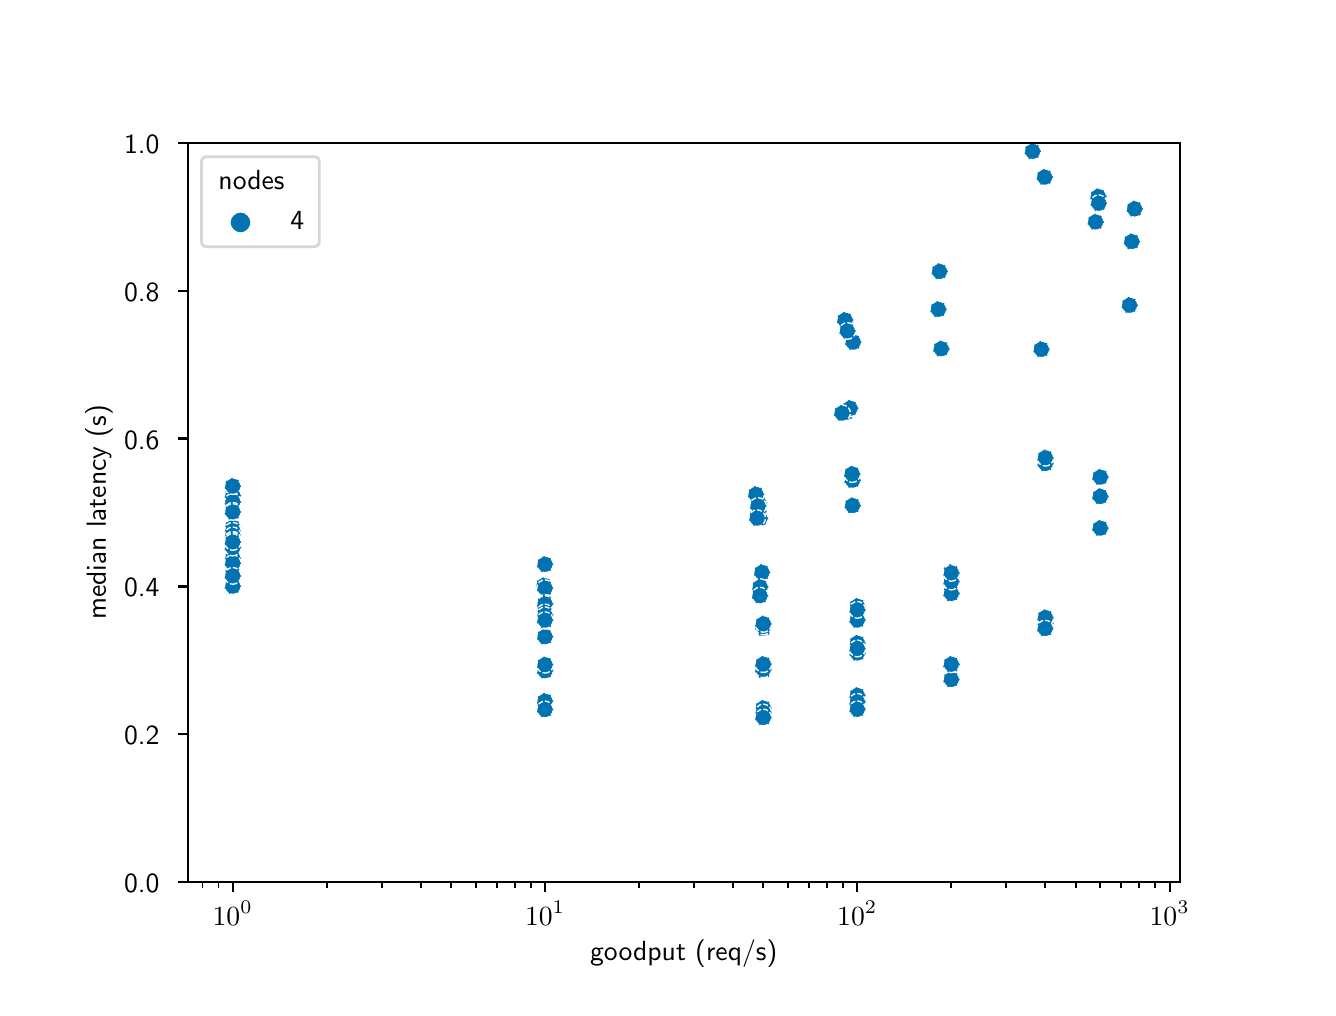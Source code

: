 \begingroup%
\makeatletter%
\begin{pgfpicture}%
\pgfpathrectangle{\pgfpointorigin}{\pgfqpoint{6.4in}{4.8in}}%
\pgfusepath{use as bounding box, clip}%
\begin{pgfscope}%
\pgfsetbuttcap%
\pgfsetmiterjoin%
\definecolor{currentfill}{rgb}{1.0,1.0,1.0}%
\pgfsetfillcolor{currentfill}%
\pgfsetlinewidth{0.0pt}%
\definecolor{currentstroke}{rgb}{1.0,1.0,1.0}%
\pgfsetstrokecolor{currentstroke}%
\pgfsetdash{}{0pt}%
\pgfpathmoveto{\pgfqpoint{0.0in}{0.0in}}%
\pgfpathlineto{\pgfqpoint{6.4in}{0.0in}}%
\pgfpathlineto{\pgfqpoint{6.4in}{4.8in}}%
\pgfpathlineto{\pgfqpoint{0.0in}{4.8in}}%
\pgfpathlineto{\pgfqpoint{0.0in}{0.0in}}%
\pgfpathclose%
\pgfusepath{fill}%
\end{pgfscope}%
\begin{pgfscope}%
\pgfsetbuttcap%
\pgfsetmiterjoin%
\definecolor{currentfill}{rgb}{1.0,1.0,1.0}%
\pgfsetfillcolor{currentfill}%
\pgfsetlinewidth{0.0pt}%
\definecolor{currentstroke}{rgb}{0.0,0.0,0.0}%
\pgfsetstrokecolor{currentstroke}%
\pgfsetstrokeopacity{0.0}%
\pgfsetdash{}{0pt}%
\pgfpathmoveto{\pgfqpoint{0.8in}{0.528in}}%
\pgfpathlineto{\pgfqpoint{5.76in}{0.528in}}%
\pgfpathlineto{\pgfqpoint{5.76in}{4.224in}}%
\pgfpathlineto{\pgfqpoint{0.8in}{4.224in}}%
\pgfpathlineto{\pgfqpoint{0.8in}{0.528in}}%
\pgfpathclose%
\pgfusepath{fill}%
\end{pgfscope}%
\begin{pgfscope}%
\pgfpathrectangle{\pgfqpoint{0.8in}{0.528in}}{\pgfqpoint{4.96in}{3.696in}}%
\pgfusepath{clip}%
\pgfsetbuttcap%
\pgfsetroundjoin%
\definecolor{currentfill}{rgb}{0.004,0.451,0.698}%
\pgfsetfillcolor{currentfill}%
\pgfsetlinewidth{0.482pt}%
\definecolor{currentstroke}{rgb}{1.0,1.0,1.0}%
\pgfsetstrokecolor{currentstroke}%
\pgfsetdash{{1.776pt}{0.768pt}}{0.0pt}%
\pgfpathmoveto{\pgfqpoint{1.025in}{2.419in}}%
\pgfpathcurveto{\pgfqpoint{1.037in}{2.419in}}{\pgfqpoint{1.047in}{2.424in}}{\pgfqpoint{1.055in}{2.432in}}%
\pgfpathcurveto{\pgfqpoint{1.063in}{2.439in}}{\pgfqpoint{1.067in}{2.45in}}{\pgfqpoint{1.067in}{2.461in}}%
\pgfpathcurveto{\pgfqpoint{1.067in}{2.472in}}{\pgfqpoint{1.063in}{2.483in}}{\pgfqpoint{1.055in}{2.491in}}%
\pgfpathcurveto{\pgfqpoint{1.047in}{2.498in}}{\pgfqpoint{1.037in}{2.503in}}{\pgfqpoint{1.025in}{2.503in}}%
\pgfpathcurveto{\pgfqpoint{1.014in}{2.503in}}{\pgfqpoint{1.004in}{2.498in}}{\pgfqpoint{0.996in}{2.491in}}%
\pgfpathcurveto{\pgfqpoint{0.988in}{2.483in}}{\pgfqpoint{0.984in}{2.472in}}{\pgfqpoint{0.984in}{2.461in}}%
\pgfpathcurveto{\pgfqpoint{0.984in}{2.45in}}{\pgfqpoint{0.988in}{2.439in}}{\pgfqpoint{0.996in}{2.432in}}%
\pgfpathcurveto{\pgfqpoint{1.004in}{2.424in}}{\pgfqpoint{1.014in}{2.419in}}{\pgfqpoint{1.025in}{2.419in}}%
\pgfpathlineto{\pgfqpoint{1.025in}{2.419in}}%
\pgfpathclose%
\pgfusepath{stroke,fill}%
\end{pgfscope}%
\begin{pgfscope}%
\pgfpathrectangle{\pgfqpoint{0.8in}{0.528in}}{\pgfqpoint{4.96in}{3.696in}}%
\pgfusepath{clip}%
\pgfsetbuttcap%
\pgfsetroundjoin%
\definecolor{currentfill}{rgb}{0.004,0.451,0.698}%
\pgfsetfillcolor{currentfill}%
\pgfsetlinewidth{0.482pt}%
\definecolor{currentstroke}{rgb}{1.0,1.0,1.0}%
\pgfsetstrokecolor{currentstroke}%
\pgfsetdash{{1.776pt}{0.768pt}}{0.0pt}%
\pgfpathmoveto{\pgfqpoint{3.656in}{2.381in}}%
\pgfpathcurveto{\pgfqpoint{3.667in}{2.381in}}{\pgfqpoint{3.677in}{2.385in}}{\pgfqpoint{3.685in}{2.393in}}%
\pgfpathcurveto{\pgfqpoint{3.693in}{2.401in}}{\pgfqpoint{3.697in}{2.411in}}{\pgfqpoint{3.697in}{2.422in}}%
\pgfpathcurveto{\pgfqpoint{3.697in}{2.434in}}{\pgfqpoint{3.693in}{2.444in}}{\pgfqpoint{3.685in}{2.452in}}%
\pgfpathcurveto{\pgfqpoint{3.677in}{2.46in}}{\pgfqpoint{3.667in}{2.464in}}{\pgfqpoint{3.656in}{2.464in}}%
\pgfpathcurveto{\pgfqpoint{3.645in}{2.464in}}{\pgfqpoint{3.634in}{2.46in}}{\pgfqpoint{3.626in}{2.452in}}%
\pgfpathcurveto{\pgfqpoint{3.618in}{2.444in}}{\pgfqpoint{3.614in}{2.434in}}{\pgfqpoint{3.614in}{2.422in}}%
\pgfpathcurveto{\pgfqpoint{3.614in}{2.411in}}{\pgfqpoint{3.618in}{2.401in}}{\pgfqpoint{3.626in}{2.393in}}%
\pgfpathcurveto{\pgfqpoint{3.634in}{2.385in}}{\pgfqpoint{3.645in}{2.381in}}{\pgfqpoint{3.656in}{2.381in}}%
\pgfpathlineto{\pgfqpoint{3.656in}{2.381in}}%
\pgfpathclose%
\pgfusepath{stroke,fill}%
\end{pgfscope}%
\begin{pgfscope}%
\pgfpathrectangle{\pgfqpoint{0.8in}{0.528in}}{\pgfqpoint{4.96in}{3.696in}}%
\pgfusepath{clip}%
\pgfsetbuttcap%
\pgfsetroundjoin%
\definecolor{currentfill}{rgb}{0.004,0.451,0.698}%
\pgfsetfillcolor{currentfill}%
\pgfsetlinewidth{0.482pt}%
\definecolor{currentstroke}{rgb}{1.0,1.0,1.0}%
\pgfsetstrokecolor{currentstroke}%
\pgfsetdash{{1.776pt}{0.768pt}}{0.0pt}%
\pgfpathmoveto{\pgfqpoint{1.025in}{2.388in}}%
\pgfpathcurveto{\pgfqpoint{1.037in}{2.388in}}{\pgfqpoint{1.047in}{2.392in}}{\pgfqpoint{1.055in}{2.4in}}%
\pgfpathcurveto{\pgfqpoint{1.063in}{2.408in}}{\pgfqpoint{1.067in}{2.418in}}{\pgfqpoint{1.067in}{2.429in}}%
\pgfpathcurveto{\pgfqpoint{1.067in}{2.441in}}{\pgfqpoint{1.063in}{2.451in}}{\pgfqpoint{1.055in}{2.459in}}%
\pgfpathcurveto{\pgfqpoint{1.047in}{2.467in}}{\pgfqpoint{1.037in}{2.471in}}{\pgfqpoint{1.025in}{2.471in}}%
\pgfpathcurveto{\pgfqpoint{1.014in}{2.471in}}{\pgfqpoint{1.004in}{2.467in}}{\pgfqpoint{0.996in}{2.459in}}%
\pgfpathcurveto{\pgfqpoint{0.988in}{2.451in}}{\pgfqpoint{0.984in}{2.441in}}{\pgfqpoint{0.984in}{2.429in}}%
\pgfpathcurveto{\pgfqpoint{0.984in}{2.418in}}{\pgfqpoint{0.988in}{2.408in}}{\pgfqpoint{0.996in}{2.4in}}%
\pgfpathcurveto{\pgfqpoint{1.004in}{2.392in}}{\pgfqpoint{1.014in}{2.388in}}{\pgfqpoint{1.025in}{2.388in}}%
\pgfpathlineto{\pgfqpoint{1.025in}{2.388in}}%
\pgfpathclose%
\pgfusepath{stroke,fill}%
\end{pgfscope}%
\begin{pgfscope}%
\pgfpathrectangle{\pgfqpoint{0.8in}{0.528in}}{\pgfqpoint{4.96in}{3.696in}}%
\pgfusepath{clip}%
\pgfsetbuttcap%
\pgfsetroundjoin%
\definecolor{currentfill}{rgb}{0.004,0.451,0.698}%
\pgfsetfillcolor{currentfill}%
\pgfsetlinewidth{0.482pt}%
\definecolor{currentstroke}{rgb}{1.0,1.0,1.0}%
\pgfsetstrokecolor{currentstroke}%
\pgfsetdash{{1.776pt}{0.768pt}}{0.0pt}%
\pgfpathmoveto{\pgfqpoint{2.582in}{1.969in}}%
\pgfpathcurveto{\pgfqpoint{2.593in}{1.969in}}{\pgfqpoint{2.603in}{1.974in}}{\pgfqpoint{2.611in}{1.981in}}%
\pgfpathcurveto{\pgfqpoint{2.619in}{1.989in}}{\pgfqpoint{2.623in}{2.0in}}{\pgfqpoint{2.623in}{2.011in}}%
\pgfpathcurveto{\pgfqpoint{2.623in}{2.022in}}{\pgfqpoint{2.619in}{2.032in}}{\pgfqpoint{2.611in}{2.04in}}%
\pgfpathcurveto{\pgfqpoint{2.603in}{2.048in}}{\pgfqpoint{2.593in}{2.052in}}{\pgfqpoint{2.582in}{2.052in}}%
\pgfpathcurveto{\pgfqpoint{2.57in}{2.052in}}{\pgfqpoint{2.56in}{2.048in}}{\pgfqpoint{2.552in}{2.04in}}%
\pgfpathcurveto{\pgfqpoint{2.544in}{2.032in}}{\pgfqpoint{2.54in}{2.022in}}{\pgfqpoint{2.54in}{2.011in}}%
\pgfpathcurveto{\pgfqpoint{2.54in}{2.0in}}{\pgfqpoint{2.544in}{1.989in}}{\pgfqpoint{2.552in}{1.981in}}%
\pgfpathcurveto{\pgfqpoint{2.56in}{1.974in}}{\pgfqpoint{2.57in}{1.969in}}{\pgfqpoint{2.582in}{1.969in}}%
\pgfpathlineto{\pgfqpoint{2.582in}{1.969in}}%
\pgfpathclose%
\pgfusepath{stroke,fill}%
\end{pgfscope}%
\begin{pgfscope}%
\pgfpathrectangle{\pgfqpoint{0.8in}{0.528in}}{\pgfqpoint{4.96in}{3.696in}}%
\pgfusepath{clip}%
\pgfsetbuttcap%
\pgfsetroundjoin%
\definecolor{currentfill}{rgb}{0.004,0.451,0.698}%
\pgfsetfillcolor{currentfill}%
\pgfsetlinewidth{0.482pt}%
\definecolor{currentstroke}{rgb}{1.0,1.0,1.0}%
\pgfsetstrokecolor{currentstroke}%
\pgfsetdash{{1.776pt}{0.768pt}}{0.0pt}%
\pgfpathmoveto{\pgfqpoint{1.025in}{2.259in}}%
\pgfpathcurveto{\pgfqpoint{1.037in}{2.259in}}{\pgfqpoint{1.047in}{2.263in}}{\pgfqpoint{1.055in}{2.271in}}%
\pgfpathcurveto{\pgfqpoint{1.063in}{2.279in}}{\pgfqpoint{1.067in}{2.289in}}{\pgfqpoint{1.067in}{2.3in}}%
\pgfpathcurveto{\pgfqpoint{1.067in}{2.311in}}{\pgfqpoint{1.063in}{2.322in}}{\pgfqpoint{1.055in}{2.33in}}%
\pgfpathcurveto{\pgfqpoint{1.047in}{2.338in}}{\pgfqpoint{1.037in}{2.342in}}{\pgfqpoint{1.025in}{2.342in}}%
\pgfpathcurveto{\pgfqpoint{1.014in}{2.342in}}{\pgfqpoint{1.004in}{2.338in}}{\pgfqpoint{0.996in}{2.33in}}%
\pgfpathcurveto{\pgfqpoint{0.988in}{2.322in}}{\pgfqpoint{0.984in}{2.311in}}{\pgfqpoint{0.984in}{2.3in}}%
\pgfpathcurveto{\pgfqpoint{0.984in}{2.289in}}{\pgfqpoint{0.988in}{2.279in}}{\pgfqpoint{0.996in}{2.271in}}%
\pgfpathcurveto{\pgfqpoint{1.004in}{2.263in}}{\pgfqpoint{1.014in}{2.259in}}{\pgfqpoint{1.025in}{2.259in}}%
\pgfpathlineto{\pgfqpoint{1.025in}{2.259in}}%
\pgfpathclose%
\pgfusepath{stroke,fill}%
\end{pgfscope}%
\begin{pgfscope}%
\pgfpathrectangle{\pgfqpoint{0.8in}{0.528in}}{\pgfqpoint{4.96in}{3.696in}}%
\pgfusepath{clip}%
\pgfsetbuttcap%
\pgfsetroundjoin%
\definecolor{currentfill}{rgb}{0.004,0.451,0.698}%
\pgfsetfillcolor{currentfill}%
\pgfsetlinewidth{0.482pt}%
\definecolor{currentstroke}{rgb}{1.0,1.0,1.0}%
\pgfsetstrokecolor{currentstroke}%
\pgfsetdash{{1.776pt}{0.768pt}}{0.0pt}%
\pgfpathmoveto{\pgfqpoint{4.093in}{2.835in}}%
\pgfpathcurveto{\pgfqpoint{4.104in}{2.835in}}{\pgfqpoint{4.114in}{2.84in}}{\pgfqpoint{4.122in}{2.847in}}%
\pgfpathcurveto{\pgfqpoint{4.13in}{2.855in}}{\pgfqpoint{4.134in}{2.866in}}{\pgfqpoint{4.134in}{2.877in}}%
\pgfpathcurveto{\pgfqpoint{4.134in}{2.888in}}{\pgfqpoint{4.13in}{2.899in}}{\pgfqpoint{4.122in}{2.906in}}%
\pgfpathcurveto{\pgfqpoint{4.114in}{2.914in}}{\pgfqpoint{4.104in}{2.919in}}{\pgfqpoint{4.093in}{2.919in}}%
\pgfpathcurveto{\pgfqpoint{4.082in}{2.919in}}{\pgfqpoint{4.071in}{2.914in}}{\pgfqpoint{4.063in}{2.906in}}%
\pgfpathcurveto{\pgfqpoint{4.055in}{2.899in}}{\pgfqpoint{4.051in}{2.888in}}{\pgfqpoint{4.051in}{2.877in}}%
\pgfpathcurveto{\pgfqpoint{4.051in}{2.866in}}{\pgfqpoint{4.055in}{2.855in}}{\pgfqpoint{4.063in}{2.847in}}%
\pgfpathcurveto{\pgfqpoint{4.071in}{2.84in}}{\pgfqpoint{4.082in}{2.835in}}{\pgfqpoint{4.093in}{2.835in}}%
\pgfpathlineto{\pgfqpoint{4.093in}{2.835in}}%
\pgfpathclose%
\pgfusepath{stroke,fill}%
\end{pgfscope}%
\begin{pgfscope}%
\pgfpathrectangle{\pgfqpoint{0.8in}{0.528in}}{\pgfqpoint{4.96in}{3.696in}}%
\pgfusepath{clip}%
\pgfsetbuttcap%
\pgfsetroundjoin%
\definecolor{currentfill}{rgb}{0.004,0.451,0.698}%
\pgfsetfillcolor{currentfill}%
\pgfsetlinewidth{0.482pt}%
\definecolor{currentstroke}{rgb}{1.0,1.0,1.0}%
\pgfsetstrokecolor{currentstroke}%
\pgfsetdash{{1.776pt}{0.768pt}}{0.0pt}%
\pgfpathmoveto{\pgfqpoint{2.587in}{2.075in}}%
\pgfpathcurveto{\pgfqpoint{2.598in}{2.075in}}{\pgfqpoint{2.608in}{2.079in}}{\pgfqpoint{2.616in}{2.087in}}%
\pgfpathcurveto{\pgfqpoint{2.624in}{2.095in}}{\pgfqpoint{2.628in}{2.106in}}{\pgfqpoint{2.628in}{2.117in}}%
\pgfpathcurveto{\pgfqpoint{2.628in}{2.128in}}{\pgfqpoint{2.624in}{2.138in}}{\pgfqpoint{2.616in}{2.146in}}%
\pgfpathcurveto{\pgfqpoint{2.608in}{2.154in}}{\pgfqpoint{2.598in}{2.158in}}{\pgfqpoint{2.587in}{2.158in}}%
\pgfpathcurveto{\pgfqpoint{2.576in}{2.158in}}{\pgfqpoint{2.565in}{2.154in}}{\pgfqpoint{2.557in}{2.146in}}%
\pgfpathcurveto{\pgfqpoint{2.55in}{2.138in}}{\pgfqpoint{2.545in}{2.128in}}{\pgfqpoint{2.545in}{2.117in}}%
\pgfpathcurveto{\pgfqpoint{2.545in}{2.106in}}{\pgfqpoint{2.55in}{2.095in}}{\pgfqpoint{2.557in}{2.087in}}%
\pgfpathcurveto{\pgfqpoint{2.565in}{2.079in}}{\pgfqpoint{2.576in}{2.075in}}{\pgfqpoint{2.587in}{2.075in}}%
\pgfpathlineto{\pgfqpoint{2.587in}{2.075in}}%
\pgfpathclose%
\pgfusepath{stroke,fill}%
\end{pgfscope}%
\begin{pgfscope}%
\pgfpathrectangle{\pgfqpoint{0.8in}{0.528in}}{\pgfqpoint{4.96in}{3.696in}}%
\pgfusepath{clip}%
\pgfsetbuttcap%
\pgfsetroundjoin%
\definecolor{currentfill}{rgb}{0.004,0.451,0.698}%
\pgfsetfillcolor{currentfill}%
\pgfsetlinewidth{0.482pt}%
\definecolor{currentstroke}{rgb}{1.0,1.0,1.0}%
\pgfsetstrokecolor{currentstroke}%
\pgfsetdash{{1.776pt}{0.768pt}}{0.0pt}%
\pgfpathmoveto{\pgfqpoint{2.587in}{1.956in}}%
\pgfpathcurveto{\pgfqpoint{2.598in}{1.956in}}{\pgfqpoint{2.608in}{1.96in}}{\pgfqpoint{2.616in}{1.968in}}%
\pgfpathcurveto{\pgfqpoint{2.624in}{1.976in}}{\pgfqpoint{2.628in}{1.986in}}{\pgfqpoint{2.628in}{1.997in}}%
\pgfpathcurveto{\pgfqpoint{2.628in}{2.009in}}{\pgfqpoint{2.624in}{2.019in}}{\pgfqpoint{2.616in}{2.027in}}%
\pgfpathcurveto{\pgfqpoint{2.608in}{2.035in}}{\pgfqpoint{2.598in}{2.039in}}{\pgfqpoint{2.587in}{2.039in}}%
\pgfpathcurveto{\pgfqpoint{2.576in}{2.039in}}{\pgfqpoint{2.565in}{2.035in}}{\pgfqpoint{2.557in}{2.027in}}%
\pgfpathcurveto{\pgfqpoint{2.55in}{2.019in}}{\pgfqpoint{2.545in}{2.009in}}{\pgfqpoint{2.545in}{1.997in}}%
\pgfpathcurveto{\pgfqpoint{2.545in}{1.986in}}{\pgfqpoint{2.55in}{1.976in}}{\pgfqpoint{2.557in}{1.968in}}%
\pgfpathcurveto{\pgfqpoint{2.565in}{1.96in}}{\pgfqpoint{2.576in}{1.956in}}{\pgfqpoint{2.587in}{1.956in}}%
\pgfpathlineto{\pgfqpoint{2.587in}{1.956in}}%
\pgfpathclose%
\pgfusepath{stroke,fill}%
\end{pgfscope}%
\begin{pgfscope}%
\pgfpathrectangle{\pgfqpoint{0.8in}{0.528in}}{\pgfqpoint{4.96in}{3.696in}}%
\pgfusepath{clip}%
\pgfsetbuttcap%
\pgfsetroundjoin%
\definecolor{currentfill}{rgb}{0.004,0.451,0.698}%
\pgfsetfillcolor{currentfill}%
\pgfsetlinewidth{0.482pt}%
\definecolor{currentstroke}{rgb}{1.0,1.0,1.0}%
\pgfsetstrokecolor{currentstroke}%
\pgfsetdash{{1.776pt}{0.768pt}}{0.0pt}%
\pgfpathmoveto{\pgfqpoint{3.642in}{2.425in}}%
\pgfpathcurveto{\pgfqpoint{3.653in}{2.425in}}{\pgfqpoint{3.663in}{2.429in}}{\pgfqpoint{3.671in}{2.437in}}%
\pgfpathcurveto{\pgfqpoint{3.679in}{2.445in}}{\pgfqpoint{3.683in}{2.455in}}{\pgfqpoint{3.683in}{2.466in}}%
\pgfpathcurveto{\pgfqpoint{3.683in}{2.477in}}{\pgfqpoint{3.679in}{2.488in}}{\pgfqpoint{3.671in}{2.496in}}%
\pgfpathcurveto{\pgfqpoint{3.663in}{2.504in}}{\pgfqpoint{3.653in}{2.508in}}{\pgfqpoint{3.642in}{2.508in}}%
\pgfpathcurveto{\pgfqpoint{3.63in}{2.508in}}{\pgfqpoint{3.62in}{2.504in}}{\pgfqpoint{3.612in}{2.496in}}%
\pgfpathcurveto{\pgfqpoint{3.604in}{2.488in}}{\pgfqpoint{3.6in}{2.477in}}{\pgfqpoint{3.6in}{2.466in}}%
\pgfpathcurveto{\pgfqpoint{3.6in}{2.455in}}{\pgfqpoint{3.604in}{2.445in}}{\pgfqpoint{3.612in}{2.437in}}%
\pgfpathcurveto{\pgfqpoint{3.62in}{2.429in}}{\pgfqpoint{3.63in}{2.425in}}{\pgfqpoint{3.642in}{2.425in}}%
\pgfpathlineto{\pgfqpoint{3.642in}{2.425in}}%
\pgfpathclose%
\pgfusepath{stroke,fill}%
\end{pgfscope}%
\begin{pgfscope}%
\pgfpathrectangle{\pgfqpoint{0.8in}{0.528in}}{\pgfqpoint{4.96in}{3.696in}}%
\pgfusepath{clip}%
\pgfsetbuttcap%
\pgfsetroundjoin%
\definecolor{currentfill}{rgb}{0.004,0.451,0.698}%
\pgfsetfillcolor{currentfill}%
\pgfsetlinewidth{0.482pt}%
\definecolor{currentstroke}{rgb}{1.0,1.0,1.0}%
\pgfsetstrokecolor{currentstroke}%
\pgfsetdash{{1.776pt}{0.768pt}}{0.0pt}%
\pgfpathmoveto{\pgfqpoint{3.661in}{2.305in}}%
\pgfpathcurveto{\pgfqpoint{3.672in}{2.305in}}{\pgfqpoint{3.683in}{2.309in}}{\pgfqpoint{3.69in}{2.317in}}%
\pgfpathcurveto{\pgfqpoint{3.698in}{2.325in}}{\pgfqpoint{3.703in}{2.335in}}{\pgfqpoint{3.703in}{2.346in}}%
\pgfpathcurveto{\pgfqpoint{3.703in}{2.357in}}{\pgfqpoint{3.698in}{2.368in}}{\pgfqpoint{3.69in}{2.376in}}%
\pgfpathcurveto{\pgfqpoint{3.683in}{2.384in}}{\pgfqpoint{3.672in}{2.388in}}{\pgfqpoint{3.661in}{2.388in}}%
\pgfpathcurveto{\pgfqpoint{3.65in}{2.388in}}{\pgfqpoint{3.639in}{2.384in}}{\pgfqpoint{3.631in}{2.376in}}%
\pgfpathcurveto{\pgfqpoint{3.624in}{2.368in}}{\pgfqpoint{3.619in}{2.357in}}{\pgfqpoint{3.619in}{2.346in}}%
\pgfpathcurveto{\pgfqpoint{3.619in}{2.335in}}{\pgfqpoint{3.624in}{2.325in}}{\pgfqpoint{3.631in}{2.317in}}%
\pgfpathcurveto{\pgfqpoint{3.639in}{2.309in}}{\pgfqpoint{3.65in}{2.305in}}{\pgfqpoint{3.661in}{2.305in}}%
\pgfpathlineto{\pgfqpoint{3.661in}{2.305in}}%
\pgfpathclose%
\pgfusepath{stroke,fill}%
\end{pgfscope}%
\begin{pgfscope}%
\pgfpathrectangle{\pgfqpoint{0.8in}{0.528in}}{\pgfqpoint{4.96in}{3.696in}}%
\pgfusepath{clip}%
\pgfsetbuttcap%
\pgfsetroundjoin%
\definecolor{currentfill}{rgb}{0.004,0.451,0.698}%
\pgfsetfillcolor{currentfill}%
\pgfsetlinewidth{0.482pt}%
\definecolor{currentstroke}{rgb}{1.0,1.0,1.0}%
\pgfsetstrokecolor{currentstroke}%
\pgfsetdash{{1.776pt}{0.768pt}}{0.0pt}%
\pgfpathmoveto{\pgfqpoint{4.112in}{2.855in}}%
\pgfpathcurveto{\pgfqpoint{4.123in}{2.855in}}{\pgfqpoint{4.134in}{2.86in}}{\pgfqpoint{4.141in}{2.868in}}%
\pgfpathcurveto{\pgfqpoint{4.149in}{2.875in}}{\pgfqpoint{4.154in}{2.886in}}{\pgfqpoint{4.154in}{2.897in}}%
\pgfpathcurveto{\pgfqpoint{4.154in}{2.908in}}{\pgfqpoint{4.149in}{2.919in}}{\pgfqpoint{4.141in}{2.926in}}%
\pgfpathcurveto{\pgfqpoint{4.134in}{2.934in}}{\pgfqpoint{4.123in}{2.939in}}{\pgfqpoint{4.112in}{2.939in}}%
\pgfpathcurveto{\pgfqpoint{4.101in}{2.939in}}{\pgfqpoint{4.09in}{2.934in}}{\pgfqpoint{4.083in}{2.926in}}%
\pgfpathcurveto{\pgfqpoint{4.075in}{2.919in}}{\pgfqpoint{4.07in}{2.908in}}{\pgfqpoint{4.07in}{2.897in}}%
\pgfpathcurveto{\pgfqpoint{4.07in}{2.886in}}{\pgfqpoint{4.075in}{2.875in}}{\pgfqpoint{4.083in}{2.868in}}%
\pgfpathcurveto{\pgfqpoint{4.09in}{2.86in}}{\pgfqpoint{4.101in}{2.855in}}{\pgfqpoint{4.112in}{2.855in}}%
\pgfpathlineto{\pgfqpoint{4.112in}{2.855in}}%
\pgfpathclose%
\pgfusepath{stroke,fill}%
\end{pgfscope}%
\begin{pgfscope}%
\pgfpathrectangle{\pgfqpoint{0.8in}{0.528in}}{\pgfqpoint{4.96in}{3.696in}}%
\pgfusepath{clip}%
\pgfsetbuttcap%
\pgfsetroundjoin%
\definecolor{currentfill}{rgb}{0.004,0.451,0.698}%
\pgfsetfillcolor{currentfill}%
\pgfsetlinewidth{0.482pt}%
\definecolor{currentstroke}{rgb}{1.0,1.0,1.0}%
\pgfsetstrokecolor{currentstroke}%
\pgfsetdash{{1.776pt}{0.768pt}}{0.0pt}%
\pgfpathmoveto{\pgfqpoint{4.072in}{2.831in}}%
\pgfpathcurveto{\pgfqpoint{4.083in}{2.831in}}{\pgfqpoint{4.094in}{2.836in}}{\pgfqpoint{4.101in}{2.843in}}%
\pgfpathcurveto{\pgfqpoint{4.109in}{2.851in}}{\pgfqpoint{4.114in}{2.862in}}{\pgfqpoint{4.114in}{2.873in}}%
\pgfpathcurveto{\pgfqpoint{4.114in}{2.884in}}{\pgfqpoint{4.109in}{2.894in}}{\pgfqpoint{4.101in}{2.902in}}%
\pgfpathcurveto{\pgfqpoint{4.094in}{2.91in}}{\pgfqpoint{4.083in}{2.914in}}{\pgfqpoint{4.072in}{2.914in}}%
\pgfpathcurveto{\pgfqpoint{4.061in}{2.914in}}{\pgfqpoint{4.05in}{2.91in}}{\pgfqpoint{4.042in}{2.902in}}%
\pgfpathcurveto{\pgfqpoint{4.035in}{2.894in}}{\pgfqpoint{4.03in}{2.884in}}{\pgfqpoint{4.03in}{2.873in}}%
\pgfpathcurveto{\pgfqpoint{4.03in}{2.862in}}{\pgfqpoint{4.035in}{2.851in}}{\pgfqpoint{4.042in}{2.843in}}%
\pgfpathcurveto{\pgfqpoint{4.05in}{2.836in}}{\pgfqpoint{4.061in}{2.831in}}{\pgfqpoint{4.072in}{2.831in}}%
\pgfpathlineto{\pgfqpoint{4.072in}{2.831in}}%
\pgfpathclose%
\pgfusepath{stroke,fill}%
\end{pgfscope}%
\begin{pgfscope}%
\pgfpathrectangle{\pgfqpoint{0.8in}{0.528in}}{\pgfqpoint{4.96in}{3.696in}}%
\pgfusepath{clip}%
\pgfsetbuttcap%
\pgfsetroundjoin%
\definecolor{currentfill}{rgb}{0.004,0.451,0.698}%
\pgfsetfillcolor{currentfill}%
\pgfsetlinewidth{0.482pt}%
\definecolor{currentstroke}{rgb}{1.0,1.0,1.0}%
\pgfsetstrokecolor{currentstroke}%
\pgfsetdash{{1.776pt}{0.768pt}}{0.0pt}%
\pgfpathmoveto{\pgfqpoint{4.087in}{3.296in}}%
\pgfpathcurveto{\pgfqpoint{4.098in}{3.296in}}{\pgfqpoint{4.109in}{3.3in}}{\pgfqpoint{4.116in}{3.308in}}%
\pgfpathcurveto{\pgfqpoint{4.124in}{3.316in}}{\pgfqpoint{4.129in}{3.327in}}{\pgfqpoint{4.129in}{3.338in}}%
\pgfpathcurveto{\pgfqpoint{4.129in}{3.349in}}{\pgfqpoint{4.124in}{3.359in}}{\pgfqpoint{4.116in}{3.367in}}%
\pgfpathcurveto{\pgfqpoint{4.109in}{3.375in}}{\pgfqpoint{4.098in}{3.379in}}{\pgfqpoint{4.087in}{3.379in}}%
\pgfpathcurveto{\pgfqpoint{4.076in}{3.379in}}{\pgfqpoint{4.065in}{3.375in}}{\pgfqpoint{4.057in}{3.367in}}%
\pgfpathcurveto{\pgfqpoint{4.05in}{3.359in}}{\pgfqpoint{4.045in}{3.349in}}{\pgfqpoint{4.045in}{3.338in}}%
\pgfpathcurveto{\pgfqpoint{4.045in}{3.327in}}{\pgfqpoint{4.05in}{3.316in}}{\pgfqpoint{4.057in}{3.308in}}%
\pgfpathcurveto{\pgfqpoint{4.065in}{3.3in}}{\pgfqpoint{4.076in}{3.296in}}{\pgfqpoint{4.087in}{3.296in}}%
\pgfpathlineto{\pgfqpoint{4.087in}{3.296in}}%
\pgfpathclose%
\pgfusepath{stroke,fill}%
\end{pgfscope}%
\begin{pgfscope}%
\pgfpathrectangle{\pgfqpoint{0.8in}{0.528in}}{\pgfqpoint{4.96in}{3.696in}}%
\pgfusepath{clip}%
\pgfsetbuttcap%
\pgfsetroundjoin%
\definecolor{currentfill}{rgb}{0.004,0.451,0.698}%
\pgfsetfillcolor{currentfill}%
\pgfsetlinewidth{0.482pt}%
\definecolor{currentstroke}{rgb}{1.0,1.0,1.0}%
\pgfsetstrokecolor{currentstroke}%
\pgfsetdash{{1.776pt}{0.768pt}}{0.0pt}%
\pgfpathmoveto{\pgfqpoint{1.025in}{2.158in}}%
\pgfpathcurveto{\pgfqpoint{1.037in}{2.158in}}{\pgfqpoint{1.047in}{2.163in}}{\pgfqpoint{1.055in}{2.171in}}%
\pgfpathcurveto{\pgfqpoint{1.063in}{2.178in}}{\pgfqpoint{1.067in}{2.189in}}{\pgfqpoint{1.067in}{2.2in}}%
\pgfpathcurveto{\pgfqpoint{1.067in}{2.211in}}{\pgfqpoint{1.063in}{2.222in}}{\pgfqpoint{1.055in}{2.229in}}%
\pgfpathcurveto{\pgfqpoint{1.047in}{2.237in}}{\pgfqpoint{1.037in}{2.242in}}{\pgfqpoint{1.025in}{2.242in}}%
\pgfpathcurveto{\pgfqpoint{1.014in}{2.242in}}{\pgfqpoint{1.004in}{2.237in}}{\pgfqpoint{0.996in}{2.229in}}%
\pgfpathcurveto{\pgfqpoint{0.988in}{2.222in}}{\pgfqpoint{0.984in}{2.211in}}{\pgfqpoint{0.984in}{2.2in}}%
\pgfpathcurveto{\pgfqpoint{0.984in}{2.189in}}{\pgfqpoint{0.988in}{2.178in}}{\pgfqpoint{0.996in}{2.171in}}%
\pgfpathcurveto{\pgfqpoint{1.004in}{2.163in}}{\pgfqpoint{1.014in}{2.158in}}{\pgfqpoint{1.025in}{2.158in}}%
\pgfpathlineto{\pgfqpoint{1.025in}{2.158in}}%
\pgfpathclose%
\pgfusepath{stroke,fill}%
\end{pgfscope}%
\begin{pgfscope}%
\pgfpathrectangle{\pgfqpoint{0.8in}{0.528in}}{\pgfqpoint{4.96in}{3.696in}}%
\pgfusepath{clip}%
\pgfsetbuttcap%
\pgfsetroundjoin%
\definecolor{currentfill}{rgb}{0.004,0.451,0.698}%
\pgfsetfillcolor{currentfill}%
\pgfsetlinewidth{0.482pt}%
\definecolor{currentstroke}{rgb}{1.0,1.0,1.0}%
\pgfsetstrokecolor{currentstroke}%
\pgfsetdash{{1.776pt}{0.768pt}}{0.0pt}%
\pgfpathmoveto{\pgfqpoint{1.025in}{2.343in}}%
\pgfpathcurveto{\pgfqpoint{1.037in}{2.343in}}{\pgfqpoint{1.047in}{2.347in}}{\pgfqpoint{1.055in}{2.355in}}%
\pgfpathcurveto{\pgfqpoint{1.063in}{2.363in}}{\pgfqpoint{1.067in}{2.374in}}{\pgfqpoint{1.067in}{2.385in}}%
\pgfpathcurveto{\pgfqpoint{1.067in}{2.396in}}{\pgfqpoint{1.063in}{2.406in}}{\pgfqpoint{1.055in}{2.414in}}%
\pgfpathcurveto{\pgfqpoint{1.047in}{2.422in}}{\pgfqpoint{1.037in}{2.426in}}{\pgfqpoint{1.025in}{2.426in}}%
\pgfpathcurveto{\pgfqpoint{1.014in}{2.426in}}{\pgfqpoint{1.004in}{2.422in}}{\pgfqpoint{0.996in}{2.414in}}%
\pgfpathcurveto{\pgfqpoint{0.988in}{2.406in}}{\pgfqpoint{0.984in}{2.396in}}{\pgfqpoint{0.984in}{2.385in}}%
\pgfpathcurveto{\pgfqpoint{0.984in}{2.374in}}{\pgfqpoint{0.988in}{2.363in}}{\pgfqpoint{0.996in}{2.355in}}%
\pgfpathcurveto{\pgfqpoint{1.004in}{2.347in}}{\pgfqpoint{1.014in}{2.343in}}{\pgfqpoint{1.025in}{2.343in}}%
\pgfpathlineto{\pgfqpoint{1.025in}{2.343in}}%
\pgfpathclose%
\pgfusepath{stroke,fill}%
\end{pgfscope}%
\begin{pgfscope}%
\pgfpathrectangle{\pgfqpoint{0.8in}{0.528in}}{\pgfqpoint{4.96in}{3.696in}}%
\pgfusepath{clip}%
\pgfsetbuttcap%
\pgfsetroundjoin%
\definecolor{currentfill}{rgb}{0.004,0.451,0.698}%
\pgfsetfillcolor{currentfill}%
\pgfsetlinewidth{0.482pt}%
\definecolor{currentstroke}{rgb}{1.0,1.0,1.0}%
\pgfsetstrokecolor{currentstroke}%
\pgfsetdash{{1.776pt}{0.768pt}}{0.0pt}%
\pgfpathmoveto{\pgfqpoint{4.128in}{3.186in}}%
\pgfpathcurveto{\pgfqpoint{4.139in}{3.186in}}{\pgfqpoint{4.149in}{3.19in}}{\pgfqpoint{4.157in}{3.198in}}%
\pgfpathcurveto{\pgfqpoint{4.165in}{3.206in}}{\pgfqpoint{4.169in}{3.216in}}{\pgfqpoint{4.169in}{3.228in}}%
\pgfpathcurveto{\pgfqpoint{4.169in}{3.239in}}{\pgfqpoint{4.165in}{3.249in}}{\pgfqpoint{4.157in}{3.257in}}%
\pgfpathcurveto{\pgfqpoint{4.149in}{3.265in}}{\pgfqpoint{4.139in}{3.269in}}{\pgfqpoint{4.128in}{3.269in}}%
\pgfpathcurveto{\pgfqpoint{4.116in}{3.269in}}{\pgfqpoint{4.106in}{3.265in}}{\pgfqpoint{4.098in}{3.257in}}%
\pgfpathcurveto{\pgfqpoint{4.09in}{3.249in}}{\pgfqpoint{4.086in}{3.239in}}{\pgfqpoint{4.086in}{3.228in}}%
\pgfpathcurveto{\pgfqpoint{4.086in}{3.216in}}{\pgfqpoint{4.09in}{3.206in}}{\pgfqpoint{4.098in}{3.198in}}%
\pgfpathcurveto{\pgfqpoint{4.106in}{3.19in}}{\pgfqpoint{4.116in}{3.186in}}{\pgfqpoint{4.128in}{3.186in}}%
\pgfpathlineto{\pgfqpoint{4.128in}{3.186in}}%
\pgfpathclose%
\pgfusepath{stroke,fill}%
\end{pgfscope}%
\begin{pgfscope}%
\pgfpathrectangle{\pgfqpoint{0.8in}{0.528in}}{\pgfqpoint{4.96in}{3.696in}}%
\pgfusepath{clip}%
\pgfsetbuttcap%
\pgfsetroundjoin%
\definecolor{currentfill}{rgb}{0.004,0.451,0.698}%
\pgfsetfillcolor{currentfill}%
\pgfsetlinewidth{0.482pt}%
\definecolor{currentstroke}{rgb}{1.0,1.0,1.0}%
\pgfsetstrokecolor{currentstroke}%
\pgfsetdash{{1.776pt}{0.768pt}}{0.0pt}%
\pgfpathmoveto{\pgfqpoint{1.025in}{2.243in}}%
\pgfpathcurveto{\pgfqpoint{1.037in}{2.243in}}{\pgfqpoint{1.047in}{2.247in}}{\pgfqpoint{1.055in}{2.255in}}%
\pgfpathcurveto{\pgfqpoint{1.063in}{2.263in}}{\pgfqpoint{1.067in}{2.273in}}{\pgfqpoint{1.067in}{2.284in}}%
\pgfpathcurveto{\pgfqpoint{1.067in}{2.296in}}{\pgfqpoint{1.063in}{2.306in}}{\pgfqpoint{1.055in}{2.314in}}%
\pgfpathcurveto{\pgfqpoint{1.047in}{2.322in}}{\pgfqpoint{1.037in}{2.326in}}{\pgfqpoint{1.025in}{2.326in}}%
\pgfpathcurveto{\pgfqpoint{1.014in}{2.326in}}{\pgfqpoint{1.004in}{2.322in}}{\pgfqpoint{0.996in}{2.314in}}%
\pgfpathcurveto{\pgfqpoint{0.988in}{2.306in}}{\pgfqpoint{0.984in}{2.296in}}{\pgfqpoint{0.984in}{2.284in}}%
\pgfpathcurveto{\pgfqpoint{0.984in}{2.273in}}{\pgfqpoint{0.988in}{2.263in}}{\pgfqpoint{0.996in}{2.255in}}%
\pgfpathcurveto{\pgfqpoint{1.004in}{2.247in}}{\pgfqpoint{1.014in}{2.243in}}{\pgfqpoint{1.025in}{2.243in}}%
\pgfpathlineto{\pgfqpoint{1.025in}{2.243in}}%
\pgfpathclose%
\pgfusepath{stroke,fill}%
\end{pgfscope}%
\begin{pgfscope}%
\pgfpathrectangle{\pgfqpoint{0.8in}{0.528in}}{\pgfqpoint{4.96in}{3.696in}}%
\pgfusepath{clip}%
\pgfsetbuttcap%
\pgfsetroundjoin%
\definecolor{currentfill}{rgb}{0.004,0.451,0.698}%
\pgfsetfillcolor{currentfill}%
\pgfsetlinewidth{0.482pt}%
\definecolor{currentstroke}{rgb}{1.0,1.0,1.0}%
\pgfsetstrokecolor{currentstroke}%
\pgfsetdash{{1.776pt}{0.768pt}}{0.0pt}%
\pgfpathmoveto{\pgfqpoint{3.653in}{2.34in}}%
\pgfpathcurveto{\pgfqpoint{3.664in}{2.34in}}{\pgfqpoint{3.675in}{2.345in}}{\pgfqpoint{3.682in}{2.352in}}%
\pgfpathcurveto{\pgfqpoint{3.69in}{2.36in}}{\pgfqpoint{3.695in}{2.371in}}{\pgfqpoint{3.695in}{2.382in}}%
\pgfpathcurveto{\pgfqpoint{3.695in}{2.393in}}{\pgfqpoint{3.69in}{2.404in}}{\pgfqpoint{3.682in}{2.411in}}%
\pgfpathcurveto{\pgfqpoint{3.675in}{2.419in}}{\pgfqpoint{3.664in}{2.424in}}{\pgfqpoint{3.653in}{2.424in}}%
\pgfpathcurveto{\pgfqpoint{3.642in}{2.424in}}{\pgfqpoint{3.631in}{2.419in}}{\pgfqpoint{3.624in}{2.411in}}%
\pgfpathcurveto{\pgfqpoint{3.616in}{2.404in}}{\pgfqpoint{3.611in}{2.393in}}{\pgfqpoint{3.611in}{2.382in}}%
\pgfpathcurveto{\pgfqpoint{3.611in}{2.371in}}{\pgfqpoint{3.616in}{2.36in}}{\pgfqpoint{3.624in}{2.352in}}%
\pgfpathcurveto{\pgfqpoint{3.631in}{2.345in}}{\pgfqpoint{3.642in}{2.34in}}{\pgfqpoint{3.653in}{2.34in}}%
\pgfpathlineto{\pgfqpoint{3.653in}{2.34in}}%
\pgfpathclose%
\pgfusepath{stroke,fill}%
\end{pgfscope}%
\begin{pgfscope}%
\pgfpathrectangle{\pgfqpoint{0.8in}{0.528in}}{\pgfqpoint{4.96in}{3.696in}}%
\pgfusepath{clip}%
\pgfsetbuttcap%
\pgfsetroundjoin%
\definecolor{currentfill}{rgb}{0.004,0.451,0.698}%
\pgfsetfillcolor{currentfill}%
\pgfsetlinewidth{0.482pt}%
\definecolor{currentstroke}{rgb}{1.0,1.0,1.0}%
\pgfsetstrokecolor{currentstroke}%
\pgfsetdash{{1.776pt}{0.768pt}}{0.0pt}%
\pgfpathmoveto{\pgfqpoint{2.587in}{1.813in}}%
\pgfpathcurveto{\pgfqpoint{2.598in}{1.813in}}{\pgfqpoint{2.608in}{1.817in}}{\pgfqpoint{2.616in}{1.825in}}%
\pgfpathcurveto{\pgfqpoint{2.624in}{1.833in}}{\pgfqpoint{2.628in}{1.843in}}{\pgfqpoint{2.628in}{1.854in}}%
\pgfpathcurveto{\pgfqpoint{2.628in}{1.865in}}{\pgfqpoint{2.624in}{1.876in}}{\pgfqpoint{2.616in}{1.884in}}%
\pgfpathcurveto{\pgfqpoint{2.608in}{1.892in}}{\pgfqpoint{2.598in}{1.896in}}{\pgfqpoint{2.587in}{1.896in}}%
\pgfpathcurveto{\pgfqpoint{2.576in}{1.896in}}{\pgfqpoint{2.565in}{1.892in}}{\pgfqpoint{2.557in}{1.884in}}%
\pgfpathcurveto{\pgfqpoint{2.55in}{1.876in}}{\pgfqpoint{2.545in}{1.865in}}{\pgfqpoint{2.545in}{1.854in}}%
\pgfpathcurveto{\pgfqpoint{2.545in}{1.843in}}{\pgfqpoint{2.55in}{1.833in}}{\pgfqpoint{2.557in}{1.825in}}%
\pgfpathcurveto{\pgfqpoint{2.565in}{1.817in}}{\pgfqpoint{2.576in}{1.813in}}{\pgfqpoint{2.587in}{1.813in}}%
\pgfpathlineto{\pgfqpoint{2.587in}{1.813in}}%
\pgfpathclose%
\pgfusepath{stroke,fill}%
\end{pgfscope}%
\begin{pgfscope}%
\pgfpathrectangle{\pgfqpoint{0.8in}{0.528in}}{\pgfqpoint{4.96in}{3.696in}}%
\pgfusepath{clip}%
\pgfsetbuttcap%
\pgfsetroundjoin%
\definecolor{currentfill}{rgb}{0.004,0.451,0.698}%
\pgfsetfillcolor{currentfill}%
\pgfsetlinewidth{0.482pt}%
\definecolor{currentstroke}{rgb}{1.0,1.0,1.0}%
\pgfsetstrokecolor{currentstroke}%
\pgfsetdash{{1.776pt}{0.768pt}}{0.0pt}%
\pgfpathmoveto{\pgfqpoint{3.652in}{2.366in}}%
\pgfpathcurveto{\pgfqpoint{3.663in}{2.366in}}{\pgfqpoint{3.674in}{2.371in}}{\pgfqpoint{3.681in}{2.379in}}%
\pgfpathcurveto{\pgfqpoint{3.689in}{2.387in}}{\pgfqpoint{3.694in}{2.397in}}{\pgfqpoint{3.694in}{2.408in}}%
\pgfpathcurveto{\pgfqpoint{3.694in}{2.419in}}{\pgfqpoint{3.689in}{2.43in}}{\pgfqpoint{3.681in}{2.438in}}%
\pgfpathcurveto{\pgfqpoint{3.674in}{2.445in}}{\pgfqpoint{3.663in}{2.45in}}{\pgfqpoint{3.652in}{2.45in}}%
\pgfpathcurveto{\pgfqpoint{3.641in}{2.45in}}{\pgfqpoint{3.63in}{2.445in}}{\pgfqpoint{3.622in}{2.438in}}%
\pgfpathcurveto{\pgfqpoint{3.615in}{2.43in}}{\pgfqpoint{3.61in}{2.419in}}{\pgfqpoint{3.61in}{2.408in}}%
\pgfpathcurveto{\pgfqpoint{3.61in}{2.397in}}{\pgfqpoint{3.615in}{2.387in}}{\pgfqpoint{3.622in}{2.379in}}%
\pgfpathcurveto{\pgfqpoint{3.63in}{2.371in}}{\pgfqpoint{3.641in}{2.366in}}{\pgfqpoint{3.652in}{2.366in}}%
\pgfpathlineto{\pgfqpoint{3.652in}{2.366in}}%
\pgfpathclose%
\pgfusepath{stroke,fill}%
\end{pgfscope}%
\begin{pgfscope}%
\pgfpathrectangle{\pgfqpoint{0.8in}{0.528in}}{\pgfqpoint{4.96in}{3.696in}}%
\pgfusepath{clip}%
\pgfsetbuttcap%
\pgfsetroundjoin%
\definecolor{currentfill}{rgb}{0.004,0.451,0.698}%
\pgfsetfillcolor{currentfill}%
\pgfsetlinewidth{0.482pt}%
\definecolor{currentstroke}{rgb}{1.0,1.0,1.0}%
\pgfsetstrokecolor{currentstroke}%
\pgfsetdash{{1.776pt}{0.768pt}}{0.0pt}%
\pgfpathmoveto{\pgfqpoint{3.647in}{2.306in}}%
\pgfpathcurveto{\pgfqpoint{3.658in}{2.306in}}{\pgfqpoint{3.669in}{2.31in}}{\pgfqpoint{3.677in}{2.318in}}%
\pgfpathcurveto{\pgfqpoint{3.685in}{2.326in}}{\pgfqpoint{3.689in}{2.337in}}{\pgfqpoint{3.689in}{2.348in}}%
\pgfpathcurveto{\pgfqpoint{3.689in}{2.359in}}{\pgfqpoint{3.685in}{2.369in}}{\pgfqpoint{3.677in}{2.377in}}%
\pgfpathcurveto{\pgfqpoint{3.669in}{2.385in}}{\pgfqpoint{3.658in}{2.389in}}{\pgfqpoint{3.647in}{2.389in}}%
\pgfpathcurveto{\pgfqpoint{3.636in}{2.389in}}{\pgfqpoint{3.626in}{2.385in}}{\pgfqpoint{3.618in}{2.377in}}%
\pgfpathcurveto{\pgfqpoint{3.61in}{2.369in}}{\pgfqpoint{3.606in}{2.359in}}{\pgfqpoint{3.606in}{2.348in}}%
\pgfpathcurveto{\pgfqpoint{3.606in}{2.337in}}{\pgfqpoint{3.61in}{2.326in}}{\pgfqpoint{3.618in}{2.318in}}%
\pgfpathcurveto{\pgfqpoint{3.626in}{2.31in}}{\pgfqpoint{3.636in}{2.306in}}{\pgfqpoint{3.647in}{2.306in}}%
\pgfpathlineto{\pgfqpoint{3.647in}{2.306in}}%
\pgfpathclose%
\pgfusepath{stroke,fill}%
\end{pgfscope}%
\begin{pgfscope}%
\pgfpathrectangle{\pgfqpoint{0.8in}{0.528in}}{\pgfqpoint{4.96in}{3.696in}}%
\pgfusepath{clip}%
\pgfsetbuttcap%
\pgfsetroundjoin%
\definecolor{currentfill}{rgb}{0.004,0.451,0.698}%
\pgfsetfillcolor{currentfill}%
\pgfsetlinewidth{0.482pt}%
\definecolor{currentstroke}{rgb}{1.0,1.0,1.0}%
\pgfsetstrokecolor{currentstroke}%
\pgfsetdash{{1.776pt}{0.768pt}}{0.0pt}%
\pgfpathmoveto{\pgfqpoint{4.099in}{3.242in}}%
\pgfpathcurveto{\pgfqpoint{4.11in}{3.242in}}{\pgfqpoint{4.12in}{3.246in}}{\pgfqpoint{4.128in}{3.254in}}%
\pgfpathcurveto{\pgfqpoint{4.136in}{3.262in}}{\pgfqpoint{4.14in}{3.272in}}{\pgfqpoint{4.14in}{3.283in}}%
\pgfpathcurveto{\pgfqpoint{4.14in}{3.294in}}{\pgfqpoint{4.136in}{3.305in}}{\pgfqpoint{4.128in}{3.313in}}%
\pgfpathcurveto{\pgfqpoint{4.12in}{3.321in}}{\pgfqpoint{4.11in}{3.325in}}{\pgfqpoint{4.099in}{3.325in}}%
\pgfpathcurveto{\pgfqpoint{4.087in}{3.325in}}{\pgfqpoint{4.077in}{3.321in}}{\pgfqpoint{4.069in}{3.313in}}%
\pgfpathcurveto{\pgfqpoint{4.061in}{3.305in}}{\pgfqpoint{4.057in}{3.294in}}{\pgfqpoint{4.057in}{3.283in}}%
\pgfpathcurveto{\pgfqpoint{4.057in}{3.272in}}{\pgfqpoint{4.061in}{3.262in}}{\pgfqpoint{4.069in}{3.254in}}%
\pgfpathcurveto{\pgfqpoint{4.077in}{3.246in}}{\pgfqpoint{4.087in}{3.242in}}{\pgfqpoint{4.099in}{3.242in}}%
\pgfpathlineto{\pgfqpoint{4.099in}{3.242in}}%
\pgfpathclose%
\pgfusepath{stroke,fill}%
\end{pgfscope}%
\begin{pgfscope}%
\pgfpathrectangle{\pgfqpoint{0.8in}{0.528in}}{\pgfqpoint{4.96in}{3.696in}}%
\pgfusepath{clip}%
\pgfsetbuttcap%
\pgfsetroundjoin%
\definecolor{currentfill}{rgb}{0.004,0.451,0.698}%
\pgfsetfillcolor{currentfill}%
\pgfsetlinewidth{0.482pt}%
\definecolor{currentstroke}{rgb}{1.0,1.0,1.0}%
\pgfsetstrokecolor{currentstroke}%
\pgfsetdash{{1.776pt}{0.768pt}}{0.0pt}%
\pgfpathmoveto{\pgfqpoint{2.587in}{1.883in}}%
\pgfpathcurveto{\pgfqpoint{2.598in}{1.883in}}{\pgfqpoint{2.608in}{1.887in}}{\pgfqpoint{2.616in}{1.895in}}%
\pgfpathcurveto{\pgfqpoint{2.624in}{1.903in}}{\pgfqpoint{2.628in}{1.914in}}{\pgfqpoint{2.628in}{1.925in}}%
\pgfpathcurveto{\pgfqpoint{2.628in}{1.936in}}{\pgfqpoint{2.624in}{1.946in}}{\pgfqpoint{2.616in}{1.954in}}%
\pgfpathcurveto{\pgfqpoint{2.608in}{1.962in}}{\pgfqpoint{2.598in}{1.966in}}{\pgfqpoint{2.587in}{1.966in}}%
\pgfpathcurveto{\pgfqpoint{2.576in}{1.966in}}{\pgfqpoint{2.565in}{1.962in}}{\pgfqpoint{2.557in}{1.954in}}%
\pgfpathcurveto{\pgfqpoint{2.55in}{1.946in}}{\pgfqpoint{2.545in}{1.936in}}{\pgfqpoint{2.545in}{1.925in}}%
\pgfpathcurveto{\pgfqpoint{2.545in}{1.914in}}{\pgfqpoint{2.55in}{1.903in}}{\pgfqpoint{2.557in}{1.895in}}%
\pgfpathcurveto{\pgfqpoint{2.565in}{1.887in}}{\pgfqpoint{2.576in}{1.883in}}{\pgfqpoint{2.587in}{1.883in}}%
\pgfpathlineto{\pgfqpoint{2.587in}{1.883in}}%
\pgfpathclose%
\pgfusepath{stroke,fill}%
\end{pgfscope}%
\begin{pgfscope}%
\pgfpathrectangle{\pgfqpoint{0.8in}{0.528in}}{\pgfqpoint{4.96in}{3.696in}}%
\pgfusepath{clip}%
\pgfsetbuttcap%
\pgfsetroundjoin%
\definecolor{currentfill}{rgb}{0.004,0.451,0.698}%
\pgfsetfillcolor{currentfill}%
\pgfsetlinewidth{0.482pt}%
\definecolor{currentstroke}{rgb}{1.0,1.0,1.0}%
\pgfsetstrokecolor{currentstroke}%
\pgfsetdash{{1.776pt}{0.768pt}}{0.0pt}%
\pgfpathmoveto{\pgfqpoint{2.587in}{1.877in}}%
\pgfpathcurveto{\pgfqpoint{2.598in}{1.877in}}{\pgfqpoint{2.608in}{1.881in}}{\pgfqpoint{2.616in}{1.889in}}%
\pgfpathcurveto{\pgfqpoint{2.624in}{1.897in}}{\pgfqpoint{2.628in}{1.908in}}{\pgfqpoint{2.628in}{1.919in}}%
\pgfpathcurveto{\pgfqpoint{2.628in}{1.93in}}{\pgfqpoint{2.624in}{1.94in}}{\pgfqpoint{2.616in}{1.948in}}%
\pgfpathcurveto{\pgfqpoint{2.608in}{1.956in}}{\pgfqpoint{2.598in}{1.96in}}{\pgfqpoint{2.587in}{1.96in}}%
\pgfpathcurveto{\pgfqpoint{2.576in}{1.96in}}{\pgfqpoint{2.565in}{1.956in}}{\pgfqpoint{2.557in}{1.948in}}%
\pgfpathcurveto{\pgfqpoint{2.55in}{1.94in}}{\pgfqpoint{2.545in}{1.93in}}{\pgfqpoint{2.545in}{1.919in}}%
\pgfpathcurveto{\pgfqpoint{2.545in}{1.908in}}{\pgfqpoint{2.55in}{1.897in}}{\pgfqpoint{2.557in}{1.889in}}%
\pgfpathcurveto{\pgfqpoint{2.565in}{1.881in}}{\pgfqpoint{2.576in}{1.877in}}{\pgfqpoint{2.587in}{1.877in}}%
\pgfpathlineto{\pgfqpoint{2.587in}{1.877in}}%
\pgfpathclose%
\pgfusepath{stroke,fill}%
\end{pgfscope}%
\begin{pgfscope}%
\pgfpathrectangle{\pgfqpoint{0.8in}{0.528in}}{\pgfqpoint{4.96in}{3.696in}}%
\pgfusepath{clip}%
\pgfsetbuttcap%
\pgfsetroundjoin%
\definecolor{currentfill}{rgb}{0.004,0.451,0.698}%
\pgfsetfillcolor{currentfill}%
\pgfsetlinewidth{0.482pt}%
\definecolor{currentstroke}{rgb}{1.0,1.0,1.0}%
\pgfsetstrokecolor{currentstroke}%
\pgfsetdash{{1.776pt}{0.768pt}}{0.0pt}%
\pgfpathmoveto{\pgfqpoint{4.124in}{2.496in}}%
\pgfpathcurveto{\pgfqpoint{4.135in}{2.496in}}{\pgfqpoint{4.146in}{2.5in}}{\pgfqpoint{4.154in}{2.508in}}%
\pgfpathcurveto{\pgfqpoint{4.161in}{2.516in}}{\pgfqpoint{4.166in}{2.526in}}{\pgfqpoint{4.166in}{2.537in}}%
\pgfpathcurveto{\pgfqpoint{4.166in}{2.548in}}{\pgfqpoint{4.161in}{2.559in}}{\pgfqpoint{4.154in}{2.567in}}%
\pgfpathcurveto{\pgfqpoint{4.146in}{2.575in}}{\pgfqpoint{4.135in}{2.579in}}{\pgfqpoint{4.124in}{2.579in}}%
\pgfpathcurveto{\pgfqpoint{4.113in}{2.579in}}{\pgfqpoint{4.102in}{2.575in}}{\pgfqpoint{4.095in}{2.567in}}%
\pgfpathcurveto{\pgfqpoint{4.087in}{2.559in}}{\pgfqpoint{4.082in}{2.548in}}{\pgfqpoint{4.082in}{2.537in}}%
\pgfpathcurveto{\pgfqpoint{4.082in}{2.526in}}{\pgfqpoint{4.087in}{2.516in}}{\pgfqpoint{4.095in}{2.508in}}%
\pgfpathcurveto{\pgfqpoint{4.102in}{2.5in}}{\pgfqpoint{4.113in}{2.496in}}{\pgfqpoint{4.124in}{2.496in}}%
\pgfpathlineto{\pgfqpoint{4.124in}{2.496in}}%
\pgfpathclose%
\pgfusepath{stroke,fill}%
\end{pgfscope}%
\begin{pgfscope}%
\pgfpathrectangle{\pgfqpoint{0.8in}{0.528in}}{\pgfqpoint{4.96in}{3.696in}}%
\pgfusepath{clip}%
\pgfsetbuttcap%
\pgfsetroundjoin%
\definecolor{currentfill}{rgb}{0.004,0.451,0.698}%
\pgfsetfillcolor{currentfill}%
\pgfsetlinewidth{0.482pt}%
\definecolor{currentstroke}{rgb}{1.0,1.0,1.0}%
\pgfsetstrokecolor{currentstroke}%
\pgfsetdash{{1.776pt}{0.768pt}}{0.0pt}%
\pgfpathmoveto{\pgfqpoint{1.025in}{2.22in}}%
\pgfpathcurveto{\pgfqpoint{1.037in}{2.22in}}{\pgfqpoint{1.047in}{2.224in}}{\pgfqpoint{1.055in}{2.232in}}%
\pgfpathcurveto{\pgfqpoint{1.063in}{2.24in}}{\pgfqpoint{1.067in}{2.251in}}{\pgfqpoint{1.067in}{2.262in}}%
\pgfpathcurveto{\pgfqpoint{1.067in}{2.273in}}{\pgfqpoint{1.063in}{2.283in}}{\pgfqpoint{1.055in}{2.291in}}%
\pgfpathcurveto{\pgfqpoint{1.047in}{2.299in}}{\pgfqpoint{1.037in}{2.303in}}{\pgfqpoint{1.025in}{2.303in}}%
\pgfpathcurveto{\pgfqpoint{1.014in}{2.303in}}{\pgfqpoint{1.004in}{2.299in}}{\pgfqpoint{0.996in}{2.291in}}%
\pgfpathcurveto{\pgfqpoint{0.988in}{2.283in}}{\pgfqpoint{0.984in}{2.273in}}{\pgfqpoint{0.984in}{2.262in}}%
\pgfpathcurveto{\pgfqpoint{0.984in}{2.251in}}{\pgfqpoint{0.988in}{2.24in}}{\pgfqpoint{0.996in}{2.232in}}%
\pgfpathcurveto{\pgfqpoint{1.004in}{2.224in}}{\pgfqpoint{1.014in}{2.22in}}{\pgfqpoint{1.025in}{2.22in}}%
\pgfpathlineto{\pgfqpoint{1.025in}{2.22in}}%
\pgfpathclose%
\pgfusepath{stroke,fill}%
\end{pgfscope}%
\begin{pgfscope}%
\pgfpathrectangle{\pgfqpoint{0.8in}{0.528in}}{\pgfqpoint{4.96in}{3.696in}}%
\pgfusepath{clip}%
\pgfsetbuttcap%
\pgfsetroundjoin%
\definecolor{currentfill}{rgb}{0.004,0.451,0.698}%
\pgfsetfillcolor{currentfill}%
\pgfsetlinewidth{0.482pt}%
\definecolor{currentstroke}{rgb}{1.0,1.0,1.0}%
\pgfsetstrokecolor{currentstroke}%
\pgfsetdash{{1.776pt}{0.768pt}}{0.0pt}%
\pgfpathmoveto{\pgfqpoint{2.587in}{1.713in}}%
\pgfpathcurveto{\pgfqpoint{2.598in}{1.713in}}{\pgfqpoint{2.608in}{1.718in}}{\pgfqpoint{2.616in}{1.725in}}%
\pgfpathcurveto{\pgfqpoint{2.624in}{1.733in}}{\pgfqpoint{2.628in}{1.744in}}{\pgfqpoint{2.628in}{1.755in}}%
\pgfpathcurveto{\pgfqpoint{2.628in}{1.766in}}{\pgfqpoint{2.624in}{1.777in}}{\pgfqpoint{2.616in}{1.784in}}%
\pgfpathcurveto{\pgfqpoint{2.608in}{1.792in}}{\pgfqpoint{2.598in}{1.797in}}{\pgfqpoint{2.587in}{1.797in}}%
\pgfpathcurveto{\pgfqpoint{2.576in}{1.797in}}{\pgfqpoint{2.565in}{1.792in}}{\pgfqpoint{2.557in}{1.784in}}%
\pgfpathcurveto{\pgfqpoint{2.55in}{1.777in}}{\pgfqpoint{2.545in}{1.766in}}{\pgfqpoint{2.545in}{1.755in}}%
\pgfpathcurveto{\pgfqpoint{2.545in}{1.744in}}{\pgfqpoint{2.55in}{1.733in}}{\pgfqpoint{2.557in}{1.725in}}%
\pgfpathcurveto{\pgfqpoint{2.565in}{1.718in}}{\pgfqpoint{2.576in}{1.713in}}{\pgfqpoint{2.587in}{1.713in}}%
\pgfpathlineto{\pgfqpoint{2.587in}{1.713in}}%
\pgfpathclose%
\pgfusepath{stroke,fill}%
\end{pgfscope}%
\begin{pgfscope}%
\pgfpathrectangle{\pgfqpoint{0.8in}{0.528in}}{\pgfqpoint{4.96in}{3.696in}}%
\pgfusepath{clip}%
\pgfsetbuttcap%
\pgfsetroundjoin%
\definecolor{currentfill}{rgb}{0.004,0.451,0.698}%
\pgfsetfillcolor{currentfill}%
\pgfsetlinewidth{0.482pt}%
\definecolor{currentstroke}{rgb}{1.0,1.0,1.0}%
\pgfsetstrokecolor{currentstroke}%
\pgfsetdash{{1.776pt}{0.768pt}}{0.0pt}%
\pgfpathmoveto{\pgfqpoint{3.672in}{2.034in}}%
\pgfpathcurveto{\pgfqpoint{3.683in}{2.034in}}{\pgfqpoint{3.693in}{2.039in}}{\pgfqpoint{3.701in}{2.046in}}%
\pgfpathcurveto{\pgfqpoint{3.709in}{2.054in}}{\pgfqpoint{3.713in}{2.065in}}{\pgfqpoint{3.713in}{2.076in}}%
\pgfpathcurveto{\pgfqpoint{3.713in}{2.087in}}{\pgfqpoint{3.709in}{2.097in}}{\pgfqpoint{3.701in}{2.105in}}%
\pgfpathcurveto{\pgfqpoint{3.693in}{2.113in}}{\pgfqpoint{3.683in}{2.118in}}{\pgfqpoint{3.672in}{2.118in}}%
\pgfpathcurveto{\pgfqpoint{3.661in}{2.118in}}{\pgfqpoint{3.65in}{2.113in}}{\pgfqpoint{3.642in}{2.105in}}%
\pgfpathcurveto{\pgfqpoint{3.634in}{2.097in}}{\pgfqpoint{3.63in}{2.087in}}{\pgfqpoint{3.63in}{2.076in}}%
\pgfpathcurveto{\pgfqpoint{3.63in}{2.065in}}{\pgfqpoint{3.634in}{2.054in}}{\pgfqpoint{3.642in}{2.046in}}%
\pgfpathcurveto{\pgfqpoint{3.65in}{2.039in}}{\pgfqpoint{3.661in}{2.034in}}{\pgfqpoint{3.672in}{2.034in}}%
\pgfpathlineto{\pgfqpoint{3.672in}{2.034in}}%
\pgfpathclose%
\pgfusepath{stroke,fill}%
\end{pgfscope}%
\begin{pgfscope}%
\pgfpathrectangle{\pgfqpoint{0.8in}{0.528in}}{\pgfqpoint{4.96in}{3.696in}}%
\pgfusepath{clip}%
\pgfsetbuttcap%
\pgfsetroundjoin%
\definecolor{currentfill}{rgb}{0.004,0.451,0.698}%
\pgfsetfillcolor{currentfill}%
\pgfsetlinewidth{0.482pt}%
\definecolor{currentstroke}{rgb}{1.0,1.0,1.0}%
\pgfsetstrokecolor{currentstroke}%
\pgfsetdash{{1.776pt}{0.768pt}}{0.0pt}%
\pgfpathmoveto{\pgfqpoint{1.025in}{2.198in}}%
\pgfpathcurveto{\pgfqpoint{1.037in}{2.198in}}{\pgfqpoint{1.047in}{2.203in}}{\pgfqpoint{1.055in}{2.21in}}%
\pgfpathcurveto{\pgfqpoint{1.063in}{2.218in}}{\pgfqpoint{1.067in}{2.229in}}{\pgfqpoint{1.067in}{2.24in}}%
\pgfpathcurveto{\pgfqpoint{1.067in}{2.251in}}{\pgfqpoint{1.063in}{2.261in}}{\pgfqpoint{1.055in}{2.269in}}%
\pgfpathcurveto{\pgfqpoint{1.047in}{2.277in}}{\pgfqpoint{1.037in}{2.281in}}{\pgfqpoint{1.025in}{2.281in}}%
\pgfpathcurveto{\pgfqpoint{1.014in}{2.281in}}{\pgfqpoint{1.004in}{2.277in}}{\pgfqpoint{0.996in}{2.269in}}%
\pgfpathcurveto{\pgfqpoint{0.988in}{2.261in}}{\pgfqpoint{0.984in}{2.251in}}{\pgfqpoint{0.984in}{2.24in}}%
\pgfpathcurveto{\pgfqpoint{0.984in}{2.229in}}{\pgfqpoint{0.988in}{2.218in}}{\pgfqpoint{0.996in}{2.21in}}%
\pgfpathcurveto{\pgfqpoint{1.004in}{2.203in}}{\pgfqpoint{1.014in}{2.198in}}{\pgfqpoint{1.025in}{2.198in}}%
\pgfpathlineto{\pgfqpoint{1.025in}{2.198in}}%
\pgfpathclose%
\pgfusepath{stroke,fill}%
\end{pgfscope}%
\begin{pgfscope}%
\pgfpathrectangle{\pgfqpoint{0.8in}{0.528in}}{\pgfqpoint{4.96in}{3.696in}}%
\pgfusepath{clip}%
\pgfsetbuttcap%
\pgfsetroundjoin%
\definecolor{currentfill}{rgb}{0.004,0.451,0.698}%
\pgfsetfillcolor{currentfill}%
\pgfsetlinewidth{0.482pt}%
\definecolor{currentstroke}{rgb}{1.0,1.0,1.0}%
\pgfsetstrokecolor{currentstroke}%
\pgfsetdash{{1.776pt}{0.768pt}}{0.0pt}%
\pgfpathmoveto{\pgfqpoint{4.122in}{2.526in}}%
\pgfpathcurveto{\pgfqpoint{4.134in}{2.526in}}{\pgfqpoint{4.144in}{2.531in}}{\pgfqpoint{4.152in}{2.539in}}%
\pgfpathcurveto{\pgfqpoint{4.16in}{2.546in}}{\pgfqpoint{4.164in}{2.557in}}{\pgfqpoint{4.164in}{2.568in}}%
\pgfpathcurveto{\pgfqpoint{4.164in}{2.579in}}{\pgfqpoint{4.16in}{2.59in}}{\pgfqpoint{4.152in}{2.598in}}%
\pgfpathcurveto{\pgfqpoint{4.144in}{2.605in}}{\pgfqpoint{4.134in}{2.61in}}{\pgfqpoint{4.122in}{2.61in}}%
\pgfpathcurveto{\pgfqpoint{4.111in}{2.61in}}{\pgfqpoint{4.101in}{2.605in}}{\pgfqpoint{4.093in}{2.598in}}%
\pgfpathcurveto{\pgfqpoint{4.085in}{2.59in}}{\pgfqpoint{4.081in}{2.579in}}{\pgfqpoint{4.081in}{2.568in}}%
\pgfpathcurveto{\pgfqpoint{4.081in}{2.557in}}{\pgfqpoint{4.085in}{2.546in}}{\pgfqpoint{4.093in}{2.539in}}%
\pgfpathcurveto{\pgfqpoint{4.101in}{2.531in}}{\pgfqpoint{4.111in}{2.526in}}{\pgfqpoint{4.122in}{2.526in}}%
\pgfpathlineto{\pgfqpoint{4.122in}{2.526in}}%
\pgfpathclose%
\pgfusepath{stroke,fill}%
\end{pgfscope}%
\begin{pgfscope}%
\pgfpathrectangle{\pgfqpoint{0.8in}{0.528in}}{\pgfqpoint{4.96in}{3.696in}}%
\pgfusepath{clip}%
\pgfsetbuttcap%
\pgfsetroundjoin%
\definecolor{currentfill}{rgb}{0.004,0.451,0.698}%
\pgfsetfillcolor{currentfill}%
\pgfsetlinewidth{0.482pt}%
\definecolor{currentstroke}{rgb}{1.0,1.0,1.0}%
\pgfsetstrokecolor{currentstroke}%
\pgfsetdash{{1.776pt}{0.768pt}}{0.0pt}%
\pgfpathmoveto{\pgfqpoint{2.587in}{1.793in}}%
\pgfpathcurveto{\pgfqpoint{2.598in}{1.793in}}{\pgfqpoint{2.608in}{1.797in}}{\pgfqpoint{2.616in}{1.805in}}%
\pgfpathcurveto{\pgfqpoint{2.624in}{1.813in}}{\pgfqpoint{2.628in}{1.823in}}{\pgfqpoint{2.628in}{1.835in}}%
\pgfpathcurveto{\pgfqpoint{2.628in}{1.846in}}{\pgfqpoint{2.624in}{1.856in}}{\pgfqpoint{2.616in}{1.864in}}%
\pgfpathcurveto{\pgfqpoint{2.608in}{1.872in}}{\pgfqpoint{2.598in}{1.876in}}{\pgfqpoint{2.587in}{1.876in}}%
\pgfpathcurveto{\pgfqpoint{2.576in}{1.876in}}{\pgfqpoint{2.565in}{1.872in}}{\pgfqpoint{2.557in}{1.864in}}%
\pgfpathcurveto{\pgfqpoint{2.55in}{1.856in}}{\pgfqpoint{2.545in}{1.846in}}{\pgfqpoint{2.545in}{1.835in}}%
\pgfpathcurveto{\pgfqpoint{2.545in}{1.823in}}{\pgfqpoint{2.55in}{1.813in}}{\pgfqpoint{2.557in}{1.805in}}%
\pgfpathcurveto{\pgfqpoint{2.565in}{1.797in}}{\pgfqpoint{2.576in}{1.793in}}{\pgfqpoint{2.587in}{1.793in}}%
\pgfpathlineto{\pgfqpoint{2.587in}{1.793in}}%
\pgfpathclose%
\pgfusepath{stroke,fill}%
\end{pgfscope}%
\begin{pgfscope}%
\pgfpathrectangle{\pgfqpoint{0.8in}{0.528in}}{\pgfqpoint{4.96in}{3.696in}}%
\pgfusepath{clip}%
\pgfsetbuttcap%
\pgfsetroundjoin%
\definecolor{currentfill}{rgb}{0.004,0.451,0.698}%
\pgfsetfillcolor{currentfill}%
\pgfsetlinewidth{0.482pt}%
\definecolor{currentstroke}{rgb}{1.0,1.0,1.0}%
\pgfsetstrokecolor{currentstroke}%
\pgfsetdash{{1.776pt}{0.768pt}}{0.0pt}%
\pgfpathmoveto{\pgfqpoint{4.568in}{3.153in}}%
\pgfpathcurveto{\pgfqpoint{4.579in}{3.153in}}{\pgfqpoint{4.589in}{3.157in}}{\pgfqpoint{4.597in}{3.165in}}%
\pgfpathcurveto{\pgfqpoint{4.605in}{3.173in}}{\pgfqpoint{4.61in}{3.183in}}{\pgfqpoint{4.61in}{3.194in}}%
\pgfpathcurveto{\pgfqpoint{4.61in}{3.205in}}{\pgfqpoint{4.605in}{3.216in}}{\pgfqpoint{4.597in}{3.224in}}%
\pgfpathcurveto{\pgfqpoint{4.589in}{3.232in}}{\pgfqpoint{4.579in}{3.236in}}{\pgfqpoint{4.568in}{3.236in}}%
\pgfpathcurveto{\pgfqpoint{4.557in}{3.236in}}{\pgfqpoint{4.546in}{3.232in}}{\pgfqpoint{4.538in}{3.224in}}%
\pgfpathcurveto{\pgfqpoint{4.531in}{3.216in}}{\pgfqpoint{4.526in}{3.205in}}{\pgfqpoint{4.526in}{3.194in}}%
\pgfpathcurveto{\pgfqpoint{4.526in}{3.183in}}{\pgfqpoint{4.531in}{3.173in}}{\pgfqpoint{4.538in}{3.165in}}%
\pgfpathcurveto{\pgfqpoint{4.546in}{3.157in}}{\pgfqpoint{4.557in}{3.153in}}{\pgfqpoint{4.568in}{3.153in}}%
\pgfpathlineto{\pgfqpoint{4.568in}{3.153in}}%
\pgfpathclose%
\pgfusepath{stroke,fill}%
\end{pgfscope}%
\begin{pgfscope}%
\pgfpathrectangle{\pgfqpoint{0.8in}{0.528in}}{\pgfqpoint{4.96in}{3.696in}}%
\pgfusepath{clip}%
\pgfsetbuttcap%
\pgfsetroundjoin%
\definecolor{currentfill}{rgb}{0.004,0.451,0.698}%
\pgfsetfillcolor{currentfill}%
\pgfsetlinewidth{0.482pt}%
\definecolor{currentstroke}{rgb}{1.0,1.0,1.0}%
\pgfsetstrokecolor{currentstroke}%
\pgfsetdash{{1.776pt}{0.768pt}}{0.0pt}%
\pgfpathmoveto{\pgfqpoint{2.587in}{1.811in}}%
\pgfpathcurveto{\pgfqpoint{2.598in}{1.811in}}{\pgfqpoint{2.608in}{1.816in}}{\pgfqpoint{2.616in}{1.823in}}%
\pgfpathcurveto{\pgfqpoint{2.624in}{1.831in}}{\pgfqpoint{2.628in}{1.842in}}{\pgfqpoint{2.628in}{1.853in}}%
\pgfpathcurveto{\pgfqpoint{2.628in}{1.864in}}{\pgfqpoint{2.624in}{1.874in}}{\pgfqpoint{2.616in}{1.882in}}%
\pgfpathcurveto{\pgfqpoint{2.608in}{1.89in}}{\pgfqpoint{2.598in}{1.894in}}{\pgfqpoint{2.587in}{1.894in}}%
\pgfpathcurveto{\pgfqpoint{2.576in}{1.894in}}{\pgfqpoint{2.565in}{1.89in}}{\pgfqpoint{2.557in}{1.882in}}%
\pgfpathcurveto{\pgfqpoint{2.55in}{1.874in}}{\pgfqpoint{2.545in}{1.864in}}{\pgfqpoint{2.545in}{1.853in}}%
\pgfpathcurveto{\pgfqpoint{2.545in}{1.842in}}{\pgfqpoint{2.55in}{1.831in}}{\pgfqpoint{2.557in}{1.823in}}%
\pgfpathcurveto{\pgfqpoint{2.565in}{1.816in}}{\pgfqpoint{2.576in}{1.811in}}{\pgfqpoint{2.587in}{1.811in}}%
\pgfpathlineto{\pgfqpoint{2.587in}{1.811in}}%
\pgfpathclose%
\pgfusepath{stroke,fill}%
\end{pgfscope}%
\begin{pgfscope}%
\pgfpathrectangle{\pgfqpoint{0.8in}{0.528in}}{\pgfqpoint{4.96in}{3.696in}}%
\pgfusepath{clip}%
\pgfsetbuttcap%
\pgfsetroundjoin%
\definecolor{currentfill}{rgb}{0.004,0.451,0.698}%
\pgfsetfillcolor{currentfill}%
\pgfsetlinewidth{0.482pt}%
\definecolor{currentstroke}{rgb}{1.0,1.0,1.0}%
\pgfsetstrokecolor{currentstroke}%
\pgfsetdash{{1.776pt}{0.768pt}}{0.0pt}%
\pgfpathmoveto{\pgfqpoint{3.663in}{1.961in}}%
\pgfpathcurveto{\pgfqpoint{3.674in}{1.961in}}{\pgfqpoint{3.684in}{1.966in}}{\pgfqpoint{3.692in}{1.974in}}%
\pgfpathcurveto{\pgfqpoint{3.7in}{1.981in}}{\pgfqpoint{3.704in}{1.992in}}{\pgfqpoint{3.704in}{2.003in}}%
\pgfpathcurveto{\pgfqpoint{3.704in}{2.014in}}{\pgfqpoint{3.7in}{2.025in}}{\pgfqpoint{3.692in}{2.032in}}%
\pgfpathcurveto{\pgfqpoint{3.684in}{2.04in}}{\pgfqpoint{3.674in}{2.045in}}{\pgfqpoint{3.663in}{2.045in}}%
\pgfpathcurveto{\pgfqpoint{3.652in}{2.045in}}{\pgfqpoint{3.641in}{2.04in}}{\pgfqpoint{3.633in}{2.032in}}%
\pgfpathcurveto{\pgfqpoint{3.625in}{2.025in}}{\pgfqpoint{3.621in}{2.014in}}{\pgfqpoint{3.621in}{2.003in}}%
\pgfpathcurveto{\pgfqpoint{3.621in}{1.992in}}{\pgfqpoint{3.625in}{1.981in}}{\pgfqpoint{3.633in}{1.974in}}%
\pgfpathcurveto{\pgfqpoint{3.641in}{1.966in}}{\pgfqpoint{3.652in}{1.961in}}{\pgfqpoint{3.663in}{1.961in}}%
\pgfpathlineto{\pgfqpoint{3.663in}{1.961in}}%
\pgfpathclose%
\pgfusepath{stroke,fill}%
\end{pgfscope}%
\begin{pgfscope}%
\pgfpathrectangle{\pgfqpoint{0.8in}{0.528in}}{\pgfqpoint{4.96in}{3.696in}}%
\pgfusepath{clip}%
\pgfsetbuttcap%
\pgfsetroundjoin%
\definecolor{currentfill}{rgb}{0.004,0.451,0.698}%
\pgfsetfillcolor{currentfill}%
\pgfsetlinewidth{0.482pt}%
\definecolor{currentstroke}{rgb}{1.0,1.0,1.0}%
\pgfsetstrokecolor{currentstroke}%
\pgfsetdash{{1.776pt}{0.768pt}}{0.0pt}%
\pgfpathmoveto{\pgfqpoint{4.56in}{3.539in}}%
\pgfpathcurveto{\pgfqpoint{4.571in}{3.539in}}{\pgfqpoint{4.581in}{3.544in}}{\pgfqpoint{4.589in}{3.552in}}%
\pgfpathcurveto{\pgfqpoint{4.597in}{3.559in}}{\pgfqpoint{4.601in}{3.57in}}{\pgfqpoint{4.601in}{3.581in}}%
\pgfpathcurveto{\pgfqpoint{4.601in}{3.592in}}{\pgfqpoint{4.597in}{3.603in}}{\pgfqpoint{4.589in}{3.61in}}%
\pgfpathcurveto{\pgfqpoint{4.581in}{3.618in}}{\pgfqpoint{4.571in}{3.623in}}{\pgfqpoint{4.56in}{3.623in}}%
\pgfpathcurveto{\pgfqpoint{4.549in}{3.623in}}{\pgfqpoint{4.538in}{3.618in}}{\pgfqpoint{4.53in}{3.61in}}%
\pgfpathcurveto{\pgfqpoint{4.522in}{3.603in}}{\pgfqpoint{4.518in}{3.592in}}{\pgfqpoint{4.518in}{3.581in}}%
\pgfpathcurveto{\pgfqpoint{4.518in}{3.57in}}{\pgfqpoint{4.522in}{3.559in}}{\pgfqpoint{4.53in}{3.552in}}%
\pgfpathcurveto{\pgfqpoint{4.538in}{3.544in}}{\pgfqpoint{4.549in}{3.539in}}{\pgfqpoint{4.56in}{3.539in}}%
\pgfpathlineto{\pgfqpoint{4.56in}{3.539in}}%
\pgfpathclose%
\pgfusepath{stroke,fill}%
\end{pgfscope}%
\begin{pgfscope}%
\pgfpathrectangle{\pgfqpoint{0.8in}{0.528in}}{\pgfqpoint{4.96in}{3.696in}}%
\pgfusepath{clip}%
\pgfsetbuttcap%
\pgfsetroundjoin%
\definecolor{currentfill}{rgb}{0.004,0.451,0.698}%
\pgfsetfillcolor{currentfill}%
\pgfsetlinewidth{0.482pt}%
\definecolor{currentstroke}{rgb}{1.0,1.0,1.0}%
\pgfsetstrokecolor{currentstroke}%
\pgfsetdash{{1.776pt}{0.768pt}}{0.0pt}%
\pgfpathmoveto{\pgfqpoint{1.025in}{2.105in}}%
\pgfpathcurveto{\pgfqpoint{1.037in}{2.105in}}{\pgfqpoint{1.047in}{2.11in}}{\pgfqpoint{1.055in}{2.118in}}%
\pgfpathcurveto{\pgfqpoint{1.063in}{2.125in}}{\pgfqpoint{1.067in}{2.136in}}{\pgfqpoint{1.067in}{2.147in}}%
\pgfpathcurveto{\pgfqpoint{1.067in}{2.158in}}{\pgfqpoint{1.063in}{2.169in}}{\pgfqpoint{1.055in}{2.177in}}%
\pgfpathcurveto{\pgfqpoint{1.047in}{2.184in}}{\pgfqpoint{1.037in}{2.189in}}{\pgfqpoint{1.025in}{2.189in}}%
\pgfpathcurveto{\pgfqpoint{1.014in}{2.189in}}{\pgfqpoint{1.004in}{2.184in}}{\pgfqpoint{0.996in}{2.177in}}%
\pgfpathcurveto{\pgfqpoint{0.988in}{2.169in}}{\pgfqpoint{0.984in}{2.158in}}{\pgfqpoint{0.984in}{2.147in}}%
\pgfpathcurveto{\pgfqpoint{0.984in}{2.136in}}{\pgfqpoint{0.988in}{2.125in}}{\pgfqpoint{0.996in}{2.118in}}%
\pgfpathcurveto{\pgfqpoint{1.004in}{2.11in}}{\pgfqpoint{1.014in}{2.105in}}{\pgfqpoint{1.025in}{2.105in}}%
\pgfpathlineto{\pgfqpoint{1.025in}{2.105in}}%
\pgfpathclose%
\pgfusepath{stroke,fill}%
\end{pgfscope}%
\begin{pgfscope}%
\pgfpathrectangle{\pgfqpoint{0.8in}{0.528in}}{\pgfqpoint{4.96in}{3.696in}}%
\pgfusepath{clip}%
\pgfsetbuttcap%
\pgfsetroundjoin%
\definecolor{currentfill}{rgb}{0.004,0.451,0.698}%
\pgfsetfillcolor{currentfill}%
\pgfsetlinewidth{0.482pt}%
\definecolor{currentstroke}{rgb}{1.0,1.0,1.0}%
\pgfsetstrokecolor{currentstroke}%
\pgfsetdash{{1.776pt}{0.768pt}}{0.0pt}%
\pgfpathmoveto{\pgfqpoint{4.553in}{3.35in}}%
\pgfpathcurveto{\pgfqpoint{4.564in}{3.35in}}{\pgfqpoint{4.575in}{3.354in}}{\pgfqpoint{4.583in}{3.362in}}%
\pgfpathcurveto{\pgfqpoint{4.591in}{3.37in}}{\pgfqpoint{4.595in}{3.381in}}{\pgfqpoint{4.595in}{3.392in}}%
\pgfpathcurveto{\pgfqpoint{4.595in}{3.403in}}{\pgfqpoint{4.591in}{3.413in}}{\pgfqpoint{4.583in}{3.421in}}%
\pgfpathcurveto{\pgfqpoint{4.575in}{3.429in}}{\pgfqpoint{4.564in}{3.433in}}{\pgfqpoint{4.553in}{3.433in}}%
\pgfpathcurveto{\pgfqpoint{4.542in}{3.433in}}{\pgfqpoint{4.532in}{3.429in}}{\pgfqpoint{4.524in}{3.421in}}%
\pgfpathcurveto{\pgfqpoint{4.516in}{3.413in}}{\pgfqpoint{4.512in}{3.403in}}{\pgfqpoint{4.512in}{3.392in}}%
\pgfpathcurveto{\pgfqpoint{4.512in}{3.381in}}{\pgfqpoint{4.516in}{3.37in}}{\pgfqpoint{4.524in}{3.362in}}%
\pgfpathcurveto{\pgfqpoint{4.532in}{3.354in}}{\pgfqpoint{4.542in}{3.35in}}{\pgfqpoint{4.553in}{3.35in}}%
\pgfpathlineto{\pgfqpoint{4.553in}{3.35in}}%
\pgfpathclose%
\pgfusepath{stroke,fill}%
\end{pgfscope}%
\begin{pgfscope}%
\pgfpathrectangle{\pgfqpoint{0.8in}{0.528in}}{\pgfqpoint{4.96in}{3.696in}}%
\pgfusepath{clip}%
\pgfsetbuttcap%
\pgfsetroundjoin%
\definecolor{currentfill}{rgb}{0.004,0.451,0.698}%
\pgfsetfillcolor{currentfill}%
\pgfsetlinewidth{0.482pt}%
\definecolor{currentstroke}{rgb}{1.0,1.0,1.0}%
\pgfsetstrokecolor{currentstroke}%
\pgfsetdash{{1.776pt}{0.768pt}}{0.0pt}%
\pgfpathmoveto{\pgfqpoint{3.661in}{1.918in}}%
\pgfpathcurveto{\pgfqpoint{3.672in}{1.918in}}{\pgfqpoint{3.683in}{1.923in}}{\pgfqpoint{3.691in}{1.931in}}%
\pgfpathcurveto{\pgfqpoint{3.699in}{1.938in}}{\pgfqpoint{3.703in}{1.949in}}{\pgfqpoint{3.703in}{1.96in}}%
\pgfpathcurveto{\pgfqpoint{3.703in}{1.971in}}{\pgfqpoint{3.699in}{1.982in}}{\pgfqpoint{3.691in}{1.99in}}%
\pgfpathcurveto{\pgfqpoint{3.683in}{1.997in}}{\pgfqpoint{3.672in}{2.002in}}{\pgfqpoint{3.661in}{2.002in}}%
\pgfpathcurveto{\pgfqpoint{3.65in}{2.002in}}{\pgfqpoint{3.64in}{1.997in}}{\pgfqpoint{3.632in}{1.99in}}%
\pgfpathcurveto{\pgfqpoint{3.624in}{1.982in}}{\pgfqpoint{3.62in}{1.971in}}{\pgfqpoint{3.62in}{1.96in}}%
\pgfpathcurveto{\pgfqpoint{3.62in}{1.949in}}{\pgfqpoint{3.624in}{1.938in}}{\pgfqpoint{3.632in}{1.931in}}%
\pgfpathcurveto{\pgfqpoint{3.64in}{1.923in}}{\pgfqpoint{3.65in}{1.918in}}{\pgfqpoint{3.661in}{1.918in}}%
\pgfpathlineto{\pgfqpoint{3.661in}{1.918in}}%
\pgfpathclose%
\pgfusepath{stroke,fill}%
\end{pgfscope}%
\begin{pgfscope}%
\pgfpathrectangle{\pgfqpoint{0.8in}{0.528in}}{\pgfqpoint{4.96in}{3.696in}}%
\pgfusepath{clip}%
\pgfsetbuttcap%
\pgfsetroundjoin%
\definecolor{currentfill}{rgb}{0.004,0.451,0.698}%
\pgfsetfillcolor{currentfill}%
\pgfsetlinewidth{0.482pt}%
\definecolor{currentstroke}{rgb}{1.0,1.0,1.0}%
\pgfsetstrokecolor{currentstroke}%
\pgfsetdash{{1.776pt}{0.768pt}}{0.0pt}%
\pgfpathmoveto{\pgfqpoint{4.124in}{2.369in}}%
\pgfpathcurveto{\pgfqpoint{4.135in}{2.369in}}{\pgfqpoint{4.146in}{2.373in}}{\pgfqpoint{4.154in}{2.381in}}%
\pgfpathcurveto{\pgfqpoint{4.162in}{2.389in}}{\pgfqpoint{4.166in}{2.4in}}{\pgfqpoint{4.166in}{2.411in}}%
\pgfpathcurveto{\pgfqpoint{4.166in}{2.422in}}{\pgfqpoint{4.162in}{2.432in}}{\pgfqpoint{4.154in}{2.44in}}%
\pgfpathcurveto{\pgfqpoint{4.146in}{2.448in}}{\pgfqpoint{4.135in}{2.452in}}{\pgfqpoint{4.124in}{2.452in}}%
\pgfpathcurveto{\pgfqpoint{4.113in}{2.452in}}{\pgfqpoint{4.103in}{2.448in}}{\pgfqpoint{4.095in}{2.44in}}%
\pgfpathcurveto{\pgfqpoint{4.087in}{2.432in}}{\pgfqpoint{4.083in}{2.422in}}{\pgfqpoint{4.083in}{2.411in}}%
\pgfpathcurveto{\pgfqpoint{4.083in}{2.4in}}{\pgfqpoint{4.087in}{2.389in}}{\pgfqpoint{4.095in}{2.381in}}%
\pgfpathcurveto{\pgfqpoint{4.103in}{2.373in}}{\pgfqpoint{4.113in}{2.369in}}{\pgfqpoint{4.124in}{2.369in}}%
\pgfpathlineto{\pgfqpoint{4.124in}{2.369in}}%
\pgfpathclose%
\pgfusepath{stroke,fill}%
\end{pgfscope}%
\begin{pgfscope}%
\pgfpathrectangle{\pgfqpoint{0.8in}{0.528in}}{\pgfqpoint{4.96in}{3.696in}}%
\pgfusepath{clip}%
\pgfsetbuttcap%
\pgfsetroundjoin%
\definecolor{currentfill}{rgb}{0.004,0.451,0.698}%
\pgfsetfillcolor{currentfill}%
\pgfsetlinewidth{0.482pt}%
\definecolor{currentstroke}{rgb}{1.0,1.0,1.0}%
\pgfsetstrokecolor{currentstroke}%
\pgfsetdash{{1.776pt}{0.768pt}}{0.0pt}%
\pgfpathmoveto{\pgfqpoint{3.678in}{1.544in}}%
\pgfpathcurveto{\pgfqpoint{3.689in}{1.544in}}{\pgfqpoint{3.7in}{1.548in}}{\pgfqpoint{3.708in}{1.556in}}%
\pgfpathcurveto{\pgfqpoint{3.715in}{1.564in}}{\pgfqpoint{3.72in}{1.574in}}{\pgfqpoint{3.72in}{1.585in}}%
\pgfpathcurveto{\pgfqpoint{3.72in}{1.597in}}{\pgfqpoint{3.715in}{1.607in}}{\pgfqpoint{3.708in}{1.615in}}%
\pgfpathcurveto{\pgfqpoint{3.7in}{1.623in}}{\pgfqpoint{3.689in}{1.627in}}{\pgfqpoint{3.678in}{1.627in}}%
\pgfpathcurveto{\pgfqpoint{3.667in}{1.627in}}{\pgfqpoint{3.657in}{1.623in}}{\pgfqpoint{3.649in}{1.615in}}%
\pgfpathcurveto{\pgfqpoint{3.641in}{1.607in}}{\pgfqpoint{3.636in}{1.597in}}{\pgfqpoint{3.636in}{1.585in}}%
\pgfpathcurveto{\pgfqpoint{3.636in}{1.574in}}{\pgfqpoint{3.641in}{1.564in}}{\pgfqpoint{3.649in}{1.556in}}%
\pgfpathcurveto{\pgfqpoint{3.657in}{1.548in}}{\pgfqpoint{3.667in}{1.544in}}{\pgfqpoint{3.678in}{1.544in}}%
\pgfpathlineto{\pgfqpoint{3.678in}{1.544in}}%
\pgfpathclose%
\pgfusepath{stroke,fill}%
\end{pgfscope}%
\begin{pgfscope}%
\pgfpathrectangle{\pgfqpoint{0.8in}{0.528in}}{\pgfqpoint{4.96in}{3.696in}}%
\pgfusepath{clip}%
\pgfsetbuttcap%
\pgfsetroundjoin%
\definecolor{currentfill}{rgb}{0.004,0.451,0.698}%
\pgfsetfillcolor{currentfill}%
\pgfsetlinewidth{0.482pt}%
\definecolor{currentstroke}{rgb}{1.0,1.0,1.0}%
\pgfsetstrokecolor{currentstroke}%
\pgfsetdash{{1.776pt}{0.768pt}}{0.0pt}%
\pgfpathmoveto{\pgfqpoint{4.616in}{2.035in}}%
\pgfpathcurveto{\pgfqpoint{4.627in}{2.035in}}{\pgfqpoint{4.638in}{2.039in}}{\pgfqpoint{4.646in}{2.047in}}%
\pgfpathcurveto{\pgfqpoint{4.653in}{2.055in}}{\pgfqpoint{4.658in}{2.065in}}{\pgfqpoint{4.658in}{2.077in}}%
\pgfpathcurveto{\pgfqpoint{4.658in}{2.088in}}{\pgfqpoint{4.653in}{2.098in}}{\pgfqpoint{4.646in}{2.106in}}%
\pgfpathcurveto{\pgfqpoint{4.638in}{2.114in}}{\pgfqpoint{4.627in}{2.118in}}{\pgfqpoint{4.616in}{2.118in}}%
\pgfpathcurveto{\pgfqpoint{4.605in}{2.118in}}{\pgfqpoint{4.595in}{2.114in}}{\pgfqpoint{4.587in}{2.106in}}%
\pgfpathcurveto{\pgfqpoint{4.579in}{2.098in}}{\pgfqpoint{4.574in}{2.088in}}{\pgfqpoint{4.574in}{2.077in}}%
\pgfpathcurveto{\pgfqpoint{4.574in}{2.065in}}{\pgfqpoint{4.579in}{2.055in}}{\pgfqpoint{4.587in}{2.047in}}%
\pgfpathcurveto{\pgfqpoint{4.595in}{2.039in}}{\pgfqpoint{4.605in}{2.035in}}{\pgfqpoint{4.616in}{2.035in}}%
\pgfpathlineto{\pgfqpoint{4.616in}{2.035in}}%
\pgfpathclose%
\pgfusepath{stroke,fill}%
\end{pgfscope}%
\begin{pgfscope}%
\pgfpathrectangle{\pgfqpoint{0.8in}{0.528in}}{\pgfqpoint{4.96in}{3.696in}}%
\pgfusepath{clip}%
\pgfsetbuttcap%
\pgfsetroundjoin%
\definecolor{currentfill}{rgb}{0.004,0.451,0.698}%
\pgfsetfillcolor{currentfill}%
\pgfsetlinewidth{0.482pt}%
\definecolor{currentstroke}{rgb}{1.0,1.0,1.0}%
\pgfsetstrokecolor{currentstroke}%
\pgfsetdash{{1.776pt}{0.768pt}}{0.0pt}%
\pgfpathmoveto{\pgfqpoint{4.148in}{1.632in}}%
\pgfpathcurveto{\pgfqpoint{4.159in}{1.632in}}{\pgfqpoint{4.17in}{1.636in}}{\pgfqpoint{4.178in}{1.644in}}%
\pgfpathcurveto{\pgfqpoint{4.185in}{1.652in}}{\pgfqpoint{4.19in}{1.663in}}{\pgfqpoint{4.19in}{1.674in}}%
\pgfpathcurveto{\pgfqpoint{4.19in}{1.685in}}{\pgfqpoint{4.185in}{1.695in}}{\pgfqpoint{4.178in}{1.703in}}%
\pgfpathcurveto{\pgfqpoint{4.17in}{1.711in}}{\pgfqpoint{4.159in}{1.715in}}{\pgfqpoint{4.148in}{1.715in}}%
\pgfpathcurveto{\pgfqpoint{4.137in}{1.715in}}{\pgfqpoint{4.127in}{1.711in}}{\pgfqpoint{4.119in}{1.703in}}%
\pgfpathcurveto{\pgfqpoint{4.111in}{1.695in}}{\pgfqpoint{4.107in}{1.685in}}{\pgfqpoint{4.107in}{1.674in}}%
\pgfpathcurveto{\pgfqpoint{4.107in}{1.663in}}{\pgfqpoint{4.111in}{1.652in}}{\pgfqpoint{4.119in}{1.644in}}%
\pgfpathcurveto{\pgfqpoint{4.127in}{1.636in}}{\pgfqpoint{4.137in}{1.632in}}{\pgfqpoint{4.148in}{1.632in}}%
\pgfpathlineto{\pgfqpoint{4.148in}{1.632in}}%
\pgfpathclose%
\pgfusepath{stroke,fill}%
\end{pgfscope}%
\begin{pgfscope}%
\pgfpathrectangle{\pgfqpoint{0.8in}{0.528in}}{\pgfqpoint{4.96in}{3.696in}}%
\pgfusepath{clip}%
\pgfsetbuttcap%
\pgfsetroundjoin%
\definecolor{currentfill}{rgb}{0.004,0.451,0.698}%
\pgfsetfillcolor{currentfill}%
\pgfsetlinewidth{0.482pt}%
\definecolor{currentstroke}{rgb}{1.0,1.0,1.0}%
\pgfsetstrokecolor{currentstroke}%
\pgfsetdash{{1.776pt}{0.768pt}}{0.0pt}%
\pgfpathmoveto{\pgfqpoint{4.148in}{1.681in}}%
\pgfpathcurveto{\pgfqpoint{4.159in}{1.681in}}{\pgfqpoint{4.17in}{1.685in}}{\pgfqpoint{4.178in}{1.693in}}%
\pgfpathcurveto{\pgfqpoint{4.185in}{1.701in}}{\pgfqpoint{4.19in}{1.712in}}{\pgfqpoint{4.19in}{1.723in}}%
\pgfpathcurveto{\pgfqpoint{4.19in}{1.734in}}{\pgfqpoint{4.185in}{1.744in}}{\pgfqpoint{4.178in}{1.752in}}%
\pgfpathcurveto{\pgfqpoint{4.17in}{1.76in}}{\pgfqpoint{4.159in}{1.764in}}{\pgfqpoint{4.148in}{1.764in}}%
\pgfpathcurveto{\pgfqpoint{4.137in}{1.764in}}{\pgfqpoint{4.127in}{1.76in}}{\pgfqpoint{4.119in}{1.752in}}%
\pgfpathcurveto{\pgfqpoint{4.111in}{1.744in}}{\pgfqpoint{4.107in}{1.734in}}{\pgfqpoint{4.107in}{1.723in}}%
\pgfpathcurveto{\pgfqpoint{4.107in}{1.712in}}{\pgfqpoint{4.111in}{1.701in}}{\pgfqpoint{4.119in}{1.693in}}%
\pgfpathcurveto{\pgfqpoint{4.127in}{1.685in}}{\pgfqpoint{4.137in}{1.681in}}{\pgfqpoint{4.148in}{1.681in}}%
\pgfpathlineto{\pgfqpoint{4.148in}{1.681in}}%
\pgfpathclose%
\pgfusepath{stroke,fill}%
\end{pgfscope}%
\begin{pgfscope}%
\pgfpathrectangle{\pgfqpoint{0.8in}{0.528in}}{\pgfqpoint{4.96in}{3.696in}}%
\pgfusepath{clip}%
\pgfsetbuttcap%
\pgfsetroundjoin%
\definecolor{currentfill}{rgb}{0.004,0.451,0.698}%
\pgfsetfillcolor{currentfill}%
\pgfsetlinewidth{0.482pt}%
\definecolor{currentstroke}{rgb}{1.0,1.0,1.0}%
\pgfsetstrokecolor{currentstroke}%
\pgfsetdash{{1.776pt}{0.768pt}}{0.0pt}%
\pgfpathmoveto{\pgfqpoint{4.618in}{1.931in}}%
\pgfpathcurveto{\pgfqpoint{4.629in}{1.931in}}{\pgfqpoint{4.64in}{1.935in}}{\pgfqpoint{4.648in}{1.943in}}%
\pgfpathcurveto{\pgfqpoint{4.655in}{1.951in}}{\pgfqpoint{4.66in}{1.961in}}{\pgfqpoint{4.66in}{1.973in}}%
\pgfpathcurveto{\pgfqpoint{4.66in}{1.984in}}{\pgfqpoint{4.655in}{1.994in}}{\pgfqpoint{4.648in}{2.002in}}%
\pgfpathcurveto{\pgfqpoint{4.64in}{2.01in}}{\pgfqpoint{4.629in}{2.014in}}{\pgfqpoint{4.618in}{2.014in}}%
\pgfpathcurveto{\pgfqpoint{4.607in}{2.014in}}{\pgfqpoint{4.597in}{2.01in}}{\pgfqpoint{4.589in}{2.002in}}%
\pgfpathcurveto{\pgfqpoint{4.581in}{1.994in}}{\pgfqpoint{4.577in}{1.984in}}{\pgfqpoint{4.577in}{1.973in}}%
\pgfpathcurveto{\pgfqpoint{4.577in}{1.961in}}{\pgfqpoint{4.581in}{1.951in}}{\pgfqpoint{4.589in}{1.943in}}%
\pgfpathcurveto{\pgfqpoint{4.597in}{1.935in}}{\pgfqpoint{4.607in}{1.931in}}{\pgfqpoint{4.618in}{1.931in}}%
\pgfpathlineto{\pgfqpoint{4.618in}{1.931in}}%
\pgfpathclose%
\pgfusepath{stroke,fill}%
\end{pgfscope}%
\begin{pgfscope}%
\pgfpathrectangle{\pgfqpoint{0.8in}{0.528in}}{\pgfqpoint{4.96in}{3.696in}}%
\pgfusepath{clip}%
\pgfsetbuttcap%
\pgfsetroundjoin%
\definecolor{currentfill}{rgb}{0.004,0.451,0.698}%
\pgfsetfillcolor{currentfill}%
\pgfsetlinewidth{0.482pt}%
\definecolor{currentstroke}{rgb}{1.0,1.0,1.0}%
\pgfsetstrokecolor{currentstroke}%
\pgfsetdash{{1.776pt}{0.768pt}}{0.0pt}%
\pgfpathmoveto{\pgfqpoint{2.587in}{1.557in}}%
\pgfpathcurveto{\pgfqpoint{2.598in}{1.557in}}{\pgfqpoint{2.608in}{1.561in}}{\pgfqpoint{2.616in}{1.569in}}%
\pgfpathcurveto{\pgfqpoint{2.624in}{1.577in}}{\pgfqpoint{2.628in}{1.588in}}{\pgfqpoint{2.628in}{1.599in}}%
\pgfpathcurveto{\pgfqpoint{2.628in}{1.61in}}{\pgfqpoint{2.624in}{1.62in}}{\pgfqpoint{2.616in}{1.628in}}%
\pgfpathcurveto{\pgfqpoint{2.608in}{1.636in}}{\pgfqpoint{2.598in}{1.64in}}{\pgfqpoint{2.587in}{1.64in}}%
\pgfpathcurveto{\pgfqpoint{2.576in}{1.64in}}{\pgfqpoint{2.565in}{1.636in}}{\pgfqpoint{2.557in}{1.628in}}%
\pgfpathcurveto{\pgfqpoint{2.55in}{1.62in}}{\pgfqpoint{2.545in}{1.61in}}{\pgfqpoint{2.545in}{1.599in}}%
\pgfpathcurveto{\pgfqpoint{2.545in}{1.588in}}{\pgfqpoint{2.55in}{1.577in}}{\pgfqpoint{2.557in}{1.569in}}%
\pgfpathcurveto{\pgfqpoint{2.565in}{1.561in}}{\pgfqpoint{2.576in}{1.557in}}{\pgfqpoint{2.587in}{1.557in}}%
\pgfpathlineto{\pgfqpoint{2.587in}{1.557in}}%
\pgfpathclose%
\pgfusepath{stroke,fill}%
\end{pgfscope}%
\begin{pgfscope}%
\pgfpathrectangle{\pgfqpoint{0.8in}{0.528in}}{\pgfqpoint{4.96in}{3.696in}}%
\pgfusepath{clip}%
\pgfsetbuttcap%
\pgfsetroundjoin%
\definecolor{currentfill}{rgb}{0.004,0.451,0.698}%
\pgfsetfillcolor{currentfill}%
\pgfsetlinewidth{0.482pt}%
\definecolor{currentstroke}{rgb}{1.0,1.0,1.0}%
\pgfsetstrokecolor{currentstroke}%
\pgfsetdash{{1.776pt}{0.768pt}}{0.0pt}%
\pgfpathmoveto{\pgfqpoint{4.148in}{1.654in}}%
\pgfpathcurveto{\pgfqpoint{4.159in}{1.654in}}{\pgfqpoint{4.17in}{1.659in}}{\pgfqpoint{4.178in}{1.667in}}%
\pgfpathcurveto{\pgfqpoint{4.185in}{1.674in}}{\pgfqpoint{4.19in}{1.685in}}{\pgfqpoint{4.19in}{1.696in}}%
\pgfpathcurveto{\pgfqpoint{4.19in}{1.707in}}{\pgfqpoint{4.185in}{1.718in}}{\pgfqpoint{4.178in}{1.725in}}%
\pgfpathcurveto{\pgfqpoint{4.17in}{1.733in}}{\pgfqpoint{4.159in}{1.738in}}{\pgfqpoint{4.148in}{1.738in}}%
\pgfpathcurveto{\pgfqpoint{4.137in}{1.738in}}{\pgfqpoint{4.127in}{1.733in}}{\pgfqpoint{4.119in}{1.725in}}%
\pgfpathcurveto{\pgfqpoint{4.111in}{1.718in}}{\pgfqpoint{4.107in}{1.707in}}{\pgfqpoint{4.107in}{1.696in}}%
\pgfpathcurveto{\pgfqpoint{4.107in}{1.685in}}{\pgfqpoint{4.111in}{1.674in}}{\pgfqpoint{4.119in}{1.667in}}%
\pgfpathcurveto{\pgfqpoint{4.127in}{1.659in}}{\pgfqpoint{4.137in}{1.654in}}{\pgfqpoint{4.148in}{1.654in}}%
\pgfpathlineto{\pgfqpoint{4.148in}{1.654in}}%
\pgfpathclose%
\pgfusepath{stroke,fill}%
\end{pgfscope}%
\begin{pgfscope}%
\pgfpathrectangle{\pgfqpoint{0.8in}{0.528in}}{\pgfqpoint{4.96in}{3.696in}}%
\pgfusepath{clip}%
\pgfsetbuttcap%
\pgfsetroundjoin%
\definecolor{currentfill}{rgb}{0.004,0.451,0.698}%
\pgfsetfillcolor{currentfill}%
\pgfsetlinewidth{0.482pt}%
\definecolor{currentstroke}{rgb}{1.0,1.0,1.0}%
\pgfsetstrokecolor{currentstroke}%
\pgfsetdash{{1.776pt}{0.768pt}}{0.0pt}%
\pgfpathmoveto{\pgfqpoint{4.618in}{1.929in}}%
\pgfpathcurveto{\pgfqpoint{4.629in}{1.929in}}{\pgfqpoint{4.64in}{1.934in}}{\pgfqpoint{4.648in}{1.942in}}%
\pgfpathcurveto{\pgfqpoint{4.655in}{1.949in}}{\pgfqpoint{4.66in}{1.96in}}{\pgfqpoint{4.66in}{1.971in}}%
\pgfpathcurveto{\pgfqpoint{4.66in}{1.982in}}{\pgfqpoint{4.655in}{1.993in}}{\pgfqpoint{4.648in}{2.0in}}%
\pgfpathcurveto{\pgfqpoint{4.64in}{2.008in}}{\pgfqpoint{4.629in}{2.013in}}{\pgfqpoint{4.618in}{2.013in}}%
\pgfpathcurveto{\pgfqpoint{4.607in}{2.013in}}{\pgfqpoint{4.597in}{2.008in}}{\pgfqpoint{4.589in}{2.0in}}%
\pgfpathcurveto{\pgfqpoint{4.581in}{1.993in}}{\pgfqpoint{4.577in}{1.982in}}{\pgfqpoint{4.577in}{1.971in}}%
\pgfpathcurveto{\pgfqpoint{4.577in}{1.96in}}{\pgfqpoint{4.581in}{1.949in}}{\pgfqpoint{4.589in}{1.942in}}%
\pgfpathcurveto{\pgfqpoint{4.597in}{1.934in}}{\pgfqpoint{4.607in}{1.929in}}{\pgfqpoint{4.618in}{1.929in}}%
\pgfpathlineto{\pgfqpoint{4.618in}{1.929in}}%
\pgfpathclose%
\pgfusepath{stroke,fill}%
\end{pgfscope}%
\begin{pgfscope}%
\pgfpathrectangle{\pgfqpoint{0.8in}{0.528in}}{\pgfqpoint{4.96in}{3.696in}}%
\pgfusepath{clip}%
\pgfsetbuttcap%
\pgfsetroundjoin%
\definecolor{currentfill}{rgb}{0.004,0.451,0.698}%
\pgfsetfillcolor{currentfill}%
\pgfsetlinewidth{0.482pt}%
\definecolor{currentstroke}{rgb}{1.0,1.0,1.0}%
\pgfsetstrokecolor{currentstroke}%
\pgfsetdash{{1.776pt}{0.768pt}}{0.0pt}%
\pgfpathmoveto{\pgfqpoint{5.085in}{4.011in}}%
\pgfpathcurveto{\pgfqpoint{5.096in}{4.011in}}{\pgfqpoint{5.107in}{4.015in}}{\pgfqpoint{5.114in}{4.023in}}%
\pgfpathcurveto{\pgfqpoint{5.122in}{4.031in}}{\pgfqpoint{5.127in}{4.041in}}{\pgfqpoint{5.127in}{4.052in}}%
\pgfpathcurveto{\pgfqpoint{5.127in}{4.063in}}{\pgfqpoint{5.122in}{4.074in}}{\pgfqpoint{5.114in}{4.082in}}%
\pgfpathcurveto{\pgfqpoint{5.107in}{4.09in}}{\pgfqpoint{5.096in}{4.094in}}{\pgfqpoint{5.085in}{4.094in}}%
\pgfpathcurveto{\pgfqpoint{5.074in}{4.094in}}{\pgfqpoint{5.063in}{4.09in}}{\pgfqpoint{5.055in}{4.082in}}%
\pgfpathcurveto{\pgfqpoint{5.048in}{4.074in}}{\pgfqpoint{5.043in}{4.063in}}{\pgfqpoint{5.043in}{4.052in}}%
\pgfpathcurveto{\pgfqpoint{5.043in}{4.041in}}{\pgfqpoint{5.048in}{4.031in}}{\pgfqpoint{5.055in}{4.023in}}%
\pgfpathcurveto{\pgfqpoint{5.063in}{4.015in}}{\pgfqpoint{5.074in}{4.011in}}{\pgfqpoint{5.085in}{4.011in}}%
\pgfpathlineto{\pgfqpoint{5.085in}{4.011in}}%
\pgfpathclose%
\pgfusepath{stroke,fill}%
\end{pgfscope}%
\begin{pgfscope}%
\pgfpathrectangle{\pgfqpoint{0.8in}{0.528in}}{\pgfqpoint{4.96in}{3.696in}}%
\pgfusepath{clip}%
\pgfsetbuttcap%
\pgfsetroundjoin%
\definecolor{currentfill}{rgb}{0.004,0.451,0.698}%
\pgfsetfillcolor{currentfill}%
\pgfsetlinewidth{0.482pt}%
\definecolor{currentstroke}{rgb}{1.0,1.0,1.0}%
\pgfsetstrokecolor{currentstroke}%
\pgfsetdash{{1.776pt}{0.768pt}}{0.0pt}%
\pgfpathmoveto{\pgfqpoint{1.025in}{2.031in}}%
\pgfpathcurveto{\pgfqpoint{1.037in}{2.031in}}{\pgfqpoint{1.047in}{2.035in}}{\pgfqpoint{1.055in}{2.043in}}%
\pgfpathcurveto{\pgfqpoint{1.063in}{2.051in}}{\pgfqpoint{1.067in}{2.061in}}{\pgfqpoint{1.067in}{2.072in}}%
\pgfpathcurveto{\pgfqpoint{1.067in}{2.083in}}{\pgfqpoint{1.063in}{2.094in}}{\pgfqpoint{1.055in}{2.102in}}%
\pgfpathcurveto{\pgfqpoint{1.047in}{2.11in}}{\pgfqpoint{1.037in}{2.114in}}{\pgfqpoint{1.025in}{2.114in}}%
\pgfpathcurveto{\pgfqpoint{1.014in}{2.114in}}{\pgfqpoint{1.004in}{2.11in}}{\pgfqpoint{0.996in}{2.102in}}%
\pgfpathcurveto{\pgfqpoint{0.988in}{2.094in}}{\pgfqpoint{0.984in}{2.083in}}{\pgfqpoint{0.984in}{2.072in}}%
\pgfpathcurveto{\pgfqpoint{0.984in}{2.061in}}{\pgfqpoint{0.988in}{2.051in}}{\pgfqpoint{0.996in}{2.043in}}%
\pgfpathcurveto{\pgfqpoint{1.004in}{2.035in}}{\pgfqpoint{1.014in}{2.031in}}{\pgfqpoint{1.025in}{2.031in}}%
\pgfpathlineto{\pgfqpoint{1.025in}{2.031in}}%
\pgfpathclose%
\pgfusepath{stroke,fill}%
\end{pgfscope}%
\begin{pgfscope}%
\pgfpathrectangle{\pgfqpoint{0.8in}{0.528in}}{\pgfqpoint{4.96in}{3.696in}}%
\pgfusepath{clip}%
\pgfsetbuttcap%
\pgfsetroundjoin%
\definecolor{currentfill}{rgb}{0.004,0.451,0.698}%
\pgfsetfillcolor{currentfill}%
\pgfsetlinewidth{0.482pt}%
\definecolor{currentstroke}{rgb}{1.0,1.0,1.0}%
\pgfsetstrokecolor{currentstroke}%
\pgfsetdash{{1.776pt}{0.768pt}}{0.0pt}%
\pgfpathmoveto{\pgfqpoint{1.025in}{2.081in}}%
\pgfpathcurveto{\pgfqpoint{1.037in}{2.081in}}{\pgfqpoint{1.047in}{2.085in}}{\pgfqpoint{1.055in}{2.093in}}%
\pgfpathcurveto{\pgfqpoint{1.063in}{2.101in}}{\pgfqpoint{1.067in}{2.111in}}{\pgfqpoint{1.067in}{2.122in}}%
\pgfpathcurveto{\pgfqpoint{1.067in}{2.134in}}{\pgfqpoint{1.063in}{2.144in}}{\pgfqpoint{1.055in}{2.152in}}%
\pgfpathcurveto{\pgfqpoint{1.047in}{2.16in}}{\pgfqpoint{1.037in}{2.164in}}{\pgfqpoint{1.025in}{2.164in}}%
\pgfpathcurveto{\pgfqpoint{1.014in}{2.164in}}{\pgfqpoint{1.004in}{2.16in}}{\pgfqpoint{0.996in}{2.152in}}%
\pgfpathcurveto{\pgfqpoint{0.988in}{2.144in}}{\pgfqpoint{0.984in}{2.134in}}{\pgfqpoint{0.984in}{2.122in}}%
\pgfpathcurveto{\pgfqpoint{0.984in}{2.111in}}{\pgfqpoint{0.988in}{2.101in}}{\pgfqpoint{0.996in}{2.093in}}%
\pgfpathcurveto{\pgfqpoint{1.004in}{2.085in}}{\pgfqpoint{1.014in}{2.081in}}{\pgfqpoint{1.025in}{2.081in}}%
\pgfpathlineto{\pgfqpoint{1.025in}{2.081in}}%
\pgfpathclose%
\pgfusepath{stroke,fill}%
\end{pgfscope}%
\begin{pgfscope}%
\pgfpathrectangle{\pgfqpoint{0.8in}{0.528in}}{\pgfqpoint{4.96in}{3.696in}}%
\pgfusepath{clip}%
\pgfsetbuttcap%
\pgfsetroundjoin%
\definecolor{currentfill}{rgb}{0.004,0.451,0.698}%
\pgfsetfillcolor{currentfill}%
\pgfsetlinewidth{0.482pt}%
\definecolor{currentstroke}{rgb}{1.0,1.0,1.0}%
\pgfsetstrokecolor{currentstroke}%
\pgfsetdash{{1.776pt}{0.768pt}}{0.0pt}%
\pgfpathmoveto{\pgfqpoint{2.587in}{1.543in}}%
\pgfpathcurveto{\pgfqpoint{2.598in}{1.543in}}{\pgfqpoint{2.608in}{1.547in}}{\pgfqpoint{2.616in}{1.555in}}%
\pgfpathcurveto{\pgfqpoint{2.624in}{1.563in}}{\pgfqpoint{2.628in}{1.573in}}{\pgfqpoint{2.628in}{1.584in}}%
\pgfpathcurveto{\pgfqpoint{2.628in}{1.595in}}{\pgfqpoint{2.624in}{1.606in}}{\pgfqpoint{2.616in}{1.614in}}%
\pgfpathcurveto{\pgfqpoint{2.608in}{1.622in}}{\pgfqpoint{2.598in}{1.626in}}{\pgfqpoint{2.587in}{1.626in}}%
\pgfpathcurveto{\pgfqpoint{2.576in}{1.626in}}{\pgfqpoint{2.565in}{1.622in}}{\pgfqpoint{2.557in}{1.614in}}%
\pgfpathcurveto{\pgfqpoint{2.55in}{1.606in}}{\pgfqpoint{2.545in}{1.595in}}{\pgfqpoint{2.545in}{1.584in}}%
\pgfpathcurveto{\pgfqpoint{2.545in}{1.573in}}{\pgfqpoint{2.55in}{1.563in}}{\pgfqpoint{2.557in}{1.555in}}%
\pgfpathcurveto{\pgfqpoint{2.565in}{1.547in}}{\pgfqpoint{2.576in}{1.543in}}{\pgfqpoint{2.587in}{1.543in}}%
\pgfpathlineto{\pgfqpoint{2.587in}{1.543in}}%
\pgfpathclose%
\pgfusepath{stroke,fill}%
\end{pgfscope}%
\begin{pgfscope}%
\pgfpathrectangle{\pgfqpoint{0.8in}{0.528in}}{\pgfqpoint{4.96in}{3.696in}}%
\pgfusepath{clip}%
\pgfsetbuttcap%
\pgfsetroundjoin%
\definecolor{currentfill}{rgb}{0.004,0.451,0.698}%
\pgfsetfillcolor{currentfill}%
\pgfsetlinewidth{0.482pt}%
\definecolor{currentstroke}{rgb}{1.0,1.0,1.0}%
\pgfsetstrokecolor{currentstroke}%
\pgfsetdash{{1.776pt}{0.768pt}}{0.0pt}%
\pgfpathmoveto{\pgfqpoint{5.069in}{3.15in}}%
\pgfpathcurveto{\pgfqpoint{5.08in}{3.15in}}{\pgfqpoint{5.09in}{3.154in}}{\pgfqpoint{5.098in}{3.162in}}%
\pgfpathcurveto{\pgfqpoint{5.106in}{3.17in}}{\pgfqpoint{5.11in}{3.18in}}{\pgfqpoint{5.11in}{3.191in}}%
\pgfpathcurveto{\pgfqpoint{5.11in}{3.203in}}{\pgfqpoint{5.106in}{3.213in}}{\pgfqpoint{5.098in}{3.221in}}%
\pgfpathcurveto{\pgfqpoint{5.09in}{3.229in}}{\pgfqpoint{5.08in}{3.233in}}{\pgfqpoint{5.069in}{3.233in}}%
\pgfpathcurveto{\pgfqpoint{5.058in}{3.233in}}{\pgfqpoint{5.047in}{3.229in}}{\pgfqpoint{5.039in}{3.221in}}%
\pgfpathcurveto{\pgfqpoint{5.031in}{3.213in}}{\pgfqpoint{5.027in}{3.203in}}{\pgfqpoint{5.027in}{3.191in}}%
\pgfpathcurveto{\pgfqpoint{5.027in}{3.18in}}{\pgfqpoint{5.031in}{3.17in}}{\pgfqpoint{5.039in}{3.162in}}%
\pgfpathcurveto{\pgfqpoint{5.047in}{3.154in}}{\pgfqpoint{5.058in}{3.15in}}{\pgfqpoint{5.069in}{3.15in}}%
\pgfpathlineto{\pgfqpoint{5.069in}{3.15in}}%
\pgfpathclose%
\pgfusepath{stroke,fill}%
\end{pgfscope}%
\begin{pgfscope}%
\pgfpathrectangle{\pgfqpoint{0.8in}{0.528in}}{\pgfqpoint{4.96in}{3.696in}}%
\pgfusepath{clip}%
\pgfsetbuttcap%
\pgfsetroundjoin%
\definecolor{currentfill}{rgb}{0.004,0.451,0.698}%
\pgfsetfillcolor{currentfill}%
\pgfsetlinewidth{0.482pt}%
\definecolor{currentstroke}{rgb}{1.0,1.0,1.0}%
\pgfsetstrokecolor{currentstroke}%
\pgfsetdash{{1.776pt}{0.768pt}}{0.0pt}%
\pgfpathmoveto{\pgfqpoint{2.587in}{1.573in}}%
\pgfpathcurveto{\pgfqpoint{2.598in}{1.573in}}{\pgfqpoint{2.608in}{1.577in}}{\pgfqpoint{2.616in}{1.585in}}%
\pgfpathcurveto{\pgfqpoint{2.624in}{1.593in}}{\pgfqpoint{2.628in}{1.603in}}{\pgfqpoint{2.628in}{1.614in}}%
\pgfpathcurveto{\pgfqpoint{2.628in}{1.625in}}{\pgfqpoint{2.624in}{1.636in}}{\pgfqpoint{2.616in}{1.644in}}%
\pgfpathcurveto{\pgfqpoint{2.608in}{1.652in}}{\pgfqpoint{2.598in}{1.656in}}{\pgfqpoint{2.587in}{1.656in}}%
\pgfpathcurveto{\pgfqpoint{2.576in}{1.656in}}{\pgfqpoint{2.565in}{1.652in}}{\pgfqpoint{2.557in}{1.644in}}%
\pgfpathcurveto{\pgfqpoint{2.55in}{1.636in}}{\pgfqpoint{2.545in}{1.625in}}{\pgfqpoint{2.545in}{1.614in}}%
\pgfpathcurveto{\pgfqpoint{2.545in}{1.603in}}{\pgfqpoint{2.55in}{1.593in}}{\pgfqpoint{2.557in}{1.585in}}%
\pgfpathcurveto{\pgfqpoint{2.565in}{1.577in}}{\pgfqpoint{2.576in}{1.573in}}{\pgfqpoint{2.587in}{1.573in}}%
\pgfpathlineto{\pgfqpoint{2.587in}{1.573in}}%
\pgfpathclose%
\pgfusepath{stroke,fill}%
\end{pgfscope}%
\begin{pgfscope}%
\pgfpathrectangle{\pgfqpoint{0.8in}{0.528in}}{\pgfqpoint{4.96in}{3.696in}}%
\pgfusepath{clip}%
\pgfsetbuttcap%
\pgfsetroundjoin%
\definecolor{currentfill}{rgb}{0.004,0.451,0.698}%
\pgfsetfillcolor{currentfill}%
\pgfsetlinewidth{0.482pt}%
\definecolor{currentstroke}{rgb}{1.0,1.0,1.0}%
\pgfsetstrokecolor{currentstroke}%
\pgfsetdash{{1.776pt}{0.768pt}}{0.0pt}%
\pgfpathmoveto{\pgfqpoint{1.025in}{2.194in}}%
\pgfpathcurveto{\pgfqpoint{1.037in}{2.194in}}{\pgfqpoint{1.047in}{2.199in}}{\pgfqpoint{1.055in}{2.206in}}%
\pgfpathcurveto{\pgfqpoint{1.063in}{2.214in}}{\pgfqpoint{1.067in}{2.225in}}{\pgfqpoint{1.067in}{2.236in}}%
\pgfpathcurveto{\pgfqpoint{1.067in}{2.247in}}{\pgfqpoint{1.063in}{2.257in}}{\pgfqpoint{1.055in}{2.265in}}%
\pgfpathcurveto{\pgfqpoint{1.047in}{2.273in}}{\pgfqpoint{1.037in}{2.277in}}{\pgfqpoint{1.025in}{2.277in}}%
\pgfpathcurveto{\pgfqpoint{1.014in}{2.277in}}{\pgfqpoint{1.004in}{2.273in}}{\pgfqpoint{0.996in}{2.265in}}%
\pgfpathcurveto{\pgfqpoint{0.988in}{2.257in}}{\pgfqpoint{0.984in}{2.247in}}{\pgfqpoint{0.984in}{2.236in}}%
\pgfpathcurveto{\pgfqpoint{0.984in}{2.225in}}{\pgfqpoint{0.988in}{2.214in}}{\pgfqpoint{0.996in}{2.206in}}%
\pgfpathcurveto{\pgfqpoint{1.004in}{2.199in}}{\pgfqpoint{1.014in}{2.194in}}{\pgfqpoint{1.025in}{2.194in}}%
\pgfpathlineto{\pgfqpoint{1.025in}{2.194in}}%
\pgfpathclose%
\pgfusepath{stroke,fill}%
\end{pgfscope}%
\begin{pgfscope}%
\pgfpathrectangle{\pgfqpoint{0.8in}{0.528in}}{\pgfqpoint{4.96in}{3.696in}}%
\pgfusepath{clip}%
\pgfsetbuttcap%
\pgfsetroundjoin%
\definecolor{currentfill}{rgb}{0.004,0.451,0.698}%
\pgfsetfillcolor{currentfill}%
\pgfsetlinewidth{0.482pt}%
\definecolor{currentstroke}{rgb}{1.0,1.0,1.0}%
\pgfsetstrokecolor{currentstroke}%
\pgfsetdash{{1.776pt}{0.768pt}}{0.0pt}%
\pgfpathmoveto{\pgfqpoint{3.678in}{1.55in}}%
\pgfpathcurveto{\pgfqpoint{3.689in}{1.55in}}{\pgfqpoint{3.7in}{1.554in}}{\pgfqpoint{3.708in}{1.562in}}%
\pgfpathcurveto{\pgfqpoint{3.715in}{1.57in}}{\pgfqpoint{3.72in}{1.58in}}{\pgfqpoint{3.72in}{1.591in}}%
\pgfpathcurveto{\pgfqpoint{3.72in}{1.602in}}{\pgfqpoint{3.715in}{1.613in}}{\pgfqpoint{3.708in}{1.621in}}%
\pgfpathcurveto{\pgfqpoint{3.7in}{1.629in}}{\pgfqpoint{3.689in}{1.633in}}{\pgfqpoint{3.678in}{1.633in}}%
\pgfpathcurveto{\pgfqpoint{3.667in}{1.633in}}{\pgfqpoint{3.657in}{1.629in}}{\pgfqpoint{3.649in}{1.621in}}%
\pgfpathcurveto{\pgfqpoint{3.641in}{1.613in}}{\pgfqpoint{3.636in}{1.602in}}{\pgfqpoint{3.636in}{1.591in}}%
\pgfpathcurveto{\pgfqpoint{3.636in}{1.58in}}{\pgfqpoint{3.641in}{1.57in}}{\pgfqpoint{3.649in}{1.562in}}%
\pgfpathcurveto{\pgfqpoint{3.657in}{1.554in}}{\pgfqpoint{3.667in}{1.55in}}{\pgfqpoint{3.678in}{1.55in}}%
\pgfpathlineto{\pgfqpoint{3.678in}{1.55in}}%
\pgfpathclose%
\pgfusepath{stroke,fill}%
\end{pgfscope}%
\begin{pgfscope}%
\pgfpathrectangle{\pgfqpoint{0.8in}{0.528in}}{\pgfqpoint{4.96in}{3.696in}}%
\pgfusepath{clip}%
\pgfsetbuttcap%
\pgfsetroundjoin%
\definecolor{currentfill}{rgb}{0.004,0.451,0.698}%
\pgfsetfillcolor{currentfill}%
\pgfsetlinewidth{0.482pt}%
\definecolor{currentstroke}{rgb}{1.0,1.0,1.0}%
\pgfsetstrokecolor{currentstroke}%
\pgfsetdash{{1.776pt}{0.768pt}}{0.0pt}%
\pgfpathmoveto{\pgfqpoint{5.025in}{4.14in}}%
\pgfpathcurveto{\pgfqpoint{5.036in}{4.14in}}{\pgfqpoint{5.046in}{4.144in}}{\pgfqpoint{5.054in}{4.152in}}%
\pgfpathcurveto{\pgfqpoint{5.062in}{4.16in}}{\pgfqpoint{5.066in}{4.17in}}{\pgfqpoint{5.066in}{4.182in}}%
\pgfpathcurveto{\pgfqpoint{5.066in}{4.193in}}{\pgfqpoint{5.062in}{4.203in}}{\pgfqpoint{5.054in}{4.211in}}%
\pgfpathcurveto{\pgfqpoint{5.046in}{4.219in}}{\pgfqpoint{5.036in}{4.223in}}{\pgfqpoint{5.025in}{4.223in}}%
\pgfpathcurveto{\pgfqpoint{5.014in}{4.223in}}{\pgfqpoint{5.003in}{4.219in}}{\pgfqpoint{4.995in}{4.211in}}%
\pgfpathcurveto{\pgfqpoint{4.988in}{4.203in}}{\pgfqpoint{4.983in}{4.193in}}{\pgfqpoint{4.983in}{4.182in}}%
\pgfpathcurveto{\pgfqpoint{4.983in}{4.17in}}{\pgfqpoint{4.988in}{4.16in}}{\pgfqpoint{4.995in}{4.152in}}%
\pgfpathcurveto{\pgfqpoint{5.003in}{4.144in}}{\pgfqpoint{5.014in}{4.14in}}{\pgfqpoint{5.025in}{4.14in}}%
\pgfpathlineto{\pgfqpoint{5.025in}{4.14in}}%
\pgfpathclose%
\pgfusepath{stroke,fill}%
\end{pgfscope}%
\begin{pgfscope}%
\pgfpathrectangle{\pgfqpoint{0.8in}{0.528in}}{\pgfqpoint{4.96in}{3.696in}}%
\pgfusepath{clip}%
\pgfsetbuttcap%
\pgfsetroundjoin%
\definecolor{currentfill}{rgb}{0.004,0.451,0.698}%
\pgfsetfillcolor{currentfill}%
\pgfsetlinewidth{0.482pt}%
\definecolor{currentstroke}{rgb}{1.0,1.0,1.0}%
\pgfsetstrokecolor{currentstroke}%
\pgfsetdash{{1.776pt}{0.768pt}}{0.0pt}%
\pgfpathmoveto{\pgfqpoint{3.678in}{1.576in}}%
\pgfpathcurveto{\pgfqpoint{3.689in}{1.576in}}{\pgfqpoint{3.7in}{1.58in}}{\pgfqpoint{3.708in}{1.588in}}%
\pgfpathcurveto{\pgfqpoint{3.715in}{1.596in}}{\pgfqpoint{3.72in}{1.606in}}{\pgfqpoint{3.72in}{1.617in}}%
\pgfpathcurveto{\pgfqpoint{3.72in}{1.629in}}{\pgfqpoint{3.715in}{1.639in}}{\pgfqpoint{3.708in}{1.647in}}%
\pgfpathcurveto{\pgfqpoint{3.7in}{1.655in}}{\pgfqpoint{3.689in}{1.659in}}{\pgfqpoint{3.678in}{1.659in}}%
\pgfpathcurveto{\pgfqpoint{3.667in}{1.659in}}{\pgfqpoint{3.657in}{1.655in}}{\pgfqpoint{3.649in}{1.647in}}%
\pgfpathcurveto{\pgfqpoint{3.641in}{1.639in}}{\pgfqpoint{3.636in}{1.629in}}{\pgfqpoint{3.636in}{1.617in}}%
\pgfpathcurveto{\pgfqpoint{3.636in}{1.606in}}{\pgfqpoint{3.641in}{1.596in}}{\pgfqpoint{3.649in}{1.588in}}%
\pgfpathcurveto{\pgfqpoint{3.657in}{1.58in}}{\pgfqpoint{3.667in}{1.576in}}{\pgfqpoint{3.678in}{1.576in}}%
\pgfpathlineto{\pgfqpoint{3.678in}{1.576in}}%
\pgfpathclose%
\pgfusepath{stroke,fill}%
\end{pgfscope}%
\begin{pgfscope}%
\pgfpathrectangle{\pgfqpoint{0.8in}{0.528in}}{\pgfqpoint{4.96in}{3.696in}}%
\pgfusepath{clip}%
\pgfsetbuttcap%
\pgfsetroundjoin%
\definecolor{currentfill}{rgb}{0.004,0.451,0.698}%
\pgfsetfillcolor{currentfill}%
\pgfsetlinewidth{0.482pt}%
\definecolor{currentstroke}{rgb}{1.0,1.0,1.0}%
\pgfsetstrokecolor{currentstroke}%
\pgfsetdash{{1.776pt}{0.768pt}}{0.0pt}%
\pgfpathmoveto{\pgfqpoint{4.148in}{1.796in}}%
\pgfpathcurveto{\pgfqpoint{4.159in}{1.796in}}{\pgfqpoint{4.17in}{1.801in}}{\pgfqpoint{4.178in}{1.809in}}%
\pgfpathcurveto{\pgfqpoint{4.185in}{1.816in}}{\pgfqpoint{4.19in}{1.827in}}{\pgfqpoint{4.19in}{1.838in}}%
\pgfpathcurveto{\pgfqpoint{4.19in}{1.849in}}{\pgfqpoint{4.185in}{1.86in}}{\pgfqpoint{4.178in}{1.867in}}%
\pgfpathcurveto{\pgfqpoint{4.17in}{1.875in}}{\pgfqpoint{4.159in}{1.88in}}{\pgfqpoint{4.148in}{1.88in}}%
\pgfpathcurveto{\pgfqpoint{4.137in}{1.88in}}{\pgfqpoint{4.127in}{1.875in}}{\pgfqpoint{4.119in}{1.867in}}%
\pgfpathcurveto{\pgfqpoint{4.111in}{1.86in}}{\pgfqpoint{4.107in}{1.849in}}{\pgfqpoint{4.107in}{1.838in}}%
\pgfpathcurveto{\pgfqpoint{4.107in}{1.827in}}{\pgfqpoint{4.111in}{1.816in}}{\pgfqpoint{4.119in}{1.809in}}%
\pgfpathcurveto{\pgfqpoint{4.127in}{1.801in}}{\pgfqpoint{4.137in}{1.796in}}{\pgfqpoint{4.148in}{1.796in}}%
\pgfpathlineto{\pgfqpoint{4.148in}{1.796in}}%
\pgfpathclose%
\pgfusepath{stroke,fill}%
\end{pgfscope}%
\begin{pgfscope}%
\pgfpathrectangle{\pgfqpoint{0.8in}{0.528in}}{\pgfqpoint{4.96in}{3.696in}}%
\pgfusepath{clip}%
\pgfsetbuttcap%
\pgfsetroundjoin%
\definecolor{currentfill}{rgb}{0.004,0.451,0.698}%
\pgfsetfillcolor{currentfill}%
\pgfsetlinewidth{0.482pt}%
\definecolor{currentstroke}{rgb}{1.0,1.0,1.0}%
\pgfsetstrokecolor{currentstroke}%
\pgfsetdash{{1.776pt}{0.768pt}}{0.0pt}%
\pgfpathmoveto{\pgfqpoint{5.353in}{3.914in}}%
\pgfpathcurveto{\pgfqpoint{5.364in}{3.914in}}{\pgfqpoint{5.375in}{3.919in}}{\pgfqpoint{5.382in}{3.926in}}%
\pgfpathcurveto{\pgfqpoint{5.39in}{3.934in}}{\pgfqpoint{5.395in}{3.945in}}{\pgfqpoint{5.395in}{3.956in}}%
\pgfpathcurveto{\pgfqpoint{5.395in}{3.967in}}{\pgfqpoint{5.39in}{3.977in}}{\pgfqpoint{5.382in}{3.985in}}%
\pgfpathcurveto{\pgfqpoint{5.375in}{3.993in}}{\pgfqpoint{5.364in}{3.997in}}{\pgfqpoint{5.353in}{3.997in}}%
\pgfpathcurveto{\pgfqpoint{5.342in}{3.997in}}{\pgfqpoint{5.331in}{3.993in}}{\pgfqpoint{5.324in}{3.985in}}%
\pgfpathcurveto{\pgfqpoint{5.316in}{3.977in}}{\pgfqpoint{5.311in}{3.967in}}{\pgfqpoint{5.311in}{3.956in}}%
\pgfpathcurveto{\pgfqpoint{5.311in}{3.945in}}{\pgfqpoint{5.316in}{3.934in}}{\pgfqpoint{5.324in}{3.926in}}%
\pgfpathcurveto{\pgfqpoint{5.331in}{3.919in}}{\pgfqpoint{5.342in}{3.914in}}{\pgfqpoint{5.353in}{3.914in}}%
\pgfpathlineto{\pgfqpoint{5.353in}{3.914in}}%
\pgfpathclose%
\pgfusepath{stroke,fill}%
\end{pgfscope}%
\begin{pgfscope}%
\pgfpathrectangle{\pgfqpoint{0.8in}{0.528in}}{\pgfqpoint{4.96in}{3.696in}}%
\pgfusepath{clip}%
\pgfsetbuttcap%
\pgfsetroundjoin%
\definecolor{currentfill}{rgb}{0.004,0.451,0.698}%
\pgfsetfillcolor{currentfill}%
\pgfsetlinewidth{0.482pt}%
\definecolor{currentstroke}{rgb}{1.0,1.0,1.0}%
\pgfsetstrokecolor{currentstroke}%
\pgfsetdash{{1.776pt}{0.768pt}}{0.0pt}%
\pgfpathmoveto{\pgfqpoint{5.088in}{2.6in}}%
\pgfpathcurveto{\pgfqpoint{5.099in}{2.6in}}{\pgfqpoint{5.11in}{2.605in}}{\pgfqpoint{5.118in}{2.612in}}%
\pgfpathcurveto{\pgfqpoint{5.125in}{2.62in}}{\pgfqpoint{5.13in}{2.631in}}{\pgfqpoint{5.13in}{2.642in}}%
\pgfpathcurveto{\pgfqpoint{5.13in}{2.653in}}{\pgfqpoint{5.125in}{2.664in}}{\pgfqpoint{5.118in}{2.671in}}%
\pgfpathcurveto{\pgfqpoint{5.11in}{2.679in}}{\pgfqpoint{5.099in}{2.684in}}{\pgfqpoint{5.088in}{2.684in}}%
\pgfpathcurveto{\pgfqpoint{5.077in}{2.684in}}{\pgfqpoint{5.067in}{2.679in}}{\pgfqpoint{5.059in}{2.671in}}%
\pgfpathcurveto{\pgfqpoint{5.051in}{2.664in}}{\pgfqpoint{5.047in}{2.653in}}{\pgfqpoint{5.047in}{2.642in}}%
\pgfpathcurveto{\pgfqpoint{5.047in}{2.631in}}{\pgfqpoint{5.051in}{2.62in}}{\pgfqpoint{5.059in}{2.612in}}%
\pgfpathcurveto{\pgfqpoint{5.067in}{2.605in}}{\pgfqpoint{5.077in}{2.6in}}{\pgfqpoint{5.088in}{2.6in}}%
\pgfpathlineto{\pgfqpoint{5.088in}{2.6in}}%
\pgfpathclose%
\pgfusepath{stroke,fill}%
\end{pgfscope}%
\begin{pgfscope}%
\pgfpathrectangle{\pgfqpoint{0.8in}{0.528in}}{\pgfqpoint{4.96in}{3.696in}}%
\pgfusepath{clip}%
\pgfsetbuttcap%
\pgfsetroundjoin%
\definecolor{currentfill}{rgb}{0.004,0.451,0.698}%
\pgfsetfillcolor{currentfill}%
\pgfsetlinewidth{0.482pt}%
\definecolor{currentstroke}{rgb}{1.0,1.0,1.0}%
\pgfsetstrokecolor{currentstroke}%
\pgfsetdash{{1.776pt}{0.768pt}}{0.0pt}%
\pgfpathmoveto{\pgfqpoint{2.587in}{1.834in}}%
\pgfpathcurveto{\pgfqpoint{2.598in}{1.834in}}{\pgfqpoint{2.608in}{1.839in}}{\pgfqpoint{2.616in}{1.847in}}%
\pgfpathcurveto{\pgfqpoint{2.624in}{1.854in}}{\pgfqpoint{2.628in}{1.865in}}{\pgfqpoint{2.628in}{1.876in}}%
\pgfpathcurveto{\pgfqpoint{2.628in}{1.887in}}{\pgfqpoint{2.624in}{1.898in}}{\pgfqpoint{2.616in}{1.906in}}%
\pgfpathcurveto{\pgfqpoint{2.608in}{1.913in}}{\pgfqpoint{2.598in}{1.918in}}{\pgfqpoint{2.587in}{1.918in}}%
\pgfpathcurveto{\pgfqpoint{2.576in}{1.918in}}{\pgfqpoint{2.565in}{1.913in}}{\pgfqpoint{2.557in}{1.906in}}%
\pgfpathcurveto{\pgfqpoint{2.55in}{1.898in}}{\pgfqpoint{2.545in}{1.887in}}{\pgfqpoint{2.545in}{1.876in}}%
\pgfpathcurveto{\pgfqpoint{2.545in}{1.865in}}{\pgfqpoint{2.55in}{1.854in}}{\pgfqpoint{2.557in}{1.847in}}%
\pgfpathcurveto{\pgfqpoint{2.565in}{1.839in}}{\pgfqpoint{2.576in}{1.834in}}{\pgfqpoint{2.587in}{1.834in}}%
\pgfpathlineto{\pgfqpoint{2.587in}{1.834in}}%
\pgfpathclose%
\pgfusepath{stroke,fill}%
\end{pgfscope}%
\begin{pgfscope}%
\pgfpathrectangle{\pgfqpoint{0.8in}{0.528in}}{\pgfqpoint{4.96in}{3.696in}}%
\pgfusepath{clip}%
\pgfsetbuttcap%
\pgfsetroundjoin%
\definecolor{currentfill}{rgb}{0.004,0.451,0.698}%
\pgfsetfillcolor{currentfill}%
\pgfsetlinewidth{0.482pt}%
\definecolor{currentstroke}{rgb}{1.0,1.0,1.0}%
\pgfsetstrokecolor{currentstroke}%
\pgfsetdash{{1.776pt}{0.768pt}}{0.0pt}%
\pgfpathmoveto{\pgfqpoint{1.025in}{2.466in}}%
\pgfpathcurveto{\pgfqpoint{1.037in}{2.466in}}{\pgfqpoint{1.047in}{2.47in}}{\pgfqpoint{1.055in}{2.478in}}%
\pgfpathcurveto{\pgfqpoint{1.063in}{2.486in}}{\pgfqpoint{1.067in}{2.496in}}{\pgfqpoint{1.067in}{2.507in}}%
\pgfpathcurveto{\pgfqpoint{1.067in}{2.518in}}{\pgfqpoint{1.063in}{2.529in}}{\pgfqpoint{1.055in}{2.537in}}%
\pgfpathcurveto{\pgfqpoint{1.047in}{2.545in}}{\pgfqpoint{1.037in}{2.549in}}{\pgfqpoint{1.025in}{2.549in}}%
\pgfpathcurveto{\pgfqpoint{1.014in}{2.549in}}{\pgfqpoint{1.004in}{2.545in}}{\pgfqpoint{0.996in}{2.537in}}%
\pgfpathcurveto{\pgfqpoint{0.988in}{2.529in}}{\pgfqpoint{0.984in}{2.518in}}{\pgfqpoint{0.984in}{2.507in}}%
\pgfpathcurveto{\pgfqpoint{0.984in}{2.496in}}{\pgfqpoint{0.988in}{2.486in}}{\pgfqpoint{0.996in}{2.478in}}%
\pgfpathcurveto{\pgfqpoint{1.004in}{2.47in}}{\pgfqpoint{1.014in}{2.466in}}{\pgfqpoint{1.025in}{2.466in}}%
\pgfpathlineto{\pgfqpoint{1.025in}{2.466in}}%
\pgfpathclose%
\pgfusepath{stroke,fill}%
\end{pgfscope}%
\begin{pgfscope}%
\pgfpathrectangle{\pgfqpoint{0.8in}{0.528in}}{\pgfqpoint{4.96in}{3.696in}}%
\pgfusepath{clip}%
\pgfsetbuttcap%
\pgfsetroundjoin%
\definecolor{currentfill}{rgb}{0.004,0.451,0.698}%
\pgfsetfillcolor{currentfill}%
\pgfsetlinewidth{0.482pt}%
\definecolor{currentstroke}{rgb}{1.0,1.0,1.0}%
\pgfsetstrokecolor{currentstroke}%
\pgfsetdash{{1.776pt}{0.768pt}}{0.0pt}%
\pgfpathmoveto{\pgfqpoint{4.148in}{1.865in}}%
\pgfpathcurveto{\pgfqpoint{4.159in}{1.865in}}{\pgfqpoint{4.17in}{1.87in}}{\pgfqpoint{4.178in}{1.877in}}%
\pgfpathcurveto{\pgfqpoint{4.185in}{1.885in}}{\pgfqpoint{4.19in}{1.896in}}{\pgfqpoint{4.19in}{1.907in}}%
\pgfpathcurveto{\pgfqpoint{4.19in}{1.918in}}{\pgfqpoint{4.185in}{1.929in}}{\pgfqpoint{4.178in}{1.936in}}%
\pgfpathcurveto{\pgfqpoint{4.17in}{1.944in}}{\pgfqpoint{4.159in}{1.949in}}{\pgfqpoint{4.148in}{1.949in}}%
\pgfpathcurveto{\pgfqpoint{4.137in}{1.949in}}{\pgfqpoint{4.127in}{1.944in}}{\pgfqpoint{4.119in}{1.936in}}%
\pgfpathcurveto{\pgfqpoint{4.111in}{1.929in}}{\pgfqpoint{4.107in}{1.918in}}{\pgfqpoint{4.107in}{1.907in}}%
\pgfpathcurveto{\pgfqpoint{4.107in}{1.896in}}{\pgfqpoint{4.111in}{1.885in}}{\pgfqpoint{4.119in}{1.877in}}%
\pgfpathcurveto{\pgfqpoint{4.127in}{1.87in}}{\pgfqpoint{4.137in}{1.865in}}{\pgfqpoint{4.148in}{1.865in}}%
\pgfpathlineto{\pgfqpoint{4.148in}{1.865in}}%
\pgfpathclose%
\pgfusepath{stroke,fill}%
\end{pgfscope}%
\begin{pgfscope}%
\pgfpathrectangle{\pgfqpoint{0.8in}{0.528in}}{\pgfqpoint{4.96in}{3.696in}}%
\pgfusepath{clip}%
\pgfsetbuttcap%
\pgfsetroundjoin%
\definecolor{currentfill}{rgb}{0.004,0.451,0.698}%
\pgfsetfillcolor{currentfill}%
\pgfsetlinewidth{0.482pt}%
\definecolor{currentstroke}{rgb}{1.0,1.0,1.0}%
\pgfsetstrokecolor{currentstroke}%
\pgfsetdash{{1.776pt}{0.768pt}}{0.0pt}%
\pgfpathmoveto{\pgfqpoint{4.148in}{1.847in}}%
\pgfpathcurveto{\pgfqpoint{4.159in}{1.847in}}{\pgfqpoint{4.17in}{1.852in}}{\pgfqpoint{4.178in}{1.86in}}%
\pgfpathcurveto{\pgfqpoint{4.185in}{1.867in}}{\pgfqpoint{4.19in}{1.878in}}{\pgfqpoint{4.19in}{1.889in}}%
\pgfpathcurveto{\pgfqpoint{4.19in}{1.9in}}{\pgfqpoint{4.185in}{1.911in}}{\pgfqpoint{4.178in}{1.918in}}%
\pgfpathcurveto{\pgfqpoint{4.17in}{1.926in}}{\pgfqpoint{4.159in}{1.931in}}{\pgfqpoint{4.148in}{1.931in}}%
\pgfpathcurveto{\pgfqpoint{4.137in}{1.931in}}{\pgfqpoint{4.127in}{1.926in}}{\pgfqpoint{4.119in}{1.918in}}%
\pgfpathcurveto{\pgfqpoint{4.111in}{1.911in}}{\pgfqpoint{4.107in}{1.9in}}{\pgfqpoint{4.107in}{1.889in}}%
\pgfpathcurveto{\pgfqpoint{4.107in}{1.878in}}{\pgfqpoint{4.111in}{1.867in}}{\pgfqpoint{4.119in}{1.86in}}%
\pgfpathcurveto{\pgfqpoint{4.127in}{1.852in}}{\pgfqpoint{4.137in}{1.847in}}{\pgfqpoint{4.148in}{1.847in}}%
\pgfpathlineto{\pgfqpoint{4.148in}{1.847in}}%
\pgfpathclose%
\pgfusepath{stroke,fill}%
\end{pgfscope}%
\begin{pgfscope}%
\pgfpathrectangle{\pgfqpoint{0.8in}{0.528in}}{\pgfqpoint{4.96in}{3.696in}}%
\pgfusepath{clip}%
\pgfsetbuttcap%
\pgfsetroundjoin%
\definecolor{currentfill}{rgb}{0.004,0.451,0.698}%
\pgfsetfillcolor{currentfill}%
\pgfsetlinewidth{0.482pt}%
\definecolor{currentstroke}{rgb}{1.0,1.0,1.0}%
\pgfsetstrokecolor{currentstroke}%
\pgfsetdash{{1.776pt}{0.768pt}}{0.0pt}%
\pgfpathmoveto{\pgfqpoint{3.678in}{1.755in}}%
\pgfpathcurveto{\pgfqpoint{3.689in}{1.755in}}{\pgfqpoint{3.7in}{1.759in}}{\pgfqpoint{3.708in}{1.767in}}%
\pgfpathcurveto{\pgfqpoint{3.715in}{1.775in}}{\pgfqpoint{3.72in}{1.786in}}{\pgfqpoint{3.72in}{1.797in}}%
\pgfpathcurveto{\pgfqpoint{3.72in}{1.808in}}{\pgfqpoint{3.715in}{1.818in}}{\pgfqpoint{3.708in}{1.826in}}%
\pgfpathcurveto{\pgfqpoint{3.7in}{1.834in}}{\pgfqpoint{3.689in}{1.838in}}{\pgfqpoint{3.678in}{1.838in}}%
\pgfpathcurveto{\pgfqpoint{3.667in}{1.838in}}{\pgfqpoint{3.657in}{1.834in}}{\pgfqpoint{3.649in}{1.826in}}%
\pgfpathcurveto{\pgfqpoint{3.641in}{1.818in}}{\pgfqpoint{3.636in}{1.808in}}{\pgfqpoint{3.636in}{1.797in}}%
\pgfpathcurveto{\pgfqpoint{3.636in}{1.786in}}{\pgfqpoint{3.641in}{1.775in}}{\pgfqpoint{3.649in}{1.767in}}%
\pgfpathcurveto{\pgfqpoint{3.657in}{1.759in}}{\pgfqpoint{3.667in}{1.755in}}{\pgfqpoint{3.678in}{1.755in}}%
\pgfpathlineto{\pgfqpoint{3.678in}{1.755in}}%
\pgfpathclose%
\pgfusepath{stroke,fill}%
\end{pgfscope}%
\begin{pgfscope}%
\pgfpathrectangle{\pgfqpoint{0.8in}{0.528in}}{\pgfqpoint{4.96in}{3.696in}}%
\pgfusepath{clip}%
\pgfsetbuttcap%
\pgfsetroundjoin%
\definecolor{currentfill}{rgb}{0.004,0.451,0.698}%
\pgfsetfillcolor{currentfill}%
\pgfsetlinewidth{0.482pt}%
\definecolor{currentstroke}{rgb}{1.0,1.0,1.0}%
\pgfsetstrokecolor{currentstroke}%
\pgfsetdash{{1.776pt}{0.768pt}}{0.0pt}%
\pgfpathmoveto{\pgfqpoint{2.587in}{1.82in}}%
\pgfpathcurveto{\pgfqpoint{2.598in}{1.82in}}{\pgfqpoint{2.608in}{1.825in}}{\pgfqpoint{2.616in}{1.833in}}%
\pgfpathcurveto{\pgfqpoint{2.624in}{1.84in}}{\pgfqpoint{2.628in}{1.851in}}{\pgfqpoint{2.628in}{1.862in}}%
\pgfpathcurveto{\pgfqpoint{2.628in}{1.873in}}{\pgfqpoint{2.624in}{1.884in}}{\pgfqpoint{2.616in}{1.891in}}%
\pgfpathcurveto{\pgfqpoint{2.608in}{1.899in}}{\pgfqpoint{2.598in}{1.904in}}{\pgfqpoint{2.587in}{1.904in}}%
\pgfpathcurveto{\pgfqpoint{2.576in}{1.904in}}{\pgfqpoint{2.565in}{1.899in}}{\pgfqpoint{2.557in}{1.891in}}%
\pgfpathcurveto{\pgfqpoint{2.55in}{1.884in}}{\pgfqpoint{2.545in}{1.873in}}{\pgfqpoint{2.545in}{1.862in}}%
\pgfpathcurveto{\pgfqpoint{2.545in}{1.851in}}{\pgfqpoint{2.55in}{1.84in}}{\pgfqpoint{2.557in}{1.833in}}%
\pgfpathcurveto{\pgfqpoint{2.565in}{1.825in}}{\pgfqpoint{2.576in}{1.82in}}{\pgfqpoint{2.587in}{1.82in}}%
\pgfpathlineto{\pgfqpoint{2.587in}{1.82in}}%
\pgfpathclose%
\pgfusepath{stroke,fill}%
\end{pgfscope}%
\begin{pgfscope}%
\pgfpathrectangle{\pgfqpoint{0.8in}{0.528in}}{\pgfqpoint{4.96in}{3.696in}}%
\pgfusepath{clip}%
\pgfsetbuttcap%
\pgfsetroundjoin%
\definecolor{currentfill}{rgb}{0.004,0.451,0.698}%
\pgfsetfillcolor{currentfill}%
\pgfsetlinewidth{0.482pt}%
\definecolor{currentstroke}{rgb}{1.0,1.0,1.0}%
\pgfsetstrokecolor{currentstroke}%
\pgfsetdash{{1.776pt}{0.768pt}}{0.0pt}%
\pgfpathmoveto{\pgfqpoint{3.678in}{1.764in}}%
\pgfpathcurveto{\pgfqpoint{3.689in}{1.764in}}{\pgfqpoint{3.7in}{1.768in}}{\pgfqpoint{3.708in}{1.776in}}%
\pgfpathcurveto{\pgfqpoint{3.715in}{1.784in}}{\pgfqpoint{3.72in}{1.794in}}{\pgfqpoint{3.72in}{1.805in}}%
\pgfpathcurveto{\pgfqpoint{3.72in}{1.816in}}{\pgfqpoint{3.715in}{1.827in}}{\pgfqpoint{3.708in}{1.835in}}%
\pgfpathcurveto{\pgfqpoint{3.7in}{1.843in}}{\pgfqpoint{3.689in}{1.847in}}{\pgfqpoint{3.678in}{1.847in}}%
\pgfpathcurveto{\pgfqpoint{3.667in}{1.847in}}{\pgfqpoint{3.657in}{1.843in}}{\pgfqpoint{3.649in}{1.835in}}%
\pgfpathcurveto{\pgfqpoint{3.641in}{1.827in}}{\pgfqpoint{3.636in}{1.816in}}{\pgfqpoint{3.636in}{1.805in}}%
\pgfpathcurveto{\pgfqpoint{3.636in}{1.794in}}{\pgfqpoint{3.641in}{1.784in}}{\pgfqpoint{3.649in}{1.776in}}%
\pgfpathcurveto{\pgfqpoint{3.657in}{1.768in}}{\pgfqpoint{3.667in}{1.764in}}{\pgfqpoint{3.678in}{1.764in}}%
\pgfpathlineto{\pgfqpoint{3.678in}{1.764in}}%
\pgfpathclose%
\pgfusepath{stroke,fill}%
\end{pgfscope}%
\begin{pgfscope}%
\pgfpathrectangle{\pgfqpoint{0.8in}{0.528in}}{\pgfqpoint{4.96in}{3.696in}}%
\pgfusepath{clip}%
\pgfsetbuttcap%
\pgfsetroundjoin%
\definecolor{currentfill}{rgb}{0.004,0.451,0.698}%
\pgfsetfillcolor{currentfill}%
\pgfsetlinewidth{0.482pt}%
\definecolor{currentstroke}{rgb}{1.0,1.0,1.0}%
\pgfsetstrokecolor{currentstroke}%
\pgfsetdash{{1.776pt}{0.768pt}}{0.0pt}%
\pgfpathmoveto{\pgfqpoint{5.088in}{2.579in}}%
\pgfpathcurveto{\pgfqpoint{5.099in}{2.579in}}{\pgfqpoint{5.11in}{2.584in}}{\pgfqpoint{5.118in}{2.592in}}%
\pgfpathcurveto{\pgfqpoint{5.125in}{2.599in}}{\pgfqpoint{5.13in}{2.61in}}{\pgfqpoint{5.13in}{2.621in}}%
\pgfpathcurveto{\pgfqpoint{5.13in}{2.632in}}{\pgfqpoint{5.125in}{2.643in}}{\pgfqpoint{5.118in}{2.65in}}%
\pgfpathcurveto{\pgfqpoint{5.11in}{2.658in}}{\pgfqpoint{5.099in}{2.663in}}{\pgfqpoint{5.088in}{2.663in}}%
\pgfpathcurveto{\pgfqpoint{5.077in}{2.663in}}{\pgfqpoint{5.067in}{2.658in}}{\pgfqpoint{5.059in}{2.65in}}%
\pgfpathcurveto{\pgfqpoint{5.051in}{2.643in}}{\pgfqpoint{5.047in}{2.632in}}{\pgfqpoint{5.047in}{2.621in}}%
\pgfpathcurveto{\pgfqpoint{5.047in}{2.61in}}{\pgfqpoint{5.051in}{2.599in}}{\pgfqpoint{5.059in}{2.592in}}%
\pgfpathcurveto{\pgfqpoint{5.067in}{2.584in}}{\pgfqpoint{5.077in}{2.579in}}{\pgfqpoint{5.088in}{2.579in}}%
\pgfpathlineto{\pgfqpoint{5.088in}{2.579in}}%
\pgfpathclose%
\pgfusepath{stroke,fill}%
\end{pgfscope}%
\begin{pgfscope}%
\pgfpathrectangle{\pgfqpoint{0.8in}{0.528in}}{\pgfqpoint{4.96in}{3.696in}}%
\pgfusepath{clip}%
\pgfsetbuttcap%
\pgfsetroundjoin%
\definecolor{currentfill}{rgb}{0.004,0.451,0.698}%
\pgfsetfillcolor{currentfill}%
\pgfsetlinewidth{0.482pt}%
\definecolor{currentstroke}{rgb}{1.0,1.0,1.0}%
\pgfsetstrokecolor{currentstroke}%
\pgfsetdash{{1.776pt}{0.768pt}}{0.0pt}%
\pgfpathmoveto{\pgfqpoint{2.587in}{1.796in}}%
\pgfpathcurveto{\pgfqpoint{2.598in}{1.796in}}{\pgfqpoint{2.608in}{1.8in}}{\pgfqpoint{2.616in}{1.808in}}%
\pgfpathcurveto{\pgfqpoint{2.624in}{1.816in}}{\pgfqpoint{2.628in}{1.826in}}{\pgfqpoint{2.628in}{1.837in}}%
\pgfpathcurveto{\pgfqpoint{2.628in}{1.848in}}{\pgfqpoint{2.624in}{1.859in}}{\pgfqpoint{2.616in}{1.867in}}%
\pgfpathcurveto{\pgfqpoint{2.608in}{1.875in}}{\pgfqpoint{2.598in}{1.879in}}{\pgfqpoint{2.587in}{1.879in}}%
\pgfpathcurveto{\pgfqpoint{2.576in}{1.879in}}{\pgfqpoint{2.565in}{1.875in}}{\pgfqpoint{2.557in}{1.867in}}%
\pgfpathcurveto{\pgfqpoint{2.55in}{1.859in}}{\pgfqpoint{2.545in}{1.848in}}{\pgfqpoint{2.545in}{1.837in}}%
\pgfpathcurveto{\pgfqpoint{2.545in}{1.826in}}{\pgfqpoint{2.55in}{1.816in}}{\pgfqpoint{2.557in}{1.808in}}%
\pgfpathcurveto{\pgfqpoint{2.565in}{1.8in}}{\pgfqpoint{2.576in}{1.796in}}{\pgfqpoint{2.587in}{1.796in}}%
\pgfpathlineto{\pgfqpoint{2.587in}{1.796in}}%
\pgfpathclose%
\pgfusepath{stroke,fill}%
\end{pgfscope}%
\begin{pgfscope}%
\pgfpathrectangle{\pgfqpoint{0.8in}{0.528in}}{\pgfqpoint{4.96in}{3.696in}}%
\pgfusepath{clip}%
\pgfsetbuttcap%
\pgfsetroundjoin%
\definecolor{currentfill}{rgb}{0.004,0.451,0.698}%
\pgfsetfillcolor{currentfill}%
\pgfsetlinewidth{0.482pt}%
\definecolor{currentstroke}{rgb}{1.0,1.0,1.0}%
\pgfsetstrokecolor{currentstroke}%
\pgfsetdash{{1.776pt}{0.768pt}}{0.0pt}%
\pgfpathmoveto{\pgfqpoint{4.618in}{2.023in}}%
\pgfpathcurveto{\pgfqpoint{4.629in}{2.023in}}{\pgfqpoint{4.64in}{2.027in}}{\pgfqpoint{4.648in}{2.035in}}%
\pgfpathcurveto{\pgfqpoint{4.655in}{2.043in}}{\pgfqpoint{4.66in}{2.054in}}{\pgfqpoint{4.66in}{2.065in}}%
\pgfpathcurveto{\pgfqpoint{4.66in}{2.076in}}{\pgfqpoint{4.655in}{2.086in}}{\pgfqpoint{4.648in}{2.094in}}%
\pgfpathcurveto{\pgfqpoint{4.64in}{2.102in}}{\pgfqpoint{4.629in}{2.106in}}{\pgfqpoint{4.618in}{2.106in}}%
\pgfpathcurveto{\pgfqpoint{4.607in}{2.106in}}{\pgfqpoint{4.597in}{2.102in}}{\pgfqpoint{4.589in}{2.094in}}%
\pgfpathcurveto{\pgfqpoint{4.581in}{2.086in}}{\pgfqpoint{4.577in}{2.076in}}{\pgfqpoint{4.577in}{2.065in}}%
\pgfpathcurveto{\pgfqpoint{4.577in}{2.054in}}{\pgfqpoint{4.581in}{2.043in}}{\pgfqpoint{4.589in}{2.035in}}%
\pgfpathcurveto{\pgfqpoint{4.597in}{2.027in}}{\pgfqpoint{4.607in}{2.023in}}{\pgfqpoint{4.618in}{2.023in}}%
\pgfpathlineto{\pgfqpoint{4.618in}{2.023in}}%
\pgfpathclose%
\pgfusepath{stroke,fill}%
\end{pgfscope}%
\begin{pgfscope}%
\pgfpathrectangle{\pgfqpoint{0.8in}{0.528in}}{\pgfqpoint{4.96in}{3.696in}}%
\pgfusepath{clip}%
\pgfsetbuttcap%
\pgfsetroundjoin%
\definecolor{currentfill}{rgb}{0.004,0.451,0.698}%
\pgfsetfillcolor{currentfill}%
\pgfsetlinewidth{0.482pt}%
\definecolor{currentstroke}{rgb}{1.0,1.0,1.0}%
\pgfsetstrokecolor{currentstroke}%
\pgfsetdash{{1.776pt}{0.768pt}}{0.0pt}%
\pgfpathmoveto{\pgfqpoint{4.618in}{1.989in}}%
\pgfpathcurveto{\pgfqpoint{4.629in}{1.989in}}{\pgfqpoint{4.64in}{1.993in}}{\pgfqpoint{4.648in}{2.001in}}%
\pgfpathcurveto{\pgfqpoint{4.655in}{2.009in}}{\pgfqpoint{4.66in}{2.019in}}{\pgfqpoint{4.66in}{2.031in}}%
\pgfpathcurveto{\pgfqpoint{4.66in}{2.042in}}{\pgfqpoint{4.655in}{2.052in}}{\pgfqpoint{4.648in}{2.06in}}%
\pgfpathcurveto{\pgfqpoint{4.64in}{2.068in}}{\pgfqpoint{4.629in}{2.072in}}{\pgfqpoint{4.618in}{2.072in}}%
\pgfpathcurveto{\pgfqpoint{4.607in}{2.072in}}{\pgfqpoint{4.597in}{2.068in}}{\pgfqpoint{4.589in}{2.06in}}%
\pgfpathcurveto{\pgfqpoint{4.581in}{2.052in}}{\pgfqpoint{4.577in}{2.042in}}{\pgfqpoint{4.577in}{2.031in}}%
\pgfpathcurveto{\pgfqpoint{4.577in}{2.019in}}{\pgfqpoint{4.581in}{2.009in}}{\pgfqpoint{4.589in}{2.001in}}%
\pgfpathcurveto{\pgfqpoint{4.597in}{1.993in}}{\pgfqpoint{4.607in}{1.989in}}{\pgfqpoint{4.618in}{1.989in}}%
\pgfpathlineto{\pgfqpoint{4.618in}{1.989in}}%
\pgfpathclose%
\pgfusepath{stroke,fill}%
\end{pgfscope}%
\begin{pgfscope}%
\pgfpathrectangle{\pgfqpoint{0.8in}{0.528in}}{\pgfqpoint{4.96in}{3.696in}}%
\pgfusepath{clip}%
\pgfsetbuttcap%
\pgfsetroundjoin%
\definecolor{currentfill}{rgb}{0.004,0.451,0.698}%
\pgfsetfillcolor{currentfill}%
\pgfsetlinewidth{0.482pt}%
\definecolor{currentstroke}{rgb}{1.0,1.0,1.0}%
\pgfsetstrokecolor{currentstroke}%
\pgfsetdash{{1.776pt}{0.768pt}}{0.0pt}%
\pgfpathmoveto{\pgfqpoint{5.355in}{3.88in}}%
\pgfpathcurveto{\pgfqpoint{5.366in}{3.88in}}{\pgfqpoint{5.377in}{3.885in}}{\pgfqpoint{5.385in}{3.893in}}%
\pgfpathcurveto{\pgfqpoint{5.392in}{3.901in}}{\pgfqpoint{5.397in}{3.911in}}{\pgfqpoint{5.397in}{3.922in}}%
\pgfpathcurveto{\pgfqpoint{5.397in}{3.933in}}{\pgfqpoint{5.392in}{3.944in}}{\pgfqpoint{5.385in}{3.952in}}%
\pgfpathcurveto{\pgfqpoint{5.377in}{3.959in}}{\pgfqpoint{5.366in}{3.964in}}{\pgfqpoint{5.355in}{3.964in}}%
\pgfpathcurveto{\pgfqpoint{5.344in}{3.964in}}{\pgfqpoint{5.333in}{3.959in}}{\pgfqpoint{5.326in}{3.952in}}%
\pgfpathcurveto{\pgfqpoint{5.318in}{3.944in}}{\pgfqpoint{5.313in}{3.933in}}{\pgfqpoint{5.313in}{3.922in}}%
\pgfpathcurveto{\pgfqpoint{5.313in}{3.911in}}{\pgfqpoint{5.318in}{3.901in}}{\pgfqpoint{5.326in}{3.893in}}%
\pgfpathcurveto{\pgfqpoint{5.333in}{3.885in}}{\pgfqpoint{5.344in}{3.88in}}{\pgfqpoint{5.355in}{3.88in}}%
\pgfpathlineto{\pgfqpoint{5.355in}{3.88in}}%
\pgfpathclose%
\pgfusepath{stroke,fill}%
\end{pgfscope}%
\begin{pgfscope}%
\pgfpathrectangle{\pgfqpoint{0.8in}{0.528in}}{\pgfqpoint{4.96in}{3.696in}}%
\pgfusepath{clip}%
\pgfsetbuttcap%
\pgfsetroundjoin%
\definecolor{currentfill}{rgb}{0.004,0.451,0.698}%
\pgfsetfillcolor{currentfill}%
\pgfsetlinewidth{0.482pt}%
\definecolor{currentstroke}{rgb}{1.0,1.0,1.0}%
\pgfsetstrokecolor{currentstroke}%
\pgfsetdash{{1.776pt}{0.768pt}}{0.0pt}%
\pgfpathmoveto{\pgfqpoint{1.025in}{2.337in}}%
\pgfpathcurveto{\pgfqpoint{1.037in}{2.337in}}{\pgfqpoint{1.047in}{2.342in}}{\pgfqpoint{1.055in}{2.349in}}%
\pgfpathcurveto{\pgfqpoint{1.063in}{2.357in}}{\pgfqpoint{1.067in}{2.368in}}{\pgfqpoint{1.067in}{2.379in}}%
\pgfpathcurveto{\pgfqpoint{1.067in}{2.39in}}{\pgfqpoint{1.063in}{2.4in}}{\pgfqpoint{1.055in}{2.408in}}%
\pgfpathcurveto{\pgfqpoint{1.047in}{2.416in}}{\pgfqpoint{1.037in}{2.42in}}{\pgfqpoint{1.025in}{2.42in}}%
\pgfpathcurveto{\pgfqpoint{1.014in}{2.42in}}{\pgfqpoint{1.004in}{2.416in}}{\pgfqpoint{0.996in}{2.408in}}%
\pgfpathcurveto{\pgfqpoint{0.988in}{2.4in}}{\pgfqpoint{0.984in}{2.39in}}{\pgfqpoint{0.984in}{2.379in}}%
\pgfpathcurveto{\pgfqpoint{0.984in}{2.368in}}{\pgfqpoint{0.988in}{2.357in}}{\pgfqpoint{0.996in}{2.349in}}%
\pgfpathcurveto{\pgfqpoint{1.004in}{2.342in}}{\pgfqpoint{1.014in}{2.337in}}{\pgfqpoint{1.025in}{2.337in}}%
\pgfpathlineto{\pgfqpoint{1.025in}{2.337in}}%
\pgfpathclose%
\pgfusepath{stroke,fill}%
\end{pgfscope}%
\begin{pgfscope}%
\pgfpathrectangle{\pgfqpoint{0.8in}{0.528in}}{\pgfqpoint{4.96in}{3.696in}}%
\pgfusepath{clip}%
\pgfsetbuttcap%
\pgfsetroundjoin%
\definecolor{currentfill}{rgb}{0.004,0.451,0.698}%
\pgfsetfillcolor{currentfill}%
\pgfsetlinewidth{0.482pt}%
\definecolor{currentstroke}{rgb}{1.0,1.0,1.0}%
\pgfsetstrokecolor{currentstroke}%
\pgfsetdash{{1.776pt}{0.768pt}}{0.0pt}%
\pgfpathmoveto{\pgfqpoint{5.339in}{3.787in}}%
\pgfpathcurveto{\pgfqpoint{5.35in}{3.787in}}{\pgfqpoint{5.361in}{3.791in}}{\pgfqpoint{5.369in}{3.799in}}%
\pgfpathcurveto{\pgfqpoint{5.377in}{3.807in}}{\pgfqpoint{5.381in}{3.818in}}{\pgfqpoint{5.381in}{3.829in}}%
\pgfpathcurveto{\pgfqpoint{5.381in}{3.84in}}{\pgfqpoint{5.377in}{3.85in}}{\pgfqpoint{5.369in}{3.858in}}%
\pgfpathcurveto{\pgfqpoint{5.361in}{3.866in}}{\pgfqpoint{5.35in}{3.87in}}{\pgfqpoint{5.339in}{3.87in}}%
\pgfpathcurveto{\pgfqpoint{5.328in}{3.87in}}{\pgfqpoint{5.318in}{3.866in}}{\pgfqpoint{5.31in}{3.858in}}%
\pgfpathcurveto{\pgfqpoint{5.302in}{3.85in}}{\pgfqpoint{5.298in}{3.84in}}{\pgfqpoint{5.298in}{3.829in}}%
\pgfpathcurveto{\pgfqpoint{5.298in}{3.818in}}{\pgfqpoint{5.302in}{3.807in}}{\pgfqpoint{5.31in}{3.799in}}%
\pgfpathcurveto{\pgfqpoint{5.318in}{3.791in}}{\pgfqpoint{5.328in}{3.787in}}{\pgfqpoint{5.339in}{3.787in}}%
\pgfpathlineto{\pgfqpoint{5.339in}{3.787in}}%
\pgfpathclose%
\pgfusepath{stroke,fill}%
\end{pgfscope}%
\begin{pgfscope}%
\pgfpathrectangle{\pgfqpoint{0.8in}{0.528in}}{\pgfqpoint{4.96in}{3.696in}}%
\pgfusepath{clip}%
\pgfsetbuttcap%
\pgfsetroundjoin%
\definecolor{currentfill}{rgb}{0.004,0.451,0.698}%
\pgfsetfillcolor{currentfill}%
\pgfsetlinewidth{0.482pt}%
\definecolor{currentstroke}{rgb}{1.0,1.0,1.0}%
\pgfsetstrokecolor{currentstroke}%
\pgfsetdash{{1.776pt}{0.768pt}}{0.0pt}%
\pgfpathmoveto{\pgfqpoint{1.025in}{2.159in}}%
\pgfpathcurveto{\pgfqpoint{1.037in}{2.159in}}{\pgfqpoint{1.047in}{2.164in}}{\pgfqpoint{1.055in}{2.172in}}%
\pgfpathcurveto{\pgfqpoint{1.063in}{2.179in}}{\pgfqpoint{1.067in}{2.19in}}{\pgfqpoint{1.067in}{2.201in}}%
\pgfpathcurveto{\pgfqpoint{1.067in}{2.212in}}{\pgfqpoint{1.063in}{2.223in}}{\pgfqpoint{1.055in}{2.231in}}%
\pgfpathcurveto{\pgfqpoint{1.047in}{2.238in}}{\pgfqpoint{1.037in}{2.243in}}{\pgfqpoint{1.025in}{2.243in}}%
\pgfpathcurveto{\pgfqpoint{1.014in}{2.243in}}{\pgfqpoint{1.004in}{2.238in}}{\pgfqpoint{0.996in}{2.231in}}%
\pgfpathcurveto{\pgfqpoint{0.988in}{2.223in}}{\pgfqpoint{0.984in}{2.212in}}{\pgfqpoint{0.984in}{2.201in}}%
\pgfpathcurveto{\pgfqpoint{0.984in}{2.19in}}{\pgfqpoint{0.988in}{2.179in}}{\pgfqpoint{0.996in}{2.172in}}%
\pgfpathcurveto{\pgfqpoint{1.004in}{2.164in}}{\pgfqpoint{1.014in}{2.159in}}{\pgfqpoint{1.025in}{2.159in}}%
\pgfpathlineto{\pgfqpoint{1.025in}{2.159in}}%
\pgfpathclose%
\pgfusepath{stroke,fill}%
\end{pgfscope}%
\begin{pgfscope}%
\pgfpathrectangle{\pgfqpoint{0.8in}{0.528in}}{\pgfqpoint{4.96in}{3.696in}}%
\pgfusepath{clip}%
\pgfsetbuttcap%
\pgfsetroundjoin%
\definecolor{currentfill}{rgb}{0.004,0.451,0.698}%
\pgfsetfillcolor{currentfill}%
\pgfsetlinewidth{0.482pt}%
\definecolor{currentstroke}{rgb}{1.0,1.0,1.0}%
\pgfsetstrokecolor{currentstroke}%
\pgfsetdash{{1.776pt}{0.768pt}}{0.0pt}%
\pgfpathmoveto{\pgfqpoint{4.618in}{2.032in}}%
\pgfpathcurveto{\pgfqpoint{4.629in}{2.032in}}{\pgfqpoint{4.64in}{2.037in}}{\pgfqpoint{4.648in}{2.045in}}%
\pgfpathcurveto{\pgfqpoint{4.655in}{2.052in}}{\pgfqpoint{4.66in}{2.063in}}{\pgfqpoint{4.66in}{2.074in}}%
\pgfpathcurveto{\pgfqpoint{4.66in}{2.085in}}{\pgfqpoint{4.655in}{2.096in}}{\pgfqpoint{4.648in}{2.103in}}%
\pgfpathcurveto{\pgfqpoint{4.64in}{2.111in}}{\pgfqpoint{4.629in}{2.116in}}{\pgfqpoint{4.618in}{2.116in}}%
\pgfpathcurveto{\pgfqpoint{4.607in}{2.116in}}{\pgfqpoint{4.597in}{2.111in}}{\pgfqpoint{4.589in}{2.103in}}%
\pgfpathcurveto{\pgfqpoint{4.581in}{2.096in}}{\pgfqpoint{4.577in}{2.085in}}{\pgfqpoint{4.577in}{2.074in}}%
\pgfpathcurveto{\pgfqpoint{4.577in}{2.063in}}{\pgfqpoint{4.581in}{2.052in}}{\pgfqpoint{4.589in}{2.045in}}%
\pgfpathcurveto{\pgfqpoint{4.597in}{2.037in}}{\pgfqpoint{4.607in}{2.032in}}{\pgfqpoint{4.618in}{2.032in}}%
\pgfpathlineto{\pgfqpoint{4.618in}{2.032in}}%
\pgfpathclose%
\pgfusepath{stroke,fill}%
\end{pgfscope}%
\begin{pgfscope}%
\pgfpathrectangle{\pgfqpoint{0.8in}{0.528in}}{\pgfqpoint{4.96in}{3.696in}}%
\pgfusepath{clip}%
\pgfsetbuttcap%
\pgfsetroundjoin%
\definecolor{currentfill}{rgb}{0.004,0.451,0.698}%
\pgfsetfillcolor{currentfill}%
\pgfsetlinewidth{0.482pt}%
\definecolor{currentstroke}{rgb}{1.0,1.0,1.0}%
\pgfsetstrokecolor{currentstroke}%
\pgfsetdash{{1.776pt}{0.768pt}}{0.0pt}%
\pgfpathmoveto{\pgfqpoint{5.088in}{2.608in}}%
\pgfpathcurveto{\pgfqpoint{5.099in}{2.608in}}{\pgfqpoint{5.11in}{2.612in}}{\pgfqpoint{5.118in}{2.62in}}%
\pgfpathcurveto{\pgfqpoint{5.125in}{2.628in}}{\pgfqpoint{5.13in}{2.639in}}{\pgfqpoint{5.13in}{2.65in}}%
\pgfpathcurveto{\pgfqpoint{5.13in}{2.661in}}{\pgfqpoint{5.125in}{2.671in}}{\pgfqpoint{5.118in}{2.679in}}%
\pgfpathcurveto{\pgfqpoint{5.11in}{2.687in}}{\pgfqpoint{5.099in}{2.691in}}{\pgfqpoint{5.088in}{2.691in}}%
\pgfpathcurveto{\pgfqpoint{5.077in}{2.691in}}{\pgfqpoint{5.067in}{2.687in}}{\pgfqpoint{5.059in}{2.679in}}%
\pgfpathcurveto{\pgfqpoint{5.051in}{2.671in}}{\pgfqpoint{5.047in}{2.661in}}{\pgfqpoint{5.047in}{2.65in}}%
\pgfpathcurveto{\pgfqpoint{5.047in}{2.639in}}{\pgfqpoint{5.051in}{2.628in}}{\pgfqpoint{5.059in}{2.62in}}%
\pgfpathcurveto{\pgfqpoint{5.067in}{2.612in}}{\pgfqpoint{5.077in}{2.608in}}{\pgfqpoint{5.088in}{2.608in}}%
\pgfpathlineto{\pgfqpoint{5.088in}{2.608in}}%
\pgfpathclose%
\pgfusepath{stroke,fill}%
\end{pgfscope}%
\begin{pgfscope}%
\pgfpathrectangle{\pgfqpoint{0.8in}{0.528in}}{\pgfqpoint{4.96in}{3.696in}}%
\pgfusepath{clip}%
\pgfsetbuttcap%
\pgfsetroundjoin%
\definecolor{currentfill}{rgb}{0.004,0.451,0.698}%
\pgfsetfillcolor{currentfill}%
\pgfsetlinewidth{0.482pt}%
\definecolor{currentstroke}{rgb}{1.0,1.0,1.0}%
\pgfsetstrokecolor{currentstroke}%
\pgfsetdash{{1.776pt}{0.768pt}}{0.0pt}%
\pgfpathmoveto{\pgfqpoint{3.678in}{1.777in}}%
\pgfpathcurveto{\pgfqpoint{3.689in}{1.777in}}{\pgfqpoint{3.7in}{1.782in}}{\pgfqpoint{3.708in}{1.79in}}%
\pgfpathcurveto{\pgfqpoint{3.715in}{1.797in}}{\pgfqpoint{3.72in}{1.808in}}{\pgfqpoint{3.72in}{1.819in}}%
\pgfpathcurveto{\pgfqpoint{3.72in}{1.83in}}{\pgfqpoint{3.715in}{1.841in}}{\pgfqpoint{3.708in}{1.848in}}%
\pgfpathcurveto{\pgfqpoint{3.7in}{1.856in}}{\pgfqpoint{3.689in}{1.861in}}{\pgfqpoint{3.678in}{1.861in}}%
\pgfpathcurveto{\pgfqpoint{3.667in}{1.861in}}{\pgfqpoint{3.657in}{1.856in}}{\pgfqpoint{3.649in}{1.848in}}%
\pgfpathcurveto{\pgfqpoint{3.641in}{1.841in}}{\pgfqpoint{3.636in}{1.83in}}{\pgfqpoint{3.636in}{1.819in}}%
\pgfpathcurveto{\pgfqpoint{3.636in}{1.808in}}{\pgfqpoint{3.641in}{1.797in}}{\pgfqpoint{3.649in}{1.79in}}%
\pgfpathcurveto{\pgfqpoint{3.657in}{1.782in}}{\pgfqpoint{3.667in}{1.777in}}{\pgfqpoint{3.678in}{1.777in}}%
\pgfpathlineto{\pgfqpoint{3.678in}{1.777in}}%
\pgfpathclose%
\pgfusepath{stroke,fill}%
\end{pgfscope}%
\begin{pgfscope}%
\pgfpathrectangle{\pgfqpoint{0.8in}{0.528in}}{\pgfqpoint{4.96in}{3.696in}}%
\pgfusepath{clip}%
\pgfsetbuttcap%
\pgfsetroundjoin%
\definecolor{currentfill}{rgb}{0.004,0.451,0.698}%
\pgfsetfillcolor{currentfill}%
\pgfsetlinewidth{0.482pt}%
\definecolor{currentstroke}{rgb}{1.0,1.0,1.0}%
\pgfsetstrokecolor{currentstroke}%
\pgfsetdash{{1.776pt}{0.768pt}}{0.0pt}%
\pgfpathmoveto{\pgfqpoint{4.618in}{1.572in}}%
\pgfpathcurveto{\pgfqpoint{4.629in}{1.572in}}{\pgfqpoint{4.64in}{1.576in}}{\pgfqpoint{4.648in}{1.584in}}%
\pgfpathcurveto{\pgfqpoint{4.655in}{1.592in}}{\pgfqpoint{4.66in}{1.602in}}{\pgfqpoint{4.66in}{1.614in}}%
\pgfpathcurveto{\pgfqpoint{4.66in}{1.625in}}{\pgfqpoint{4.655in}{1.635in}}{\pgfqpoint{4.648in}{1.643in}}%
\pgfpathcurveto{\pgfqpoint{4.64in}{1.651in}}{\pgfqpoint{4.629in}{1.655in}}{\pgfqpoint{4.618in}{1.655in}}%
\pgfpathcurveto{\pgfqpoint{4.607in}{1.655in}}{\pgfqpoint{4.597in}{1.651in}}{\pgfqpoint{4.589in}{1.643in}}%
\pgfpathcurveto{\pgfqpoint{4.581in}{1.635in}}{\pgfqpoint{4.577in}{1.625in}}{\pgfqpoint{4.577in}{1.614in}}%
\pgfpathcurveto{\pgfqpoint{4.577in}{1.602in}}{\pgfqpoint{4.581in}{1.592in}}{\pgfqpoint{4.589in}{1.584in}}%
\pgfpathcurveto{\pgfqpoint{4.597in}{1.576in}}{\pgfqpoint{4.607in}{1.572in}}{\pgfqpoint{4.618in}{1.572in}}%
\pgfpathlineto{\pgfqpoint{4.618in}{1.572in}}%
\pgfpathclose%
\pgfusepath{stroke,fill}%
\end{pgfscope}%
\begin{pgfscope}%
\pgfpathrectangle{\pgfqpoint{0.8in}{0.528in}}{\pgfqpoint{4.96in}{3.696in}}%
\pgfusepath{clip}%
\pgfsetbuttcap%
\pgfsetroundjoin%
\definecolor{currentfill}{rgb}{0.004,0.451,0.698}%
\pgfsetfillcolor{currentfill}%
\pgfsetlinewidth{0.482pt}%
\definecolor{currentstroke}{rgb}{1.0,1.0,1.0}%
\pgfsetstrokecolor{currentstroke}%
\pgfsetdash{{1.776pt}{0.768pt}}{0.0pt}%
\pgfpathmoveto{\pgfqpoint{5.363in}{2.256in}}%
\pgfpathcurveto{\pgfqpoint{5.374in}{2.256in}}{\pgfqpoint{5.385in}{2.26in}}{\pgfqpoint{5.393in}{2.268in}}%
\pgfpathcurveto{\pgfqpoint{5.4in}{2.276in}}{\pgfqpoint{5.405in}{2.286in}}{\pgfqpoint{5.405in}{2.297in}}%
\pgfpathcurveto{\pgfqpoint{5.405in}{2.308in}}{\pgfqpoint{5.4in}{2.319in}}{\pgfqpoint{5.393in}{2.327in}}%
\pgfpathcurveto{\pgfqpoint{5.385in}{2.335in}}{\pgfqpoint{5.374in}{2.339in}}{\pgfqpoint{5.363in}{2.339in}}%
\pgfpathcurveto{\pgfqpoint{5.352in}{2.339in}}{\pgfqpoint{5.341in}{2.335in}}{\pgfqpoint{5.334in}{2.327in}}%
\pgfpathcurveto{\pgfqpoint{5.326in}{2.319in}}{\pgfqpoint{5.321in}{2.308in}}{\pgfqpoint{5.321in}{2.297in}}%
\pgfpathcurveto{\pgfqpoint{5.321in}{2.286in}}{\pgfqpoint{5.326in}{2.276in}}{\pgfqpoint{5.334in}{2.268in}}%
\pgfpathcurveto{\pgfqpoint{5.341in}{2.26in}}{\pgfqpoint{5.352in}{2.256in}}{\pgfqpoint{5.363in}{2.256in}}%
\pgfpathlineto{\pgfqpoint{5.363in}{2.256in}}%
\pgfpathclose%
\pgfusepath{stroke,fill}%
\end{pgfscope}%
\begin{pgfscope}%
\pgfpathrectangle{\pgfqpoint{0.8in}{0.528in}}{\pgfqpoint{4.96in}{3.696in}}%
\pgfusepath{clip}%
\pgfsetbuttcap%
\pgfsetroundjoin%
\definecolor{currentfill}{rgb}{0.004,0.451,0.698}%
\pgfsetfillcolor{currentfill}%
\pgfsetlinewidth{0.482pt}%
\definecolor{currentstroke}{rgb}{1.0,1.0,1.0}%
\pgfsetstrokecolor{currentstroke}%
\pgfsetdash{{1.776pt}{0.768pt}}{0.0pt}%
\pgfpathmoveto{\pgfqpoint{2.587in}{1.379in}}%
\pgfpathcurveto{\pgfqpoint{2.598in}{1.379in}}{\pgfqpoint{2.608in}{1.383in}}{\pgfqpoint{2.616in}{1.391in}}%
\pgfpathcurveto{\pgfqpoint{2.624in}{1.399in}}{\pgfqpoint{2.628in}{1.41in}}{\pgfqpoint{2.628in}{1.421in}}%
\pgfpathcurveto{\pgfqpoint{2.628in}{1.432in}}{\pgfqpoint{2.624in}{1.442in}}{\pgfqpoint{2.616in}{1.45in}}%
\pgfpathcurveto{\pgfqpoint{2.608in}{1.458in}}{\pgfqpoint{2.598in}{1.462in}}{\pgfqpoint{2.587in}{1.462in}}%
\pgfpathcurveto{\pgfqpoint{2.576in}{1.462in}}{\pgfqpoint{2.565in}{1.458in}}{\pgfqpoint{2.557in}{1.45in}}%
\pgfpathcurveto{\pgfqpoint{2.55in}{1.442in}}{\pgfqpoint{2.545in}{1.432in}}{\pgfqpoint{2.545in}{1.421in}}%
\pgfpathcurveto{\pgfqpoint{2.545in}{1.41in}}{\pgfqpoint{2.55in}{1.399in}}{\pgfqpoint{2.557in}{1.391in}}%
\pgfpathcurveto{\pgfqpoint{2.565in}{1.383in}}{\pgfqpoint{2.576in}{1.379in}}{\pgfqpoint{2.587in}{1.379in}}%
\pgfpathlineto{\pgfqpoint{2.587in}{1.379in}}%
\pgfpathclose%
\pgfusepath{stroke,fill}%
\end{pgfscope}%
\begin{pgfscope}%
\pgfpathrectangle{\pgfqpoint{0.8in}{0.528in}}{\pgfqpoint{4.96in}{3.696in}}%
\pgfusepath{clip}%
\pgfsetbuttcap%
\pgfsetroundjoin%
\definecolor{currentfill}{rgb}{0.004,0.451,0.698}%
\pgfsetfillcolor{currentfill}%
\pgfsetlinewidth{0.482pt}%
\definecolor{currentstroke}{rgb}{1.0,1.0,1.0}%
\pgfsetstrokecolor{currentstroke}%
\pgfsetdash{{1.776pt}{0.768pt}}{0.0pt}%
\pgfpathmoveto{\pgfqpoint{4.618in}{1.499in}}%
\pgfpathcurveto{\pgfqpoint{4.629in}{1.499in}}{\pgfqpoint{4.64in}{1.504in}}{\pgfqpoint{4.648in}{1.512in}}%
\pgfpathcurveto{\pgfqpoint{4.655in}{1.519in}}{\pgfqpoint{4.66in}{1.53in}}{\pgfqpoint{4.66in}{1.541in}}%
\pgfpathcurveto{\pgfqpoint{4.66in}{1.552in}}{\pgfqpoint{4.655in}{1.563in}}{\pgfqpoint{4.648in}{1.57in}}%
\pgfpathcurveto{\pgfqpoint{4.64in}{1.578in}}{\pgfqpoint{4.629in}{1.583in}}{\pgfqpoint{4.618in}{1.583in}}%
\pgfpathcurveto{\pgfqpoint{4.607in}{1.583in}}{\pgfqpoint{4.597in}{1.578in}}{\pgfqpoint{4.589in}{1.57in}}%
\pgfpathcurveto{\pgfqpoint{4.581in}{1.563in}}{\pgfqpoint{4.577in}{1.552in}}{\pgfqpoint{4.577in}{1.541in}}%
\pgfpathcurveto{\pgfqpoint{4.577in}{1.53in}}{\pgfqpoint{4.581in}{1.519in}}{\pgfqpoint{4.589in}{1.512in}}%
\pgfpathcurveto{\pgfqpoint{4.597in}{1.504in}}{\pgfqpoint{4.607in}{1.499in}}{\pgfqpoint{4.618in}{1.499in}}%
\pgfpathlineto{\pgfqpoint{4.618in}{1.499in}}%
\pgfpathclose%
\pgfusepath{stroke,fill}%
\end{pgfscope}%
\begin{pgfscope}%
\pgfpathrectangle{\pgfqpoint{0.8in}{0.528in}}{\pgfqpoint{4.96in}{3.696in}}%
\pgfusepath{clip}%
\pgfsetbuttcap%
\pgfsetroundjoin%
\definecolor{currentfill}{rgb}{0.004,0.451,0.698}%
\pgfsetfillcolor{currentfill}%
\pgfsetlinewidth{0.482pt}%
\definecolor{currentstroke}{rgb}{1.0,1.0,1.0}%
\pgfsetstrokecolor{currentstroke}%
\pgfsetdash{{1.776pt}{0.768pt}}{0.0pt}%
\pgfpathmoveto{\pgfqpoint{5.088in}{1.78in}}%
\pgfpathcurveto{\pgfqpoint{5.099in}{1.78in}}{\pgfqpoint{5.11in}{1.785in}}{\pgfqpoint{5.118in}{1.793in}}%
\pgfpathcurveto{\pgfqpoint{5.125in}{1.8in}}{\pgfqpoint{5.13in}{1.811in}}{\pgfqpoint{5.13in}{1.822in}}%
\pgfpathcurveto{\pgfqpoint{5.13in}{1.833in}}{\pgfqpoint{5.125in}{1.844in}}{\pgfqpoint{5.118in}{1.852in}}%
\pgfpathcurveto{\pgfqpoint{5.11in}{1.859in}}{\pgfqpoint{5.099in}{1.864in}}{\pgfqpoint{5.088in}{1.864in}}%
\pgfpathcurveto{\pgfqpoint{5.077in}{1.864in}}{\pgfqpoint{5.067in}{1.859in}}{\pgfqpoint{5.059in}{1.852in}}%
\pgfpathcurveto{\pgfqpoint{5.051in}{1.844in}}{\pgfqpoint{5.047in}{1.833in}}{\pgfqpoint{5.047in}{1.822in}}%
\pgfpathcurveto{\pgfqpoint{5.047in}{1.811in}}{\pgfqpoint{5.051in}{1.8in}}{\pgfqpoint{5.059in}{1.793in}}%
\pgfpathcurveto{\pgfqpoint{5.067in}{1.785in}}{\pgfqpoint{5.077in}{1.78in}}{\pgfqpoint{5.088in}{1.78in}}%
\pgfpathlineto{\pgfqpoint{5.088in}{1.78in}}%
\pgfpathclose%
\pgfusepath{stroke,fill}%
\end{pgfscope}%
\begin{pgfscope}%
\pgfpathrectangle{\pgfqpoint{0.8in}{0.528in}}{\pgfqpoint{4.96in}{3.696in}}%
\pgfusepath{clip}%
\pgfsetbuttcap%
\pgfsetroundjoin%
\definecolor{currentfill}{rgb}{0.004,0.451,0.698}%
\pgfsetfillcolor{currentfill}%
\pgfsetlinewidth{0.482pt}%
\definecolor{currentstroke}{rgb}{1.0,1.0,1.0}%
\pgfsetstrokecolor{currentstroke}%
\pgfsetdash{{1.776pt}{0.768pt}}{0.0pt}%
\pgfpathmoveto{\pgfqpoint{3.678in}{1.356in}}%
\pgfpathcurveto{\pgfqpoint{3.689in}{1.356in}}{\pgfqpoint{3.7in}{1.361in}}{\pgfqpoint{3.708in}{1.368in}}%
\pgfpathcurveto{\pgfqpoint{3.715in}{1.376in}}{\pgfqpoint{3.72in}{1.387in}}{\pgfqpoint{3.72in}{1.398in}}%
\pgfpathcurveto{\pgfqpoint{3.72in}{1.409in}}{\pgfqpoint{3.715in}{1.419in}}{\pgfqpoint{3.708in}{1.427in}}%
\pgfpathcurveto{\pgfqpoint{3.7in}{1.435in}}{\pgfqpoint{3.689in}{1.439in}}{\pgfqpoint{3.678in}{1.439in}}%
\pgfpathcurveto{\pgfqpoint{3.667in}{1.439in}}{\pgfqpoint{3.657in}{1.435in}}{\pgfqpoint{3.649in}{1.427in}}%
\pgfpathcurveto{\pgfqpoint{3.641in}{1.419in}}{\pgfqpoint{3.636in}{1.409in}}{\pgfqpoint{3.636in}{1.398in}}%
\pgfpathcurveto{\pgfqpoint{3.636in}{1.387in}}{\pgfqpoint{3.641in}{1.376in}}{\pgfqpoint{3.649in}{1.368in}}%
\pgfpathcurveto{\pgfqpoint{3.657in}{1.361in}}{\pgfqpoint{3.667in}{1.356in}}{\pgfqpoint{3.678in}{1.356in}}%
\pgfpathlineto{\pgfqpoint{3.678in}{1.356in}}%
\pgfpathclose%
\pgfusepath{stroke,fill}%
\end{pgfscope}%
\begin{pgfscope}%
\pgfpathrectangle{\pgfqpoint{0.8in}{0.528in}}{\pgfqpoint{4.96in}{3.696in}}%
\pgfusepath{clip}%
\pgfsetbuttcap%
\pgfsetroundjoin%
\definecolor{currentfill}{rgb}{0.004,0.451,0.698}%
\pgfsetfillcolor{currentfill}%
\pgfsetlinewidth{0.482pt}%
\definecolor{currentstroke}{rgb}{1.0,1.0,1.0}%
\pgfsetstrokecolor{currentstroke}%
\pgfsetdash{{1.776pt}{0.768pt}}{0.0pt}%
\pgfpathmoveto{\pgfqpoint{5.363in}{2.511in}}%
\pgfpathcurveto{\pgfqpoint{5.374in}{2.511in}}{\pgfqpoint{5.385in}{2.515in}}{\pgfqpoint{5.393in}{2.523in}}%
\pgfpathcurveto{\pgfqpoint{5.4in}{2.531in}}{\pgfqpoint{5.405in}{2.542in}}{\pgfqpoint{5.405in}{2.553in}}%
\pgfpathcurveto{\pgfqpoint{5.405in}{2.564in}}{\pgfqpoint{5.4in}{2.574in}}{\pgfqpoint{5.393in}{2.582in}}%
\pgfpathcurveto{\pgfqpoint{5.385in}{2.59in}}{\pgfqpoint{5.374in}{2.594in}}{\pgfqpoint{5.363in}{2.594in}}%
\pgfpathcurveto{\pgfqpoint{5.352in}{2.594in}}{\pgfqpoint{5.341in}{2.59in}}{\pgfqpoint{5.334in}{2.582in}}%
\pgfpathcurveto{\pgfqpoint{5.326in}{2.574in}}{\pgfqpoint{5.321in}{2.564in}}{\pgfqpoint{5.321in}{2.553in}}%
\pgfpathcurveto{\pgfqpoint{5.321in}{2.542in}}{\pgfqpoint{5.326in}{2.531in}}{\pgfqpoint{5.334in}{2.523in}}%
\pgfpathcurveto{\pgfqpoint{5.341in}{2.515in}}{\pgfqpoint{5.352in}{2.511in}}{\pgfqpoint{5.363in}{2.511in}}%
\pgfpathlineto{\pgfqpoint{5.363in}{2.511in}}%
\pgfpathclose%
\pgfusepath{stroke,fill}%
\end{pgfscope}%
\begin{pgfscope}%
\pgfpathrectangle{\pgfqpoint{0.8in}{0.528in}}{\pgfqpoint{4.96in}{3.696in}}%
\pgfusepath{clip}%
\pgfsetbuttcap%
\pgfsetroundjoin%
\definecolor{currentfill}{rgb}{0.004,0.451,0.698}%
\pgfsetfillcolor{currentfill}%
\pgfsetlinewidth{0.482pt}%
\definecolor{currentstroke}{rgb}{1.0,1.0,1.0}%
\pgfsetstrokecolor{currentstroke}%
\pgfsetdash{{1.776pt}{0.768pt}}{0.0pt}%
\pgfpathmoveto{\pgfqpoint{4.148in}{1.419in}}%
\pgfpathcurveto{\pgfqpoint{4.159in}{1.419in}}{\pgfqpoint{4.17in}{1.424in}}{\pgfqpoint{4.178in}{1.431in}}%
\pgfpathcurveto{\pgfqpoint{4.185in}{1.439in}}{\pgfqpoint{4.19in}{1.45in}}{\pgfqpoint{4.19in}{1.461in}}%
\pgfpathcurveto{\pgfqpoint{4.19in}{1.472in}}{\pgfqpoint{4.185in}{1.483in}}{\pgfqpoint{4.178in}{1.49in}}%
\pgfpathcurveto{\pgfqpoint{4.17in}{1.498in}}{\pgfqpoint{4.159in}{1.503in}}{\pgfqpoint{4.148in}{1.503in}}%
\pgfpathcurveto{\pgfqpoint{4.137in}{1.503in}}{\pgfqpoint{4.127in}{1.498in}}{\pgfqpoint{4.119in}{1.49in}}%
\pgfpathcurveto{\pgfqpoint{4.111in}{1.483in}}{\pgfqpoint{4.107in}{1.472in}}{\pgfqpoint{4.107in}{1.461in}}%
\pgfpathcurveto{\pgfqpoint{4.107in}{1.45in}}{\pgfqpoint{4.111in}{1.439in}}{\pgfqpoint{4.119in}{1.431in}}%
\pgfpathcurveto{\pgfqpoint{4.127in}{1.424in}}{\pgfqpoint{4.137in}{1.419in}}{\pgfqpoint{4.148in}{1.419in}}%
\pgfpathlineto{\pgfqpoint{4.148in}{1.419in}}%
\pgfpathclose%
\pgfusepath{stroke,fill}%
\end{pgfscope}%
\begin{pgfscope}%
\pgfpathrectangle{\pgfqpoint{0.8in}{0.528in}}{\pgfqpoint{4.96in}{3.696in}}%
\pgfusepath{clip}%
\pgfsetbuttcap%
\pgfsetroundjoin%
\definecolor{currentfill}{rgb}{0.004,0.451,0.698}%
\pgfsetfillcolor{currentfill}%
\pgfsetlinewidth{0.482pt}%
\definecolor{currentstroke}{rgb}{1.0,1.0,1.0}%
\pgfsetstrokecolor{currentstroke}%
\pgfsetdash{{1.776pt}{0.768pt}}{0.0pt}%
\pgfpathmoveto{\pgfqpoint{2.587in}{1.391in}}%
\pgfpathcurveto{\pgfqpoint{2.598in}{1.391in}}{\pgfqpoint{2.608in}{1.395in}}{\pgfqpoint{2.616in}{1.403in}}%
\pgfpathcurveto{\pgfqpoint{2.624in}{1.411in}}{\pgfqpoint{2.628in}{1.421in}}{\pgfqpoint{2.628in}{1.432in}}%
\pgfpathcurveto{\pgfqpoint{2.628in}{1.443in}}{\pgfqpoint{2.624in}{1.454in}}{\pgfqpoint{2.616in}{1.462in}}%
\pgfpathcurveto{\pgfqpoint{2.608in}{1.47in}}{\pgfqpoint{2.598in}{1.474in}}{\pgfqpoint{2.587in}{1.474in}}%
\pgfpathcurveto{\pgfqpoint{2.576in}{1.474in}}{\pgfqpoint{2.565in}{1.47in}}{\pgfqpoint{2.557in}{1.462in}}%
\pgfpathcurveto{\pgfqpoint{2.55in}{1.454in}}{\pgfqpoint{2.545in}{1.443in}}{\pgfqpoint{2.545in}{1.432in}}%
\pgfpathcurveto{\pgfqpoint{2.545in}{1.421in}}{\pgfqpoint{2.55in}{1.411in}}{\pgfqpoint{2.557in}{1.403in}}%
\pgfpathcurveto{\pgfqpoint{2.565in}{1.395in}}{\pgfqpoint{2.576in}{1.391in}}{\pgfqpoint{2.587in}{1.391in}}%
\pgfpathlineto{\pgfqpoint{2.587in}{1.391in}}%
\pgfpathclose%
\pgfusepath{stroke,fill}%
\end{pgfscope}%
\begin{pgfscope}%
\pgfpathrectangle{\pgfqpoint{0.8in}{0.528in}}{\pgfqpoint{4.96in}{3.696in}}%
\pgfusepath{clip}%
\pgfsetbuttcap%
\pgfsetroundjoin%
\definecolor{currentfill}{rgb}{0.004,0.451,0.698}%
\pgfsetfillcolor{currentfill}%
\pgfsetlinewidth{0.482pt}%
\definecolor{currentstroke}{rgb}{1.0,1.0,1.0}%
\pgfsetstrokecolor{currentstroke}%
\pgfsetdash{{1.776pt}{0.768pt}}{0.0pt}%
\pgfpathmoveto{\pgfqpoint{4.618in}{1.575in}}%
\pgfpathcurveto{\pgfqpoint{4.629in}{1.575in}}{\pgfqpoint{4.64in}{1.58in}}{\pgfqpoint{4.648in}{1.588in}}%
\pgfpathcurveto{\pgfqpoint{4.655in}{1.595in}}{\pgfqpoint{4.66in}{1.606in}}{\pgfqpoint{4.66in}{1.617in}}%
\pgfpathcurveto{\pgfqpoint{4.66in}{1.628in}}{\pgfqpoint{4.655in}{1.639in}}{\pgfqpoint{4.648in}{1.646in}}%
\pgfpathcurveto{\pgfqpoint{4.64in}{1.654in}}{\pgfqpoint{4.629in}{1.659in}}{\pgfqpoint{4.618in}{1.659in}}%
\pgfpathcurveto{\pgfqpoint{4.607in}{1.659in}}{\pgfqpoint{4.597in}{1.654in}}{\pgfqpoint{4.589in}{1.646in}}%
\pgfpathcurveto{\pgfqpoint{4.581in}{1.639in}}{\pgfqpoint{4.577in}{1.628in}}{\pgfqpoint{4.577in}{1.617in}}%
\pgfpathcurveto{\pgfqpoint{4.577in}{1.606in}}{\pgfqpoint{4.581in}{1.595in}}{\pgfqpoint{4.589in}{1.588in}}%
\pgfpathcurveto{\pgfqpoint{4.597in}{1.58in}}{\pgfqpoint{4.607in}{1.575in}}{\pgfqpoint{4.618in}{1.575in}}%
\pgfpathlineto{\pgfqpoint{4.618in}{1.575in}}%
\pgfpathclose%
\pgfusepath{stroke,fill}%
\end{pgfscope}%
\begin{pgfscope}%
\pgfpathrectangle{\pgfqpoint{0.8in}{0.528in}}{\pgfqpoint{4.96in}{3.696in}}%
\pgfusepath{clip}%
\pgfsetbuttcap%
\pgfsetroundjoin%
\definecolor{currentfill}{rgb}{0.004,0.451,0.698}%
\pgfsetfillcolor{currentfill}%
\pgfsetlinewidth{0.482pt}%
\definecolor{currentstroke}{rgb}{1.0,1.0,1.0}%
\pgfsetstrokecolor{currentstroke}%
\pgfsetdash{{1.776pt}{0.768pt}}{0.0pt}%
\pgfpathmoveto{\pgfqpoint{5.088in}{1.809in}}%
\pgfpathcurveto{\pgfqpoint{5.099in}{1.809in}}{\pgfqpoint{5.11in}{1.813in}}{\pgfqpoint{5.118in}{1.821in}}%
\pgfpathcurveto{\pgfqpoint{5.125in}{1.829in}}{\pgfqpoint{5.13in}{1.839in}}{\pgfqpoint{5.13in}{1.85in}}%
\pgfpathcurveto{\pgfqpoint{5.13in}{1.861in}}{\pgfqpoint{5.125in}{1.872in}}{\pgfqpoint{5.118in}{1.88in}}%
\pgfpathcurveto{\pgfqpoint{5.11in}{1.888in}}{\pgfqpoint{5.099in}{1.892in}}{\pgfqpoint{5.088in}{1.892in}}%
\pgfpathcurveto{\pgfqpoint{5.077in}{1.892in}}{\pgfqpoint{5.067in}{1.888in}}{\pgfqpoint{5.059in}{1.88in}}%
\pgfpathcurveto{\pgfqpoint{5.051in}{1.872in}}{\pgfqpoint{5.047in}{1.861in}}{\pgfqpoint{5.047in}{1.85in}}%
\pgfpathcurveto{\pgfqpoint{5.047in}{1.839in}}{\pgfqpoint{5.051in}{1.829in}}{\pgfqpoint{5.059in}{1.821in}}%
\pgfpathcurveto{\pgfqpoint{5.067in}{1.813in}}{\pgfqpoint{5.077in}{1.809in}}{\pgfqpoint{5.088in}{1.809in}}%
\pgfpathlineto{\pgfqpoint{5.088in}{1.809in}}%
\pgfpathclose%
\pgfusepath{stroke,fill}%
\end{pgfscope}%
\begin{pgfscope}%
\pgfpathrectangle{\pgfqpoint{0.8in}{0.528in}}{\pgfqpoint{4.96in}{3.696in}}%
\pgfusepath{clip}%
\pgfsetbuttcap%
\pgfsetroundjoin%
\definecolor{currentfill}{rgb}{0.004,0.451,0.698}%
\pgfsetfillcolor{currentfill}%
\pgfsetlinewidth{0.482pt}%
\definecolor{currentstroke}{rgb}{1.0,1.0,1.0}%
\pgfsetstrokecolor{currentstroke}%
\pgfsetdash{{1.776pt}{0.768pt}}{0.0pt}%
\pgfpathmoveto{\pgfqpoint{1.025in}{1.966in}}%
\pgfpathcurveto{\pgfqpoint{1.037in}{1.966in}}{\pgfqpoint{1.047in}{1.97in}}{\pgfqpoint{1.055in}{1.978in}}%
\pgfpathcurveto{\pgfqpoint{1.063in}{1.986in}}{\pgfqpoint{1.067in}{1.996in}}{\pgfqpoint{1.067in}{2.007in}}%
\pgfpathcurveto{\pgfqpoint{1.067in}{2.018in}}{\pgfqpoint{1.063in}{2.029in}}{\pgfqpoint{1.055in}{2.037in}}%
\pgfpathcurveto{\pgfqpoint{1.047in}{2.045in}}{\pgfqpoint{1.037in}{2.049in}}{\pgfqpoint{1.025in}{2.049in}}%
\pgfpathcurveto{\pgfqpoint{1.014in}{2.049in}}{\pgfqpoint{1.004in}{2.045in}}{\pgfqpoint{0.996in}{2.037in}}%
\pgfpathcurveto{\pgfqpoint{0.988in}{2.029in}}{\pgfqpoint{0.984in}{2.018in}}{\pgfqpoint{0.984in}{2.007in}}%
\pgfpathcurveto{\pgfqpoint{0.984in}{1.996in}}{\pgfqpoint{0.988in}{1.986in}}{\pgfqpoint{0.996in}{1.978in}}%
\pgfpathcurveto{\pgfqpoint{1.004in}{1.97in}}{\pgfqpoint{1.014in}{1.966in}}{\pgfqpoint{1.025in}{1.966in}}%
\pgfpathlineto{\pgfqpoint{1.025in}{1.966in}}%
\pgfpathclose%
\pgfusepath{stroke,fill}%
\end{pgfscope}%
\begin{pgfscope}%
\pgfpathrectangle{\pgfqpoint{0.8in}{0.528in}}{\pgfqpoint{4.96in}{3.696in}}%
\pgfusepath{clip}%
\pgfsetbuttcap%
\pgfsetroundjoin%
\definecolor{currentfill}{rgb}{0.004,0.451,0.698}%
\pgfsetfillcolor{currentfill}%
\pgfsetlinewidth{0.482pt}%
\definecolor{currentstroke}{rgb}{1.0,1.0,1.0}%
\pgfsetstrokecolor{currentstroke}%
\pgfsetdash{{1.776pt}{0.768pt}}{0.0pt}%
\pgfpathmoveto{\pgfqpoint{4.148in}{1.388in}}%
\pgfpathcurveto{\pgfqpoint{4.159in}{1.388in}}{\pgfqpoint{4.17in}{1.392in}}{\pgfqpoint{4.178in}{1.4in}}%
\pgfpathcurveto{\pgfqpoint{4.185in}{1.408in}}{\pgfqpoint{4.19in}{1.419in}}{\pgfqpoint{4.19in}{1.43in}}%
\pgfpathcurveto{\pgfqpoint{4.19in}{1.441in}}{\pgfqpoint{4.185in}{1.451in}}{\pgfqpoint{4.178in}{1.459in}}%
\pgfpathcurveto{\pgfqpoint{4.17in}{1.467in}}{\pgfqpoint{4.159in}{1.471in}}{\pgfqpoint{4.148in}{1.471in}}%
\pgfpathcurveto{\pgfqpoint{4.137in}{1.471in}}{\pgfqpoint{4.127in}{1.467in}}{\pgfqpoint{4.119in}{1.459in}}%
\pgfpathcurveto{\pgfqpoint{4.111in}{1.451in}}{\pgfqpoint{4.107in}{1.441in}}{\pgfqpoint{4.107in}{1.43in}}%
\pgfpathcurveto{\pgfqpoint{4.107in}{1.419in}}{\pgfqpoint{4.111in}{1.408in}}{\pgfqpoint{4.119in}{1.4in}}%
\pgfpathcurveto{\pgfqpoint{4.127in}{1.392in}}{\pgfqpoint{4.137in}{1.388in}}{\pgfqpoint{4.148in}{1.388in}}%
\pgfpathlineto{\pgfqpoint{4.148in}{1.388in}}%
\pgfpathclose%
\pgfusepath{stroke,fill}%
\end{pgfscope}%
\begin{pgfscope}%
\pgfpathrectangle{\pgfqpoint{0.8in}{0.528in}}{\pgfqpoint{4.96in}{3.696in}}%
\pgfusepath{clip}%
\pgfsetbuttcap%
\pgfsetroundjoin%
\definecolor{currentfill}{rgb}{0.004,0.451,0.698}%
\pgfsetfillcolor{currentfill}%
\pgfsetlinewidth{0.482pt}%
\definecolor{currentstroke}{rgb}{1.0,1.0,1.0}%
\pgfsetstrokecolor{currentstroke}%
\pgfsetdash{{1.776pt}{0.768pt}}{0.0pt}%
\pgfpathmoveto{\pgfqpoint{3.678in}{1.334in}}%
\pgfpathcurveto{\pgfqpoint{3.689in}{1.334in}}{\pgfqpoint{3.7in}{1.339in}}{\pgfqpoint{3.708in}{1.347in}}%
\pgfpathcurveto{\pgfqpoint{3.715in}{1.354in}}{\pgfqpoint{3.72in}{1.365in}}{\pgfqpoint{3.72in}{1.376in}}%
\pgfpathcurveto{\pgfqpoint{3.72in}{1.387in}}{\pgfqpoint{3.715in}{1.398in}}{\pgfqpoint{3.708in}{1.405in}}%
\pgfpathcurveto{\pgfqpoint{3.7in}{1.413in}}{\pgfqpoint{3.689in}{1.418in}}{\pgfqpoint{3.678in}{1.418in}}%
\pgfpathcurveto{\pgfqpoint{3.667in}{1.418in}}{\pgfqpoint{3.657in}{1.413in}}{\pgfqpoint{3.649in}{1.405in}}%
\pgfpathcurveto{\pgfqpoint{3.641in}{1.398in}}{\pgfqpoint{3.636in}{1.387in}}{\pgfqpoint{3.636in}{1.376in}}%
\pgfpathcurveto{\pgfqpoint{3.636in}{1.365in}}{\pgfqpoint{3.641in}{1.354in}}{\pgfqpoint{3.649in}{1.347in}}%
\pgfpathcurveto{\pgfqpoint{3.657in}{1.339in}}{\pgfqpoint{3.667in}{1.334in}}{\pgfqpoint{3.678in}{1.334in}}%
\pgfpathlineto{\pgfqpoint{3.678in}{1.334in}}%
\pgfpathclose%
\pgfusepath{stroke,fill}%
\end{pgfscope}%
\begin{pgfscope}%
\pgfpathrectangle{\pgfqpoint{0.8in}{0.528in}}{\pgfqpoint{4.96in}{3.696in}}%
\pgfusepath{clip}%
\pgfsetbuttcap%
\pgfsetroundjoin%
\definecolor{currentfill}{rgb}{0.004,0.451,0.698}%
\pgfsetfillcolor{currentfill}%
\pgfsetlinewidth{0.482pt}%
\definecolor{currentstroke}{rgb}{1.0,1.0,1.0}%
\pgfsetstrokecolor{currentstroke}%
\pgfsetdash{{1.776pt}{0.768pt}}{0.0pt}%
\pgfpathmoveto{\pgfqpoint{5.52in}{3.689in}}%
\pgfpathcurveto{\pgfqpoint{5.531in}{3.689in}}{\pgfqpoint{5.542in}{3.693in}}{\pgfqpoint{5.55in}{3.701in}}%
\pgfpathcurveto{\pgfqpoint{5.558in}{3.709in}}{\pgfqpoint{5.562in}{3.719in}}{\pgfqpoint{5.562in}{3.73in}}%
\pgfpathcurveto{\pgfqpoint{5.562in}{3.741in}}{\pgfqpoint{5.558in}{3.752in}}{\pgfqpoint{5.55in}{3.76in}}%
\pgfpathcurveto{\pgfqpoint{5.542in}{3.767in}}{\pgfqpoint{5.531in}{3.772in}}{\pgfqpoint{5.52in}{3.772in}}%
\pgfpathcurveto{\pgfqpoint{5.509in}{3.772in}}{\pgfqpoint{5.499in}{3.767in}}{\pgfqpoint{5.491in}{3.76in}}%
\pgfpathcurveto{\pgfqpoint{5.483in}{3.752in}}{\pgfqpoint{5.479in}{3.741in}}{\pgfqpoint{5.479in}{3.73in}}%
\pgfpathcurveto{\pgfqpoint{5.479in}{3.719in}}{\pgfqpoint{5.483in}{3.709in}}{\pgfqpoint{5.491in}{3.701in}}%
\pgfpathcurveto{\pgfqpoint{5.499in}{3.693in}}{\pgfqpoint{5.509in}{3.689in}}{\pgfqpoint{5.52in}{3.689in}}%
\pgfpathlineto{\pgfqpoint{5.52in}{3.689in}}%
\pgfpathclose%
\pgfusepath{stroke,fill}%
\end{pgfscope}%
\begin{pgfscope}%
\pgfpathrectangle{\pgfqpoint{0.8in}{0.528in}}{\pgfqpoint{4.96in}{3.696in}}%
\pgfusepath{clip}%
\pgfsetbuttcap%
\pgfsetroundjoin%
\definecolor{currentfill}{rgb}{0.004,0.451,0.698}%
\pgfsetfillcolor{currentfill}%
\pgfsetlinewidth{0.482pt}%
\definecolor{currentstroke}{rgb}{1.0,1.0,1.0}%
\pgfsetstrokecolor{currentstroke}%
\pgfsetdash{{1.776pt}{0.768pt}}{0.0pt}%
\pgfpathmoveto{\pgfqpoint{1.025in}{2.187in}}%
\pgfpathcurveto{\pgfqpoint{1.037in}{2.187in}}{\pgfqpoint{1.047in}{2.191in}}{\pgfqpoint{1.055in}{2.199in}}%
\pgfpathcurveto{\pgfqpoint{1.063in}{2.207in}}{\pgfqpoint{1.067in}{2.217in}}{\pgfqpoint{1.067in}{2.228in}}%
\pgfpathcurveto{\pgfqpoint{1.067in}{2.239in}}{\pgfqpoint{1.063in}{2.25in}}{\pgfqpoint{1.055in}{2.258in}}%
\pgfpathcurveto{\pgfqpoint{1.047in}{2.265in}}{\pgfqpoint{1.037in}{2.27in}}{\pgfqpoint{1.025in}{2.27in}}%
\pgfpathcurveto{\pgfqpoint{1.014in}{2.27in}}{\pgfqpoint{1.004in}{2.265in}}{\pgfqpoint{0.996in}{2.258in}}%
\pgfpathcurveto{\pgfqpoint{0.988in}{2.25in}}{\pgfqpoint{0.984in}{2.239in}}{\pgfqpoint{0.984in}{2.228in}}%
\pgfpathcurveto{\pgfqpoint{0.984in}{2.217in}}{\pgfqpoint{0.988in}{2.207in}}{\pgfqpoint{0.996in}{2.199in}}%
\pgfpathcurveto{\pgfqpoint{1.004in}{2.191in}}{\pgfqpoint{1.014in}{2.187in}}{\pgfqpoint{1.025in}{2.187in}}%
\pgfpathlineto{\pgfqpoint{1.025in}{2.187in}}%
\pgfpathclose%
\pgfusepath{stroke,fill}%
\end{pgfscope}%
\begin{pgfscope}%
\pgfpathrectangle{\pgfqpoint{0.8in}{0.528in}}{\pgfqpoint{4.96in}{3.696in}}%
\pgfusepath{clip}%
\pgfsetbuttcap%
\pgfsetroundjoin%
\definecolor{currentfill}{rgb}{0.004,0.451,0.698}%
\pgfsetfillcolor{currentfill}%
\pgfsetlinewidth{0.482pt}%
\definecolor{currentstroke}{rgb}{1.0,1.0,1.0}%
\pgfsetstrokecolor{currentstroke}%
\pgfsetdash{{1.776pt}{0.768pt}}{0.0pt}%
\pgfpathmoveto{\pgfqpoint{5.535in}{3.852in}}%
\pgfpathcurveto{\pgfqpoint{5.546in}{3.852in}}{\pgfqpoint{5.556in}{3.857in}}{\pgfqpoint{5.564in}{3.864in}}%
\pgfpathcurveto{\pgfqpoint{5.572in}{3.872in}}{\pgfqpoint{5.576in}{3.883in}}{\pgfqpoint{5.576in}{3.894in}}%
\pgfpathcurveto{\pgfqpoint{5.576in}{3.905in}}{\pgfqpoint{5.572in}{3.915in}}{\pgfqpoint{5.564in}{3.923in}}%
\pgfpathcurveto{\pgfqpoint{5.556in}{3.931in}}{\pgfqpoint{5.546in}{3.936in}}{\pgfqpoint{5.535in}{3.936in}}%
\pgfpathcurveto{\pgfqpoint{5.523in}{3.936in}}{\pgfqpoint{5.513in}{3.931in}}{\pgfqpoint{5.505in}{3.923in}}%
\pgfpathcurveto{\pgfqpoint{5.497in}{3.915in}}{\pgfqpoint{5.493in}{3.905in}}{\pgfqpoint{5.493in}{3.894in}}%
\pgfpathcurveto{\pgfqpoint{5.493in}{3.883in}}{\pgfqpoint{5.497in}{3.872in}}{\pgfqpoint{5.505in}{3.864in}}%
\pgfpathcurveto{\pgfqpoint{5.513in}{3.857in}}{\pgfqpoint{5.523in}{3.852in}}{\pgfqpoint{5.535in}{3.852in}}%
\pgfpathlineto{\pgfqpoint{5.535in}{3.852in}}%
\pgfpathclose%
\pgfusepath{stroke,fill}%
\end{pgfscope}%
\begin{pgfscope}%
\pgfpathrectangle{\pgfqpoint{0.8in}{0.528in}}{\pgfqpoint{4.96in}{3.696in}}%
\pgfusepath{clip}%
\pgfsetbuttcap%
\pgfsetroundjoin%
\definecolor{currentfill}{rgb}{0.004,0.451,0.698}%
\pgfsetfillcolor{currentfill}%
\pgfsetlinewidth{0.482pt}%
\definecolor{currentstroke}{rgb}{1.0,1.0,1.0}%
\pgfsetstrokecolor{currentstroke}%
\pgfsetdash{{1.776pt}{0.768pt}}{0.0pt}%
\pgfpathmoveto{\pgfqpoint{5.363in}{2.414in}}%
\pgfpathcurveto{\pgfqpoint{5.374in}{2.414in}}{\pgfqpoint{5.385in}{2.419in}}{\pgfqpoint{5.393in}{2.427in}}%
\pgfpathcurveto{\pgfqpoint{5.4in}{2.434in}}{\pgfqpoint{5.405in}{2.445in}}{\pgfqpoint{5.405in}{2.456in}}%
\pgfpathcurveto{\pgfqpoint{5.405in}{2.467in}}{\pgfqpoint{5.4in}{2.478in}}{\pgfqpoint{5.393in}{2.485in}}%
\pgfpathcurveto{\pgfqpoint{5.385in}{2.493in}}{\pgfqpoint{5.374in}{2.498in}}{\pgfqpoint{5.363in}{2.498in}}%
\pgfpathcurveto{\pgfqpoint{5.352in}{2.498in}}{\pgfqpoint{5.341in}{2.493in}}{\pgfqpoint{5.334in}{2.485in}}%
\pgfpathcurveto{\pgfqpoint{5.326in}{2.478in}}{\pgfqpoint{5.321in}{2.467in}}{\pgfqpoint{5.321in}{2.456in}}%
\pgfpathcurveto{\pgfqpoint{5.321in}{2.445in}}{\pgfqpoint{5.326in}{2.434in}}{\pgfqpoint{5.334in}{2.427in}}%
\pgfpathcurveto{\pgfqpoint{5.341in}{2.419in}}{\pgfqpoint{5.352in}{2.414in}}{\pgfqpoint{5.363in}{2.414in}}%
\pgfpathlineto{\pgfqpoint{5.363in}{2.414in}}%
\pgfpathclose%
\pgfusepath{stroke,fill}%
\end{pgfscope}%
\begin{pgfscope}%
\pgfpathrectangle{\pgfqpoint{0.8in}{0.528in}}{\pgfqpoint{4.96in}{3.696in}}%
\pgfusepath{clip}%
\pgfsetbuttcap%
\pgfsetroundjoin%
\definecolor{currentfill}{rgb}{0.004,0.451,0.698}%
\pgfsetfillcolor{currentfill}%
\pgfsetlinewidth{0.482pt}%
\definecolor{currentstroke}{rgb}{1.0,1.0,1.0}%
\pgfsetstrokecolor{currentstroke}%
\pgfsetdash{{1.776pt}{0.768pt}}{0.0pt}%
\pgfpathmoveto{\pgfqpoint{4.148in}{1.35in}}%
\pgfpathcurveto{\pgfqpoint{4.159in}{1.35in}}{\pgfqpoint{4.17in}{1.355in}}{\pgfqpoint{4.178in}{1.363in}}%
\pgfpathcurveto{\pgfqpoint{4.185in}{1.37in}}{\pgfqpoint{4.19in}{1.381in}}{\pgfqpoint{4.19in}{1.392in}}%
\pgfpathcurveto{\pgfqpoint{4.19in}{1.403in}}{\pgfqpoint{4.185in}{1.414in}}{\pgfqpoint{4.178in}{1.421in}}%
\pgfpathcurveto{\pgfqpoint{4.17in}{1.429in}}{\pgfqpoint{4.159in}{1.434in}}{\pgfqpoint{4.148in}{1.434in}}%
\pgfpathcurveto{\pgfqpoint{4.137in}{1.434in}}{\pgfqpoint{4.127in}{1.429in}}{\pgfqpoint{4.119in}{1.421in}}%
\pgfpathcurveto{\pgfqpoint{4.111in}{1.414in}}{\pgfqpoint{4.107in}{1.403in}}{\pgfqpoint{4.107in}{1.392in}}%
\pgfpathcurveto{\pgfqpoint{4.107in}{1.381in}}{\pgfqpoint{4.111in}{1.37in}}{\pgfqpoint{4.119in}{1.363in}}%
\pgfpathcurveto{\pgfqpoint{4.127in}{1.355in}}{\pgfqpoint{4.137in}{1.35in}}{\pgfqpoint{4.148in}{1.35in}}%
\pgfpathlineto{\pgfqpoint{4.148in}{1.35in}}%
\pgfpathclose%
\pgfusepath{stroke,fill}%
\end{pgfscope}%
\begin{pgfscope}%
\pgfpathrectangle{\pgfqpoint{0.8in}{0.528in}}{\pgfqpoint{4.96in}{3.696in}}%
\pgfusepath{clip}%
\pgfsetbuttcap%
\pgfsetroundjoin%
\definecolor{currentfill}{rgb}{0.004,0.451,0.698}%
\pgfsetfillcolor{currentfill}%
\pgfsetlinewidth{0.482pt}%
\definecolor{currentstroke}{rgb}{1.0,1.0,1.0}%
\pgfsetstrokecolor{currentstroke}%
\pgfsetdash{{1.776pt}{0.768pt}}{0.0pt}%
\pgfpathmoveto{\pgfqpoint{5.087in}{1.754in}}%
\pgfpathcurveto{\pgfqpoint{5.098in}{1.754in}}{\pgfqpoint{5.109in}{1.759in}}{\pgfqpoint{5.117in}{1.766in}}%
\pgfpathcurveto{\pgfqpoint{5.125in}{1.774in}}{\pgfqpoint{5.129in}{1.785in}}{\pgfqpoint{5.129in}{1.796in}}%
\pgfpathcurveto{\pgfqpoint{5.129in}{1.807in}}{\pgfqpoint{5.125in}{1.817in}}{\pgfqpoint{5.117in}{1.825in}}%
\pgfpathcurveto{\pgfqpoint{5.109in}{1.833in}}{\pgfqpoint{5.098in}{1.837in}}{\pgfqpoint{5.087in}{1.837in}}%
\pgfpathcurveto{\pgfqpoint{5.076in}{1.837in}}{\pgfqpoint{5.066in}{1.833in}}{\pgfqpoint{5.058in}{1.825in}}%
\pgfpathcurveto{\pgfqpoint{5.05in}{1.817in}}{\pgfqpoint{5.046in}{1.807in}}{\pgfqpoint{5.046in}{1.796in}}%
\pgfpathcurveto{\pgfqpoint{5.046in}{1.785in}}{\pgfqpoint{5.05in}{1.774in}}{\pgfqpoint{5.058in}{1.766in}}%
\pgfpathcurveto{\pgfqpoint{5.066in}{1.759in}}{\pgfqpoint{5.076in}{1.754in}}{\pgfqpoint{5.087in}{1.754in}}%
\pgfpathlineto{\pgfqpoint{5.087in}{1.754in}}%
\pgfpathclose%
\pgfusepath{stroke,fill}%
\end{pgfscope}%
\begin{pgfscope}%
\pgfpathrectangle{\pgfqpoint{0.8in}{0.528in}}{\pgfqpoint{4.96in}{3.696in}}%
\pgfusepath{clip}%
\pgfsetbuttcap%
\pgfsetroundjoin%
\definecolor{currentfill}{rgb}{0.004,0.451,0.698}%
\pgfsetfillcolor{currentfill}%
\pgfsetlinewidth{0.482pt}%
\definecolor{currentstroke}{rgb}{1.0,1.0,1.0}%
\pgfsetstrokecolor{currentstroke}%
\pgfsetdash{{1.776pt}{0.768pt}}{0.0pt}%
\pgfpathmoveto{\pgfqpoint{2.587in}{1.349in}}%
\pgfpathcurveto{\pgfqpoint{2.598in}{1.349in}}{\pgfqpoint{2.608in}{1.354in}}{\pgfqpoint{2.616in}{1.361in}}%
\pgfpathcurveto{\pgfqpoint{2.624in}{1.369in}}{\pgfqpoint{2.628in}{1.38in}}{\pgfqpoint{2.628in}{1.391in}}%
\pgfpathcurveto{\pgfqpoint{2.628in}{1.402in}}{\pgfqpoint{2.624in}{1.412in}}{\pgfqpoint{2.616in}{1.42in}}%
\pgfpathcurveto{\pgfqpoint{2.608in}{1.428in}}{\pgfqpoint{2.598in}{1.433in}}{\pgfqpoint{2.587in}{1.433in}}%
\pgfpathcurveto{\pgfqpoint{2.576in}{1.433in}}{\pgfqpoint{2.565in}{1.428in}}{\pgfqpoint{2.557in}{1.42in}}%
\pgfpathcurveto{\pgfqpoint{2.55in}{1.412in}}{\pgfqpoint{2.545in}{1.402in}}{\pgfqpoint{2.545in}{1.391in}}%
\pgfpathcurveto{\pgfqpoint{2.545in}{1.38in}}{\pgfqpoint{2.55in}{1.369in}}{\pgfqpoint{2.557in}{1.361in}}%
\pgfpathcurveto{\pgfqpoint{2.565in}{1.354in}}{\pgfqpoint{2.576in}{1.349in}}{\pgfqpoint{2.587in}{1.349in}}%
\pgfpathlineto{\pgfqpoint{2.587in}{1.349in}}%
\pgfpathclose%
\pgfusepath{stroke,fill}%
\end{pgfscope}%
\begin{pgfscope}%
\pgfpathrectangle{\pgfqpoint{0.8in}{0.528in}}{\pgfqpoint{4.96in}{3.696in}}%
\pgfusepath{clip}%
\pgfsetbuttcap%
\pgfsetroundjoin%
\definecolor{currentfill}{rgb}{0.004,0.451,0.698}%
\pgfsetfillcolor{currentfill}%
\pgfsetlinewidth{0.482pt}%
\definecolor{currentstroke}{rgb}{1.0,1.0,1.0}%
\pgfsetstrokecolor{currentstroke}%
\pgfsetdash{{1.776pt}{0.768pt}}{0.0pt}%
\pgfpathmoveto{\pgfqpoint{3.678in}{1.309in}}%
\pgfpathcurveto{\pgfqpoint{3.689in}{1.309in}}{\pgfqpoint{3.7in}{1.314in}}{\pgfqpoint{3.708in}{1.321in}}%
\pgfpathcurveto{\pgfqpoint{3.715in}{1.329in}}{\pgfqpoint{3.72in}{1.34in}}{\pgfqpoint{3.72in}{1.351in}}%
\pgfpathcurveto{\pgfqpoint{3.72in}{1.362in}}{\pgfqpoint{3.715in}{1.373in}}{\pgfqpoint{3.708in}{1.38in}}%
\pgfpathcurveto{\pgfqpoint{3.7in}{1.388in}}{\pgfqpoint{3.689in}{1.393in}}{\pgfqpoint{3.678in}{1.393in}}%
\pgfpathcurveto{\pgfqpoint{3.667in}{1.393in}}{\pgfqpoint{3.657in}{1.388in}}{\pgfqpoint{3.649in}{1.38in}}%
\pgfpathcurveto{\pgfqpoint{3.641in}{1.373in}}{\pgfqpoint{3.636in}{1.362in}}{\pgfqpoint{3.636in}{1.351in}}%
\pgfpathcurveto{\pgfqpoint{3.636in}{1.34in}}{\pgfqpoint{3.641in}{1.329in}}{\pgfqpoint{3.649in}{1.321in}}%
\pgfpathcurveto{\pgfqpoint{3.657in}{1.314in}}{\pgfqpoint{3.667in}{1.309in}}{\pgfqpoint{3.678in}{1.309in}}%
\pgfpathlineto{\pgfqpoint{3.678in}{1.309in}}%
\pgfpathclose%
\pgfusepath{stroke,fill}%
\end{pgfscope}%
\begin{pgfscope}%
\pgfpathrectangle{\pgfqpoint{0.8in}{0.528in}}{\pgfqpoint{4.96in}{3.696in}}%
\pgfusepath{clip}%
\pgfsetbuttcap%
\pgfsetroundjoin%
\definecolor{currentfill}{rgb}{0.004,0.451,0.698}%
\pgfsetfillcolor{currentfill}%
\pgfsetlinewidth{0.482pt}%
\definecolor{currentstroke}{rgb}{1.0,1.0,1.0}%
\pgfsetstrokecolor{currentstroke}%
\pgfsetdash{{1.776pt}{0.768pt}}{0.0pt}%
\pgfpathmoveto{\pgfqpoint{5.509in}{3.37in}}%
\pgfpathcurveto{\pgfqpoint{5.52in}{3.37in}}{\pgfqpoint{5.531in}{3.375in}}{\pgfqpoint{5.539in}{3.383in}}%
\pgfpathcurveto{\pgfqpoint{5.547in}{3.39in}}{\pgfqpoint{5.551in}{3.401in}}{\pgfqpoint{5.551in}{3.412in}}%
\pgfpathcurveto{\pgfqpoint{5.551in}{3.423in}}{\pgfqpoint{5.547in}{3.434in}}{\pgfqpoint{5.539in}{3.441in}}%
\pgfpathcurveto{\pgfqpoint{5.531in}{3.449in}}{\pgfqpoint{5.52in}{3.454in}}{\pgfqpoint{5.509in}{3.454in}}%
\pgfpathcurveto{\pgfqpoint{5.498in}{3.454in}}{\pgfqpoint{5.488in}{3.449in}}{\pgfqpoint{5.48in}{3.441in}}%
\pgfpathcurveto{\pgfqpoint{5.472in}{3.434in}}{\pgfqpoint{5.468in}{3.423in}}{\pgfqpoint{5.468in}{3.412in}}%
\pgfpathcurveto{\pgfqpoint{5.468in}{3.401in}}{\pgfqpoint{5.472in}{3.39in}}{\pgfqpoint{5.48in}{3.383in}}%
\pgfpathcurveto{\pgfqpoint{5.488in}{3.375in}}{\pgfqpoint{5.498in}{3.37in}}{\pgfqpoint{5.509in}{3.37in}}%
\pgfpathlineto{\pgfqpoint{5.509in}{3.37in}}%
\pgfpathclose%
\pgfusepath{stroke,fill}%
\end{pgfscope}%
\begin{pgfscope}%
\pgfpathrectangle{\pgfqpoint{0.8in}{0.528in}}{\pgfqpoint{4.96in}{3.696in}}%
\pgfusepath{clip}%
\pgfsetbuttcap%
\pgfsetroundjoin%
\definecolor{currentfill}{rgb}{0.004,0.451,0.698}%
\pgfsetfillcolor{currentfill}%
\pgfsetlinewidth{0.482pt}%
\definecolor{currentstroke}{rgb}{1.0,1.0,1.0}%
\pgfsetstrokecolor{currentstroke}%
\pgfsetdash{{1.776pt}{0.768pt}}{0.0pt}%
\pgfpathmoveto{\pgfqpoint{1.025in}{2.017in}}%
\pgfpathcurveto{\pgfqpoint{1.037in}{2.017in}}{\pgfqpoint{1.047in}{2.022in}}{\pgfqpoint{1.055in}{2.029in}}%
\pgfpathcurveto{\pgfqpoint{1.063in}{2.037in}}{\pgfqpoint{1.067in}{2.048in}}{\pgfqpoint{1.067in}{2.059in}}%
\pgfpathcurveto{\pgfqpoint{1.067in}{2.07in}}{\pgfqpoint{1.063in}{2.081in}}{\pgfqpoint{1.055in}{2.088in}}%
\pgfpathcurveto{\pgfqpoint{1.047in}{2.096in}}{\pgfqpoint{1.037in}{2.101in}}{\pgfqpoint{1.025in}{2.101in}}%
\pgfpathcurveto{\pgfqpoint{1.014in}{2.101in}}{\pgfqpoint{1.004in}{2.096in}}{\pgfqpoint{0.996in}{2.088in}}%
\pgfpathcurveto{\pgfqpoint{0.988in}{2.081in}}{\pgfqpoint{0.984in}{2.07in}}{\pgfqpoint{0.984in}{2.059in}}%
\pgfpathcurveto{\pgfqpoint{0.984in}{2.048in}}{\pgfqpoint{0.988in}{2.037in}}{\pgfqpoint{0.996in}{2.029in}}%
\pgfpathcurveto{\pgfqpoint{1.004in}{2.022in}}{\pgfqpoint{1.014in}{2.017in}}{\pgfqpoint{1.025in}{2.017in}}%
\pgfpathlineto{\pgfqpoint{1.025in}{2.017in}}%
\pgfpathclose%
\pgfusepath{stroke,fill}%
\end{pgfscope}%
\begin{pgfscope}%
\pgfpathrectangle{\pgfqpoint{0.8in}{0.528in}}{\pgfqpoint{4.96in}{3.696in}}%
\pgfusepath{clip}%
\pgfsetbuttcap%
\pgfsetroundjoin%
\definecolor{currentfill}{rgb}{0.004,0.451,0.698}%
\pgfsetfillcolor{currentfill}%
\pgfsetlinewidth{1.004pt}%
\definecolor{currentstroke}{rgb}{0.004,0.451,0.698}%
\pgfsetstrokecolor{currentstroke}%
\pgfsetdash{}{0pt}%
\pgfsys@defobject{currentmarker}{\pgfqpoint{-0.042in}{-0.042in}}{\pgfqpoint{0.042in}{0.042in}}{%
\pgfpathmoveto{\pgfqpoint{0.0in}{-0.042in}}%
\pgfpathcurveto{\pgfqpoint{0.011in}{-0.042in}}{\pgfqpoint{0.022in}{-0.037in}}{\pgfqpoint{0.029in}{-0.029in}}%
\pgfpathcurveto{\pgfqpoint{0.037in}{-0.022in}}{\pgfqpoint{0.042in}{-0.011in}}{\pgfqpoint{0.042in}{0.0in}}%
\pgfpathcurveto{\pgfqpoint{0.042in}{0.011in}}{\pgfqpoint{0.037in}{0.022in}}{\pgfqpoint{0.029in}{0.029in}}%
\pgfpathcurveto{\pgfqpoint{0.022in}{0.037in}}{\pgfqpoint{0.011in}{0.042in}}{\pgfqpoint{0.0in}{0.042in}}%
\pgfpathcurveto{\pgfqpoint{-0.011in}{0.042in}}{\pgfqpoint{-0.022in}{0.037in}}{\pgfqpoint{-0.029in}{0.029in}}%
\pgfpathcurveto{\pgfqpoint{-0.037in}{0.022in}}{\pgfqpoint{-0.042in}{0.011in}}{\pgfqpoint{-0.042in}{0.0in}}%
\pgfpathcurveto{\pgfqpoint{-0.042in}{-0.011in}}{\pgfqpoint{-0.037in}{-0.022in}}{\pgfqpoint{-0.029in}{-0.029in}}%
\pgfpathcurveto{\pgfqpoint{-0.022in}{-0.037in}}{\pgfqpoint{-0.011in}{-0.042in}}{\pgfqpoint{0.0in}{-0.042in}}%
\pgfpathlineto{\pgfqpoint{0.0in}{-0.042in}}%
\pgfpathclose%
\pgfusepath{stroke,fill}%
}%
\end{pgfscope}%
\begin{pgfscope}%
\pgfsetbuttcap%
\pgfsetroundjoin%
\definecolor{currentfill}{rgb}{0.0,0.0,0.0}%
\pgfsetfillcolor{currentfill}%
\pgfsetlinewidth{0.803pt}%
\definecolor{currentstroke}{rgb}{0.0,0.0,0.0}%
\pgfsetstrokecolor{currentstroke}%
\pgfsetdash{}{0pt}%
\pgfsys@defobject{currentmarker}{\pgfqpoint{0.0in}{-0.049in}}{\pgfqpoint{0.0in}{0.0in}}{%
\pgfpathmoveto{\pgfqpoint{0.0in}{0.0in}}%
\pgfpathlineto{\pgfqpoint{0.0in}{-0.049in}}%
\pgfusepath{stroke,fill}%
}%
\begin{pgfscope}%
\pgfsys@transformshift{1.025in}{0.528in}%
\pgfsys@useobject{currentmarker}{}%
\end{pgfscope}%
\end{pgfscope}%
\begin{pgfscope}%
\definecolor{textcolor}{rgb}{0.0,0.0,0.0}%
\pgfsetstrokecolor{textcolor}%
\pgfsetfillcolor{textcolor}%
\pgftext[x=1.025in,y=0.431in,,top]{\color{textcolor}\sffamily\fontsize{10.0}{12.0}\selectfont \(\displaystyle {10^{0}}\)}%
\end{pgfscope}%
\begin{pgfscope}%
\pgfsetbuttcap%
\pgfsetroundjoin%
\definecolor{currentfill}{rgb}{0.0,0.0,0.0}%
\pgfsetfillcolor{currentfill}%
\pgfsetlinewidth{0.803pt}%
\definecolor{currentstroke}{rgb}{0.0,0.0,0.0}%
\pgfsetstrokecolor{currentstroke}%
\pgfsetdash{}{0pt}%
\pgfsys@defobject{currentmarker}{\pgfqpoint{0.0in}{-0.049in}}{\pgfqpoint{0.0in}{0.0in}}{%
\pgfpathmoveto{\pgfqpoint{0.0in}{0.0in}}%
\pgfpathlineto{\pgfqpoint{0.0in}{-0.049in}}%
\pgfusepath{stroke,fill}%
}%
\begin{pgfscope}%
\pgfsys@transformshift{2.587in}{0.528in}%
\pgfsys@useobject{currentmarker}{}%
\end{pgfscope}%
\end{pgfscope}%
\begin{pgfscope}%
\definecolor{textcolor}{rgb}{0.0,0.0,0.0}%
\pgfsetstrokecolor{textcolor}%
\pgfsetfillcolor{textcolor}%
\pgftext[x=2.587in,y=0.431in,,top]{\color{textcolor}\sffamily\fontsize{10.0}{12.0}\selectfont \(\displaystyle {10^{1}}\)}%
\end{pgfscope}%
\begin{pgfscope}%
\pgfsetbuttcap%
\pgfsetroundjoin%
\definecolor{currentfill}{rgb}{0.0,0.0,0.0}%
\pgfsetfillcolor{currentfill}%
\pgfsetlinewidth{0.803pt}%
\definecolor{currentstroke}{rgb}{0.0,0.0,0.0}%
\pgfsetstrokecolor{currentstroke}%
\pgfsetdash{}{0pt}%
\pgfsys@defobject{currentmarker}{\pgfqpoint{0.0in}{-0.049in}}{\pgfqpoint{0.0in}{0.0in}}{%
\pgfpathmoveto{\pgfqpoint{0.0in}{0.0in}}%
\pgfpathlineto{\pgfqpoint{0.0in}{-0.049in}}%
\pgfusepath{stroke,fill}%
}%
\begin{pgfscope}%
\pgfsys@transformshift{4.148in}{0.528in}%
\pgfsys@useobject{currentmarker}{}%
\end{pgfscope}%
\end{pgfscope}%
\begin{pgfscope}%
\definecolor{textcolor}{rgb}{0.0,0.0,0.0}%
\pgfsetstrokecolor{textcolor}%
\pgfsetfillcolor{textcolor}%
\pgftext[x=4.148in,y=0.431in,,top]{\color{textcolor}\sffamily\fontsize{10.0}{12.0}\selectfont \(\displaystyle {10^{2}}\)}%
\end{pgfscope}%
\begin{pgfscope}%
\pgfsetbuttcap%
\pgfsetroundjoin%
\definecolor{currentfill}{rgb}{0.0,0.0,0.0}%
\pgfsetfillcolor{currentfill}%
\pgfsetlinewidth{0.803pt}%
\definecolor{currentstroke}{rgb}{0.0,0.0,0.0}%
\pgfsetstrokecolor{currentstroke}%
\pgfsetdash{}{0pt}%
\pgfsys@defobject{currentmarker}{\pgfqpoint{0.0in}{-0.049in}}{\pgfqpoint{0.0in}{0.0in}}{%
\pgfpathmoveto{\pgfqpoint{0.0in}{0.0in}}%
\pgfpathlineto{\pgfqpoint{0.0in}{-0.049in}}%
\pgfusepath{stroke,fill}%
}%
\begin{pgfscope}%
\pgfsys@transformshift{5.71in}{0.528in}%
\pgfsys@useobject{currentmarker}{}%
\end{pgfscope}%
\end{pgfscope}%
\begin{pgfscope}%
\definecolor{textcolor}{rgb}{0.0,0.0,0.0}%
\pgfsetstrokecolor{textcolor}%
\pgfsetfillcolor{textcolor}%
\pgftext[x=5.71in,y=0.431in,,top]{\color{textcolor}\sffamily\fontsize{10.0}{12.0}\selectfont \(\displaystyle {10^{3}}\)}%
\end{pgfscope}%
\begin{pgfscope}%
\pgfsetbuttcap%
\pgfsetroundjoin%
\definecolor{currentfill}{rgb}{0.0,0.0,0.0}%
\pgfsetfillcolor{currentfill}%
\pgfsetlinewidth{0.602pt}%
\definecolor{currentstroke}{rgb}{0.0,0.0,0.0}%
\pgfsetstrokecolor{currentstroke}%
\pgfsetdash{}{0pt}%
\pgfsys@defobject{currentmarker}{\pgfqpoint{0.0in}{-0.028in}}{\pgfqpoint{0.0in}{0.0in}}{%
\pgfpathmoveto{\pgfqpoint{0.0in}{0.0in}}%
\pgfpathlineto{\pgfqpoint{0.0in}{-0.028in}}%
\pgfusepath{stroke,fill}%
}%
\begin{pgfscope}%
\pgfsys@transformshift{0.874in}{0.528in}%
\pgfsys@useobject{currentmarker}{}%
\end{pgfscope}%
\end{pgfscope}%
\begin{pgfscope}%
\pgfsetbuttcap%
\pgfsetroundjoin%
\definecolor{currentfill}{rgb}{0.0,0.0,0.0}%
\pgfsetfillcolor{currentfill}%
\pgfsetlinewidth{0.602pt}%
\definecolor{currentstroke}{rgb}{0.0,0.0,0.0}%
\pgfsetstrokecolor{currentstroke}%
\pgfsetdash{}{0pt}%
\pgfsys@defobject{currentmarker}{\pgfqpoint{0.0in}{-0.028in}}{\pgfqpoint{0.0in}{0.0in}}{%
\pgfpathmoveto{\pgfqpoint{0.0in}{0.0in}}%
\pgfpathlineto{\pgfqpoint{0.0in}{-0.028in}}%
\pgfusepath{stroke,fill}%
}%
\begin{pgfscope}%
\pgfsys@transformshift{0.954in}{0.528in}%
\pgfsys@useobject{currentmarker}{}%
\end{pgfscope}%
\end{pgfscope}%
\begin{pgfscope}%
\pgfsetbuttcap%
\pgfsetroundjoin%
\definecolor{currentfill}{rgb}{0.0,0.0,0.0}%
\pgfsetfillcolor{currentfill}%
\pgfsetlinewidth{0.602pt}%
\definecolor{currentstroke}{rgb}{0.0,0.0,0.0}%
\pgfsetstrokecolor{currentstroke}%
\pgfsetdash{}{0pt}%
\pgfsys@defobject{currentmarker}{\pgfqpoint{0.0in}{-0.028in}}{\pgfqpoint{0.0in}{0.0in}}{%
\pgfpathmoveto{\pgfqpoint{0.0in}{0.0in}}%
\pgfpathlineto{\pgfqpoint{0.0in}{-0.028in}}%
\pgfusepath{stroke,fill}%
}%
\begin{pgfscope}%
\pgfsys@transformshift{1.495in}{0.528in}%
\pgfsys@useobject{currentmarker}{}%
\end{pgfscope}%
\end{pgfscope}%
\begin{pgfscope}%
\pgfsetbuttcap%
\pgfsetroundjoin%
\definecolor{currentfill}{rgb}{0.0,0.0,0.0}%
\pgfsetfillcolor{currentfill}%
\pgfsetlinewidth{0.602pt}%
\definecolor{currentstroke}{rgb}{0.0,0.0,0.0}%
\pgfsetstrokecolor{currentstroke}%
\pgfsetdash{}{0pt}%
\pgfsys@defobject{currentmarker}{\pgfqpoint{0.0in}{-0.028in}}{\pgfqpoint{0.0in}{0.0in}}{%
\pgfpathmoveto{\pgfqpoint{0.0in}{0.0in}}%
\pgfpathlineto{\pgfqpoint{0.0in}{-0.028in}}%
\pgfusepath{stroke,fill}%
}%
\begin{pgfscope}%
\pgfsys@transformshift{1.77in}{0.528in}%
\pgfsys@useobject{currentmarker}{}%
\end{pgfscope}%
\end{pgfscope}%
\begin{pgfscope}%
\pgfsetbuttcap%
\pgfsetroundjoin%
\definecolor{currentfill}{rgb}{0.0,0.0,0.0}%
\pgfsetfillcolor{currentfill}%
\pgfsetlinewidth{0.602pt}%
\definecolor{currentstroke}{rgb}{0.0,0.0,0.0}%
\pgfsetstrokecolor{currentstroke}%
\pgfsetdash{}{0pt}%
\pgfsys@defobject{currentmarker}{\pgfqpoint{0.0in}{-0.028in}}{\pgfqpoint{0.0in}{0.0in}}{%
\pgfpathmoveto{\pgfqpoint{0.0in}{0.0in}}%
\pgfpathlineto{\pgfqpoint{0.0in}{-0.028in}}%
\pgfusepath{stroke,fill}%
}%
\begin{pgfscope}%
\pgfsys@transformshift{1.965in}{0.528in}%
\pgfsys@useobject{currentmarker}{}%
\end{pgfscope}%
\end{pgfscope}%
\begin{pgfscope}%
\pgfsetbuttcap%
\pgfsetroundjoin%
\definecolor{currentfill}{rgb}{0.0,0.0,0.0}%
\pgfsetfillcolor{currentfill}%
\pgfsetlinewidth{0.602pt}%
\definecolor{currentstroke}{rgb}{0.0,0.0,0.0}%
\pgfsetstrokecolor{currentstroke}%
\pgfsetdash{}{0pt}%
\pgfsys@defobject{currentmarker}{\pgfqpoint{0.0in}{-0.028in}}{\pgfqpoint{0.0in}{0.0in}}{%
\pgfpathmoveto{\pgfqpoint{0.0in}{0.0in}}%
\pgfpathlineto{\pgfqpoint{0.0in}{-0.028in}}%
\pgfusepath{stroke,fill}%
}%
\begin{pgfscope}%
\pgfsys@transformshift{2.117in}{0.528in}%
\pgfsys@useobject{currentmarker}{}%
\end{pgfscope}%
\end{pgfscope}%
\begin{pgfscope}%
\pgfsetbuttcap%
\pgfsetroundjoin%
\definecolor{currentfill}{rgb}{0.0,0.0,0.0}%
\pgfsetfillcolor{currentfill}%
\pgfsetlinewidth{0.602pt}%
\definecolor{currentstroke}{rgb}{0.0,0.0,0.0}%
\pgfsetstrokecolor{currentstroke}%
\pgfsetdash{}{0pt}%
\pgfsys@defobject{currentmarker}{\pgfqpoint{0.0in}{-0.028in}}{\pgfqpoint{0.0in}{0.0in}}{%
\pgfpathmoveto{\pgfqpoint{0.0in}{0.0in}}%
\pgfpathlineto{\pgfqpoint{0.0in}{-0.028in}}%
\pgfusepath{stroke,fill}%
}%
\begin{pgfscope}%
\pgfsys@transformshift{2.24in}{0.528in}%
\pgfsys@useobject{currentmarker}{}%
\end{pgfscope}%
\end{pgfscope}%
\begin{pgfscope}%
\pgfsetbuttcap%
\pgfsetroundjoin%
\definecolor{currentfill}{rgb}{0.0,0.0,0.0}%
\pgfsetfillcolor{currentfill}%
\pgfsetlinewidth{0.602pt}%
\definecolor{currentstroke}{rgb}{0.0,0.0,0.0}%
\pgfsetstrokecolor{currentstroke}%
\pgfsetdash{}{0pt}%
\pgfsys@defobject{currentmarker}{\pgfqpoint{0.0in}{-0.028in}}{\pgfqpoint{0.0in}{0.0in}}{%
\pgfpathmoveto{\pgfqpoint{0.0in}{0.0in}}%
\pgfpathlineto{\pgfqpoint{0.0in}{-0.028in}}%
\pgfusepath{stroke,fill}%
}%
\begin{pgfscope}%
\pgfsys@transformshift{2.345in}{0.528in}%
\pgfsys@useobject{currentmarker}{}%
\end{pgfscope}%
\end{pgfscope}%
\begin{pgfscope}%
\pgfsetbuttcap%
\pgfsetroundjoin%
\definecolor{currentfill}{rgb}{0.0,0.0,0.0}%
\pgfsetfillcolor{currentfill}%
\pgfsetlinewidth{0.602pt}%
\definecolor{currentstroke}{rgb}{0.0,0.0,0.0}%
\pgfsetstrokecolor{currentstroke}%
\pgfsetdash{}{0pt}%
\pgfsys@defobject{currentmarker}{\pgfqpoint{0.0in}{-0.028in}}{\pgfqpoint{0.0in}{0.0in}}{%
\pgfpathmoveto{\pgfqpoint{0.0in}{0.0in}}%
\pgfpathlineto{\pgfqpoint{0.0in}{-0.028in}}%
\pgfusepath{stroke,fill}%
}%
\begin{pgfscope}%
\pgfsys@transformshift{2.436in}{0.528in}%
\pgfsys@useobject{currentmarker}{}%
\end{pgfscope}%
\end{pgfscope}%
\begin{pgfscope}%
\pgfsetbuttcap%
\pgfsetroundjoin%
\definecolor{currentfill}{rgb}{0.0,0.0,0.0}%
\pgfsetfillcolor{currentfill}%
\pgfsetlinewidth{0.602pt}%
\definecolor{currentstroke}{rgb}{0.0,0.0,0.0}%
\pgfsetstrokecolor{currentstroke}%
\pgfsetdash{}{0pt}%
\pgfsys@defobject{currentmarker}{\pgfqpoint{0.0in}{-0.028in}}{\pgfqpoint{0.0in}{0.0in}}{%
\pgfpathmoveto{\pgfqpoint{0.0in}{0.0in}}%
\pgfpathlineto{\pgfqpoint{0.0in}{-0.028in}}%
\pgfusepath{stroke,fill}%
}%
\begin{pgfscope}%
\pgfsys@transformshift{2.515in}{0.528in}%
\pgfsys@useobject{currentmarker}{}%
\end{pgfscope}%
\end{pgfscope}%
\begin{pgfscope}%
\pgfsetbuttcap%
\pgfsetroundjoin%
\definecolor{currentfill}{rgb}{0.0,0.0,0.0}%
\pgfsetfillcolor{currentfill}%
\pgfsetlinewidth{0.602pt}%
\definecolor{currentstroke}{rgb}{0.0,0.0,0.0}%
\pgfsetstrokecolor{currentstroke}%
\pgfsetdash{}{0pt}%
\pgfsys@defobject{currentmarker}{\pgfqpoint{0.0in}{-0.028in}}{\pgfqpoint{0.0in}{0.0in}}{%
\pgfpathmoveto{\pgfqpoint{0.0in}{0.0in}}%
\pgfpathlineto{\pgfqpoint{0.0in}{-0.028in}}%
\pgfusepath{stroke,fill}%
}%
\begin{pgfscope}%
\pgfsys@transformshift{3.057in}{0.528in}%
\pgfsys@useobject{currentmarker}{}%
\end{pgfscope}%
\end{pgfscope}%
\begin{pgfscope}%
\pgfsetbuttcap%
\pgfsetroundjoin%
\definecolor{currentfill}{rgb}{0.0,0.0,0.0}%
\pgfsetfillcolor{currentfill}%
\pgfsetlinewidth{0.602pt}%
\definecolor{currentstroke}{rgb}{0.0,0.0,0.0}%
\pgfsetstrokecolor{currentstroke}%
\pgfsetdash{}{0pt}%
\pgfsys@defobject{currentmarker}{\pgfqpoint{0.0in}{-0.028in}}{\pgfqpoint{0.0in}{0.0in}}{%
\pgfpathmoveto{\pgfqpoint{0.0in}{0.0in}}%
\pgfpathlineto{\pgfqpoint{0.0in}{-0.028in}}%
\pgfusepath{stroke,fill}%
}%
\begin{pgfscope}%
\pgfsys@transformshift{3.332in}{0.528in}%
\pgfsys@useobject{currentmarker}{}%
\end{pgfscope}%
\end{pgfscope}%
\begin{pgfscope}%
\pgfsetbuttcap%
\pgfsetroundjoin%
\definecolor{currentfill}{rgb}{0.0,0.0,0.0}%
\pgfsetfillcolor{currentfill}%
\pgfsetlinewidth{0.602pt}%
\definecolor{currentstroke}{rgb}{0.0,0.0,0.0}%
\pgfsetstrokecolor{currentstroke}%
\pgfsetdash{}{0pt}%
\pgfsys@defobject{currentmarker}{\pgfqpoint{0.0in}{-0.028in}}{\pgfqpoint{0.0in}{0.0in}}{%
\pgfpathmoveto{\pgfqpoint{0.0in}{0.0in}}%
\pgfpathlineto{\pgfqpoint{0.0in}{-0.028in}}%
\pgfusepath{stroke,fill}%
}%
\begin{pgfscope}%
\pgfsys@transformshift{3.527in}{0.528in}%
\pgfsys@useobject{currentmarker}{}%
\end{pgfscope}%
\end{pgfscope}%
\begin{pgfscope}%
\pgfsetbuttcap%
\pgfsetroundjoin%
\definecolor{currentfill}{rgb}{0.0,0.0,0.0}%
\pgfsetfillcolor{currentfill}%
\pgfsetlinewidth{0.602pt}%
\definecolor{currentstroke}{rgb}{0.0,0.0,0.0}%
\pgfsetstrokecolor{currentstroke}%
\pgfsetdash{}{0pt}%
\pgfsys@defobject{currentmarker}{\pgfqpoint{0.0in}{-0.028in}}{\pgfqpoint{0.0in}{0.0in}}{%
\pgfpathmoveto{\pgfqpoint{0.0in}{0.0in}}%
\pgfpathlineto{\pgfqpoint{0.0in}{-0.028in}}%
\pgfusepath{stroke,fill}%
}%
\begin{pgfscope}%
\pgfsys@transformshift{3.678in}{0.528in}%
\pgfsys@useobject{currentmarker}{}%
\end{pgfscope}%
\end{pgfscope}%
\begin{pgfscope}%
\pgfsetbuttcap%
\pgfsetroundjoin%
\definecolor{currentfill}{rgb}{0.0,0.0,0.0}%
\pgfsetfillcolor{currentfill}%
\pgfsetlinewidth{0.602pt}%
\definecolor{currentstroke}{rgb}{0.0,0.0,0.0}%
\pgfsetstrokecolor{currentstroke}%
\pgfsetdash{}{0pt}%
\pgfsys@defobject{currentmarker}{\pgfqpoint{0.0in}{-0.028in}}{\pgfqpoint{0.0in}{0.0in}}{%
\pgfpathmoveto{\pgfqpoint{0.0in}{0.0in}}%
\pgfpathlineto{\pgfqpoint{0.0in}{-0.028in}}%
\pgfusepath{stroke,fill}%
}%
\begin{pgfscope}%
\pgfsys@transformshift{3.802in}{0.528in}%
\pgfsys@useobject{currentmarker}{}%
\end{pgfscope}%
\end{pgfscope}%
\begin{pgfscope}%
\pgfsetbuttcap%
\pgfsetroundjoin%
\definecolor{currentfill}{rgb}{0.0,0.0,0.0}%
\pgfsetfillcolor{currentfill}%
\pgfsetlinewidth{0.602pt}%
\definecolor{currentstroke}{rgb}{0.0,0.0,0.0}%
\pgfsetstrokecolor{currentstroke}%
\pgfsetdash{}{0pt}%
\pgfsys@defobject{currentmarker}{\pgfqpoint{0.0in}{-0.028in}}{\pgfqpoint{0.0in}{0.0in}}{%
\pgfpathmoveto{\pgfqpoint{0.0in}{0.0in}}%
\pgfpathlineto{\pgfqpoint{0.0in}{-0.028in}}%
\pgfusepath{stroke,fill}%
}%
\begin{pgfscope}%
\pgfsys@transformshift{3.906in}{0.528in}%
\pgfsys@useobject{currentmarker}{}%
\end{pgfscope}%
\end{pgfscope}%
\begin{pgfscope}%
\pgfsetbuttcap%
\pgfsetroundjoin%
\definecolor{currentfill}{rgb}{0.0,0.0,0.0}%
\pgfsetfillcolor{currentfill}%
\pgfsetlinewidth{0.602pt}%
\definecolor{currentstroke}{rgb}{0.0,0.0,0.0}%
\pgfsetstrokecolor{currentstroke}%
\pgfsetdash{}{0pt}%
\pgfsys@defobject{currentmarker}{\pgfqpoint{0.0in}{-0.028in}}{\pgfqpoint{0.0in}{0.0in}}{%
\pgfpathmoveto{\pgfqpoint{0.0in}{0.0in}}%
\pgfpathlineto{\pgfqpoint{0.0in}{-0.028in}}%
\pgfusepath{stroke,fill}%
}%
\begin{pgfscope}%
\pgfsys@transformshift{3.997in}{0.528in}%
\pgfsys@useobject{currentmarker}{}%
\end{pgfscope}%
\end{pgfscope}%
\begin{pgfscope}%
\pgfsetbuttcap%
\pgfsetroundjoin%
\definecolor{currentfill}{rgb}{0.0,0.0,0.0}%
\pgfsetfillcolor{currentfill}%
\pgfsetlinewidth{0.602pt}%
\definecolor{currentstroke}{rgb}{0.0,0.0,0.0}%
\pgfsetstrokecolor{currentstroke}%
\pgfsetdash{}{0pt}%
\pgfsys@defobject{currentmarker}{\pgfqpoint{0.0in}{-0.028in}}{\pgfqpoint{0.0in}{0.0in}}{%
\pgfpathmoveto{\pgfqpoint{0.0in}{0.0in}}%
\pgfpathlineto{\pgfqpoint{0.0in}{-0.028in}}%
\pgfusepath{stroke,fill}%
}%
\begin{pgfscope}%
\pgfsys@transformshift{4.077in}{0.528in}%
\pgfsys@useobject{currentmarker}{}%
\end{pgfscope}%
\end{pgfscope}%
\begin{pgfscope}%
\pgfsetbuttcap%
\pgfsetroundjoin%
\definecolor{currentfill}{rgb}{0.0,0.0,0.0}%
\pgfsetfillcolor{currentfill}%
\pgfsetlinewidth{0.602pt}%
\definecolor{currentstroke}{rgb}{0.0,0.0,0.0}%
\pgfsetstrokecolor{currentstroke}%
\pgfsetdash{}{0pt}%
\pgfsys@defobject{currentmarker}{\pgfqpoint{0.0in}{-0.028in}}{\pgfqpoint{0.0in}{0.0in}}{%
\pgfpathmoveto{\pgfqpoint{0.0in}{0.0in}}%
\pgfpathlineto{\pgfqpoint{0.0in}{-0.028in}}%
\pgfusepath{stroke,fill}%
}%
\begin{pgfscope}%
\pgfsys@transformshift{4.618in}{0.528in}%
\pgfsys@useobject{currentmarker}{}%
\end{pgfscope}%
\end{pgfscope}%
\begin{pgfscope}%
\pgfsetbuttcap%
\pgfsetroundjoin%
\definecolor{currentfill}{rgb}{0.0,0.0,0.0}%
\pgfsetfillcolor{currentfill}%
\pgfsetlinewidth{0.602pt}%
\definecolor{currentstroke}{rgb}{0.0,0.0,0.0}%
\pgfsetstrokecolor{currentstroke}%
\pgfsetdash{}{0pt}%
\pgfsys@defobject{currentmarker}{\pgfqpoint{0.0in}{-0.028in}}{\pgfqpoint{0.0in}{0.0in}}{%
\pgfpathmoveto{\pgfqpoint{0.0in}{0.0in}}%
\pgfpathlineto{\pgfqpoint{0.0in}{-0.028in}}%
\pgfusepath{stroke,fill}%
}%
\begin{pgfscope}%
\pgfsys@transformshift{4.893in}{0.528in}%
\pgfsys@useobject{currentmarker}{}%
\end{pgfscope}%
\end{pgfscope}%
\begin{pgfscope}%
\pgfsetbuttcap%
\pgfsetroundjoin%
\definecolor{currentfill}{rgb}{0.0,0.0,0.0}%
\pgfsetfillcolor{currentfill}%
\pgfsetlinewidth{0.602pt}%
\definecolor{currentstroke}{rgb}{0.0,0.0,0.0}%
\pgfsetstrokecolor{currentstroke}%
\pgfsetdash{}{0pt}%
\pgfsys@defobject{currentmarker}{\pgfqpoint{0.0in}{-0.028in}}{\pgfqpoint{0.0in}{0.0in}}{%
\pgfpathmoveto{\pgfqpoint{0.0in}{0.0in}}%
\pgfpathlineto{\pgfqpoint{0.0in}{-0.028in}}%
\pgfusepath{stroke,fill}%
}%
\begin{pgfscope}%
\pgfsys@transformshift{5.088in}{0.528in}%
\pgfsys@useobject{currentmarker}{}%
\end{pgfscope}%
\end{pgfscope}%
\begin{pgfscope}%
\pgfsetbuttcap%
\pgfsetroundjoin%
\definecolor{currentfill}{rgb}{0.0,0.0,0.0}%
\pgfsetfillcolor{currentfill}%
\pgfsetlinewidth{0.602pt}%
\definecolor{currentstroke}{rgb}{0.0,0.0,0.0}%
\pgfsetstrokecolor{currentstroke}%
\pgfsetdash{}{0pt}%
\pgfsys@defobject{currentmarker}{\pgfqpoint{0.0in}{-0.028in}}{\pgfqpoint{0.0in}{0.0in}}{%
\pgfpathmoveto{\pgfqpoint{0.0in}{0.0in}}%
\pgfpathlineto{\pgfqpoint{0.0in}{-0.028in}}%
\pgfusepath{stroke,fill}%
}%
\begin{pgfscope}%
\pgfsys@transformshift{5.24in}{0.528in}%
\pgfsys@useobject{currentmarker}{}%
\end{pgfscope}%
\end{pgfscope}%
\begin{pgfscope}%
\pgfsetbuttcap%
\pgfsetroundjoin%
\definecolor{currentfill}{rgb}{0.0,0.0,0.0}%
\pgfsetfillcolor{currentfill}%
\pgfsetlinewidth{0.602pt}%
\definecolor{currentstroke}{rgb}{0.0,0.0,0.0}%
\pgfsetstrokecolor{currentstroke}%
\pgfsetdash{}{0pt}%
\pgfsys@defobject{currentmarker}{\pgfqpoint{0.0in}{-0.028in}}{\pgfqpoint{0.0in}{0.0in}}{%
\pgfpathmoveto{\pgfqpoint{0.0in}{0.0in}}%
\pgfpathlineto{\pgfqpoint{0.0in}{-0.028in}}%
\pgfusepath{stroke,fill}%
}%
\begin{pgfscope}%
\pgfsys@transformshift{5.363in}{0.528in}%
\pgfsys@useobject{currentmarker}{}%
\end{pgfscope}%
\end{pgfscope}%
\begin{pgfscope}%
\pgfsetbuttcap%
\pgfsetroundjoin%
\definecolor{currentfill}{rgb}{0.0,0.0,0.0}%
\pgfsetfillcolor{currentfill}%
\pgfsetlinewidth{0.602pt}%
\definecolor{currentstroke}{rgb}{0.0,0.0,0.0}%
\pgfsetstrokecolor{currentstroke}%
\pgfsetdash{}{0pt}%
\pgfsys@defobject{currentmarker}{\pgfqpoint{0.0in}{-0.028in}}{\pgfqpoint{0.0in}{0.0in}}{%
\pgfpathmoveto{\pgfqpoint{0.0in}{0.0in}}%
\pgfpathlineto{\pgfqpoint{0.0in}{-0.028in}}%
\pgfusepath{stroke,fill}%
}%
\begin{pgfscope}%
\pgfsys@transformshift{5.468in}{0.528in}%
\pgfsys@useobject{currentmarker}{}%
\end{pgfscope}%
\end{pgfscope}%
\begin{pgfscope}%
\pgfsetbuttcap%
\pgfsetroundjoin%
\definecolor{currentfill}{rgb}{0.0,0.0,0.0}%
\pgfsetfillcolor{currentfill}%
\pgfsetlinewidth{0.602pt}%
\definecolor{currentstroke}{rgb}{0.0,0.0,0.0}%
\pgfsetstrokecolor{currentstroke}%
\pgfsetdash{}{0pt}%
\pgfsys@defobject{currentmarker}{\pgfqpoint{0.0in}{-0.028in}}{\pgfqpoint{0.0in}{0.0in}}{%
\pgfpathmoveto{\pgfqpoint{0.0in}{0.0in}}%
\pgfpathlineto{\pgfqpoint{0.0in}{-0.028in}}%
\pgfusepath{stroke,fill}%
}%
\begin{pgfscope}%
\pgfsys@transformshift{5.558in}{0.528in}%
\pgfsys@useobject{currentmarker}{}%
\end{pgfscope}%
\end{pgfscope}%
\begin{pgfscope}%
\pgfsetbuttcap%
\pgfsetroundjoin%
\definecolor{currentfill}{rgb}{0.0,0.0,0.0}%
\pgfsetfillcolor{currentfill}%
\pgfsetlinewidth{0.602pt}%
\definecolor{currentstroke}{rgb}{0.0,0.0,0.0}%
\pgfsetstrokecolor{currentstroke}%
\pgfsetdash{}{0pt}%
\pgfsys@defobject{currentmarker}{\pgfqpoint{0.0in}{-0.028in}}{\pgfqpoint{0.0in}{0.0in}}{%
\pgfpathmoveto{\pgfqpoint{0.0in}{0.0in}}%
\pgfpathlineto{\pgfqpoint{0.0in}{-0.028in}}%
\pgfusepath{stroke,fill}%
}%
\begin{pgfscope}%
\pgfsys@transformshift{5.638in}{0.528in}%
\pgfsys@useobject{currentmarker}{}%
\end{pgfscope}%
\end{pgfscope}%
\begin{pgfscope}%
\definecolor{textcolor}{rgb}{0.0,0.0,0.0}%
\pgfsetstrokecolor{textcolor}%
\pgfsetfillcolor{textcolor}%
\pgftext[x=3.28in,y=0.241in,,top]{\color{textcolor}\sffamily\fontsize{10.0}{12.0}\selectfont goodput (req/s)}%
\end{pgfscope}%
\begin{pgfscope}%
\pgfsetbuttcap%
\pgfsetroundjoin%
\definecolor{currentfill}{rgb}{0.0,0.0,0.0}%
\pgfsetfillcolor{currentfill}%
\pgfsetlinewidth{0.803pt}%
\definecolor{currentstroke}{rgb}{0.0,0.0,0.0}%
\pgfsetstrokecolor{currentstroke}%
\pgfsetdash{}{0pt}%
\pgfsys@defobject{currentmarker}{\pgfqpoint{-0.049in}{0.0in}}{\pgfqpoint{-0.0in}{0.0in}}{%
\pgfpathmoveto{\pgfqpoint{-0.0in}{0.0in}}%
\pgfpathlineto{\pgfqpoint{-0.049in}{0.0in}}%
\pgfusepath{stroke,fill}%
}%
\begin{pgfscope}%
\pgfsys@transformshift{0.8in}{0.528in}%
\pgfsys@useobject{currentmarker}{}%
\end{pgfscope}%
\end{pgfscope}%
\begin{pgfscope}%
\definecolor{textcolor}{rgb}{0.0,0.0,0.0}%
\pgfsetstrokecolor{textcolor}%
\pgfsetfillcolor{textcolor}%
\pgftext[x=0.482in, y=0.475in, left, base]{\color{textcolor}\sffamily\fontsize{10.0}{12.0}\selectfont 0.0}%
\end{pgfscope}%
\begin{pgfscope}%
\pgfsetbuttcap%
\pgfsetroundjoin%
\definecolor{currentfill}{rgb}{0.0,0.0,0.0}%
\pgfsetfillcolor{currentfill}%
\pgfsetlinewidth{0.803pt}%
\definecolor{currentstroke}{rgb}{0.0,0.0,0.0}%
\pgfsetstrokecolor{currentstroke}%
\pgfsetdash{}{0pt}%
\pgfsys@defobject{currentmarker}{\pgfqpoint{-0.049in}{0.0in}}{\pgfqpoint{-0.0in}{0.0in}}{%
\pgfpathmoveto{\pgfqpoint{-0.0in}{0.0in}}%
\pgfpathlineto{\pgfqpoint{-0.049in}{0.0in}}%
\pgfusepath{stroke,fill}%
}%
\begin{pgfscope}%
\pgfsys@transformshift{0.8in}{1.267in}%
\pgfsys@useobject{currentmarker}{}%
\end{pgfscope}%
\end{pgfscope}%
\begin{pgfscope}%
\definecolor{textcolor}{rgb}{0.0,0.0,0.0}%
\pgfsetstrokecolor{textcolor}%
\pgfsetfillcolor{textcolor}%
\pgftext[x=0.482in, y=1.214in, left, base]{\color{textcolor}\sffamily\fontsize{10.0}{12.0}\selectfont 0.2}%
\end{pgfscope}%
\begin{pgfscope}%
\pgfsetbuttcap%
\pgfsetroundjoin%
\definecolor{currentfill}{rgb}{0.0,0.0,0.0}%
\pgfsetfillcolor{currentfill}%
\pgfsetlinewidth{0.803pt}%
\definecolor{currentstroke}{rgb}{0.0,0.0,0.0}%
\pgfsetstrokecolor{currentstroke}%
\pgfsetdash{}{0pt}%
\pgfsys@defobject{currentmarker}{\pgfqpoint{-0.049in}{0.0in}}{\pgfqpoint{-0.0in}{0.0in}}{%
\pgfpathmoveto{\pgfqpoint{-0.0in}{0.0in}}%
\pgfpathlineto{\pgfqpoint{-0.049in}{0.0in}}%
\pgfusepath{stroke,fill}%
}%
\begin{pgfscope}%
\pgfsys@transformshift{0.8in}{2.006in}%
\pgfsys@useobject{currentmarker}{}%
\end{pgfscope}%
\end{pgfscope}%
\begin{pgfscope}%
\definecolor{textcolor}{rgb}{0.0,0.0,0.0}%
\pgfsetstrokecolor{textcolor}%
\pgfsetfillcolor{textcolor}%
\pgftext[x=0.482in, y=1.954in, left, base]{\color{textcolor}\sffamily\fontsize{10.0}{12.0}\selectfont 0.4}%
\end{pgfscope}%
\begin{pgfscope}%
\pgfsetbuttcap%
\pgfsetroundjoin%
\definecolor{currentfill}{rgb}{0.0,0.0,0.0}%
\pgfsetfillcolor{currentfill}%
\pgfsetlinewidth{0.803pt}%
\definecolor{currentstroke}{rgb}{0.0,0.0,0.0}%
\pgfsetstrokecolor{currentstroke}%
\pgfsetdash{}{0pt}%
\pgfsys@defobject{currentmarker}{\pgfqpoint{-0.049in}{0.0in}}{\pgfqpoint{-0.0in}{0.0in}}{%
\pgfpathmoveto{\pgfqpoint{-0.0in}{0.0in}}%
\pgfpathlineto{\pgfqpoint{-0.049in}{0.0in}}%
\pgfusepath{stroke,fill}%
}%
\begin{pgfscope}%
\pgfsys@transformshift{0.8in}{2.746in}%
\pgfsys@useobject{currentmarker}{}%
\end{pgfscope}%
\end{pgfscope}%
\begin{pgfscope}%
\definecolor{textcolor}{rgb}{0.0,0.0,0.0}%
\pgfsetstrokecolor{textcolor}%
\pgfsetfillcolor{textcolor}%
\pgftext[x=0.482in, y=2.693in, left, base]{\color{textcolor}\sffamily\fontsize{10.0}{12.0}\selectfont 0.6}%
\end{pgfscope}%
\begin{pgfscope}%
\pgfsetbuttcap%
\pgfsetroundjoin%
\definecolor{currentfill}{rgb}{0.0,0.0,0.0}%
\pgfsetfillcolor{currentfill}%
\pgfsetlinewidth{0.803pt}%
\definecolor{currentstroke}{rgb}{0.0,0.0,0.0}%
\pgfsetstrokecolor{currentstroke}%
\pgfsetdash{}{0pt}%
\pgfsys@defobject{currentmarker}{\pgfqpoint{-0.049in}{0.0in}}{\pgfqpoint{-0.0in}{0.0in}}{%
\pgfpathmoveto{\pgfqpoint{-0.0in}{0.0in}}%
\pgfpathlineto{\pgfqpoint{-0.049in}{0.0in}}%
\pgfusepath{stroke,fill}%
}%
\begin{pgfscope}%
\pgfsys@transformshift{0.8in}{3.485in}%
\pgfsys@useobject{currentmarker}{}%
\end{pgfscope}%
\end{pgfscope}%
\begin{pgfscope}%
\definecolor{textcolor}{rgb}{0.0,0.0,0.0}%
\pgfsetstrokecolor{textcolor}%
\pgfsetfillcolor{textcolor}%
\pgftext[x=0.482in, y=3.432in, left, base]{\color{textcolor}\sffamily\fontsize{10.0}{12.0}\selectfont 0.8}%
\end{pgfscope}%
\begin{pgfscope}%
\pgfsetbuttcap%
\pgfsetroundjoin%
\definecolor{currentfill}{rgb}{0.0,0.0,0.0}%
\pgfsetfillcolor{currentfill}%
\pgfsetlinewidth{0.803pt}%
\definecolor{currentstroke}{rgb}{0.0,0.0,0.0}%
\pgfsetstrokecolor{currentstroke}%
\pgfsetdash{}{0pt}%
\pgfsys@defobject{currentmarker}{\pgfqpoint{-0.049in}{0.0in}}{\pgfqpoint{-0.0in}{0.0in}}{%
\pgfpathmoveto{\pgfqpoint{-0.0in}{0.0in}}%
\pgfpathlineto{\pgfqpoint{-0.049in}{0.0in}}%
\pgfusepath{stroke,fill}%
}%
\begin{pgfscope}%
\pgfsys@transformshift{0.8in}{4.224in}%
\pgfsys@useobject{currentmarker}{}%
\end{pgfscope}%
\end{pgfscope}%
\begin{pgfscope}%
\definecolor{textcolor}{rgb}{0.0,0.0,0.0}%
\pgfsetstrokecolor{textcolor}%
\pgfsetfillcolor{textcolor}%
\pgftext[x=0.482in, y=4.171in, left, base]{\color{textcolor}\sffamily\fontsize{10.0}{12.0}\selectfont 1.0}%
\end{pgfscope}%
\begin{pgfscope}%
\definecolor{textcolor}{rgb}{0.0,0.0,0.0}%
\pgfsetstrokecolor{textcolor}%
\pgfsetfillcolor{textcolor}%
\pgftext[x=0.426in,y=2.376in,,bottom,rotate=90.0]{\color{textcolor}\sffamily\fontsize{10.0}{12.0}\selectfont median latency (s)}%
\end{pgfscope}%
\begin{pgfscope}%
\pgfsetrectcap%
\pgfsetmiterjoin%
\pgfsetlinewidth{0.803pt}%
\definecolor{currentstroke}{rgb}{0.0,0.0,0.0}%
\pgfsetstrokecolor{currentstroke}%
\pgfsetdash{}{0pt}%
\pgfpathmoveto{\pgfqpoint{0.8in}{0.528in}}%
\pgfpathlineto{\pgfqpoint{0.8in}{4.224in}}%
\pgfusepath{stroke}%
\end{pgfscope}%
\begin{pgfscope}%
\pgfsetrectcap%
\pgfsetmiterjoin%
\pgfsetlinewidth{0.803pt}%
\definecolor{currentstroke}{rgb}{0.0,0.0,0.0}%
\pgfsetstrokecolor{currentstroke}%
\pgfsetdash{}{0pt}%
\pgfpathmoveto{\pgfqpoint{5.76in}{0.528in}}%
\pgfpathlineto{\pgfqpoint{5.76in}{4.224in}}%
\pgfusepath{stroke}%
\end{pgfscope}%
\begin{pgfscope}%
\pgfsetrectcap%
\pgfsetmiterjoin%
\pgfsetlinewidth{0.803pt}%
\definecolor{currentstroke}{rgb}{0.0,0.0,0.0}%
\pgfsetstrokecolor{currentstroke}%
\pgfsetdash{}{0pt}%
\pgfpathmoveto{\pgfqpoint{0.8in}{0.528in}}%
\pgfpathlineto{\pgfqpoint{5.76in}{0.528in}}%
\pgfusepath{stroke}%
\end{pgfscope}%
\begin{pgfscope}%
\pgfsetrectcap%
\pgfsetmiterjoin%
\pgfsetlinewidth{0.803pt}%
\definecolor{currentstroke}{rgb}{0.0,0.0,0.0}%
\pgfsetstrokecolor{currentstroke}%
\pgfsetdash{}{0pt}%
\pgfpathmoveto{\pgfqpoint{0.8in}{4.224in}}%
\pgfpathlineto{\pgfqpoint{5.76in}{4.224in}}%
\pgfusepath{stroke}%
\end{pgfscope}%
\begin{pgfscope}%
\pgfsetbuttcap%
\pgfsetmiterjoin%
\definecolor{currentfill}{rgb}{1.0,1.0,1.0}%
\pgfsetfillcolor{currentfill}%
\pgfsetfillopacity{0.8}%
\pgfsetlinewidth{1.004pt}%
\definecolor{currentstroke}{rgb}{0.8,0.8,0.8}%
\pgfsetstrokecolor{currentstroke}%
\pgfsetstrokeopacity{0.8}%
\pgfsetdash{}{0pt}%
\pgfpathmoveto{\pgfqpoint{0.897in}{3.705in}}%
\pgfpathlineto{\pgfqpoint{1.43in}{3.705in}}%
\pgfpathquadraticcurveto{\pgfqpoint{1.458in}{3.705in}}{\pgfqpoint{1.458in}{3.733in}}%
\pgfpathlineto{\pgfqpoint{1.458in}{4.127in}}%
\pgfpathquadraticcurveto{\pgfqpoint{1.458in}{4.155in}}{\pgfqpoint{1.43in}{4.155in}}%
\pgfpathlineto{\pgfqpoint{0.897in}{4.155in}}%
\pgfpathquadraticcurveto{\pgfqpoint{0.869in}{4.155in}}{\pgfqpoint{0.869in}{4.127in}}%
\pgfpathlineto{\pgfqpoint{0.869in}{3.733in}}%
\pgfpathquadraticcurveto{\pgfqpoint{0.869in}{3.705in}}{\pgfqpoint{0.897in}{3.705in}}%
\pgfpathlineto{\pgfqpoint{0.897in}{3.705in}}%
\pgfpathclose%
\pgfusepath{stroke,fill}%
\end{pgfscope}%
\begin{pgfscope}%
\definecolor{textcolor}{rgb}{0.0,0.0,0.0}%
\pgfsetstrokecolor{textcolor}%
\pgfsetfillcolor{textcolor}%
\pgftext[x=0.954in,y=3.993in,left,base]{\color{textcolor}\sffamily\fontsize{10.0}{12.0}\selectfont nodes}%
\end{pgfscope}%
\begin{pgfscope}%
\pgfsetbuttcap%
\pgfsetroundjoin%
\definecolor{currentfill}{rgb}{0.004,0.451,0.698}%
\pgfsetfillcolor{currentfill}%
\pgfsetlinewidth{1.004pt}%
\definecolor{currentstroke}{rgb}{0.004,0.451,0.698}%
\pgfsetstrokecolor{currentstroke}%
\pgfsetdash{}{0pt}%
\pgfsys@defobject{currentmarker}{\pgfqpoint{-0.042in}{-0.042in}}{\pgfqpoint{0.042in}{0.042in}}{%
\pgfpathmoveto{\pgfqpoint{0.0in}{-0.042in}}%
\pgfpathcurveto{\pgfqpoint{0.011in}{-0.042in}}{\pgfqpoint{0.022in}{-0.037in}}{\pgfqpoint{0.029in}{-0.029in}}%
\pgfpathcurveto{\pgfqpoint{0.037in}{-0.022in}}{\pgfqpoint{0.042in}{-0.011in}}{\pgfqpoint{0.042in}{0.0in}}%
\pgfpathcurveto{\pgfqpoint{0.042in}{0.011in}}{\pgfqpoint{0.037in}{0.022in}}{\pgfqpoint{0.029in}{0.029in}}%
\pgfpathcurveto{\pgfqpoint{0.022in}{0.037in}}{\pgfqpoint{0.011in}{0.042in}}{\pgfqpoint{0.0in}{0.042in}}%
\pgfpathcurveto{\pgfqpoint{-0.011in}{0.042in}}{\pgfqpoint{-0.022in}{0.037in}}{\pgfqpoint{-0.029in}{0.029in}}%
\pgfpathcurveto{\pgfqpoint{-0.037in}{0.022in}}{\pgfqpoint{-0.042in}{0.011in}}{\pgfqpoint{-0.042in}{0.0in}}%
\pgfpathcurveto{\pgfqpoint{-0.042in}{-0.011in}}{\pgfqpoint{-0.037in}{-0.022in}}{\pgfqpoint{-0.029in}{-0.029in}}%
\pgfpathcurveto{\pgfqpoint{-0.022in}{-0.037in}}{\pgfqpoint{-0.011in}{-0.042in}}{\pgfqpoint{0.0in}{-0.042in}}%
\pgfpathlineto{\pgfqpoint{0.0in}{-0.042in}}%
\pgfpathclose%
\pgfusepath{stroke,fill}%
}%
\begin{pgfscope}%
\pgfsys@transformshift{1.064in}{3.826in}%
\pgfsys@useobject{currentmarker}{}%
\end{pgfscope}%
\end{pgfscope}%
\begin{pgfscope}%
\definecolor{textcolor}{rgb}{0.0,0.0,0.0}%
\pgfsetstrokecolor{textcolor}%
\pgfsetfillcolor{textcolor}%
\pgftext[x=1.314in,y=3.79in,left,base]{\color{textcolor}\sffamily\fontsize{10.0}{12.0}\selectfont 4}%
\end{pgfscope}%
\end{pgfpicture}%
\makeatother%
\endgroup%
